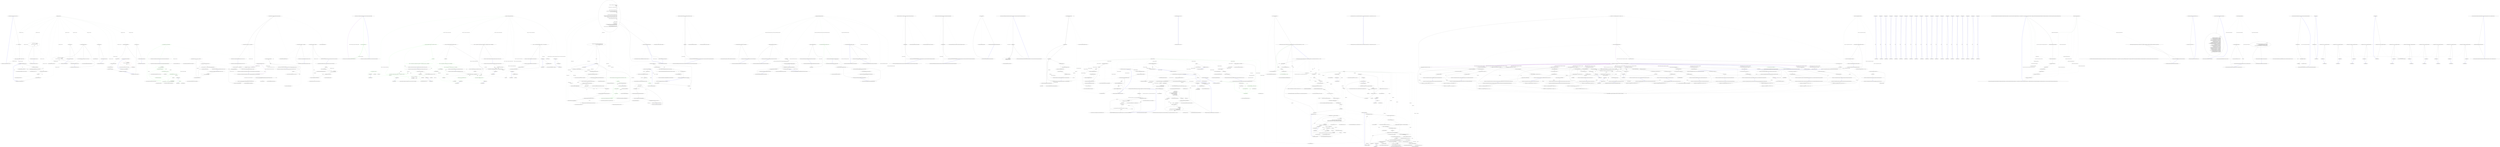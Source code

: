 digraph  {
m0_11 [cluster="Nancy.Testing.BrowserContext.Body(System.IO.Stream, string)", file="BrowserContext.cs", label="Entry Nancy.Testing.BrowserContext.Body(System.IO.Stream, string)", span="70-70"];
m0_12 [cluster="Nancy.Testing.BrowserContext.Body(System.IO.Stream, string)", file="BrowserContext.cs", label="this.Values.Body = body", span="72-72"];
m0_13 [cluster="Nancy.Testing.BrowserContext.Body(System.IO.Stream, string)", file="BrowserContext.cs", label="this.Header(''Content-Type'', contentType ?? ''application/octet-stream'')", span="73-73"];
m0_14 [cluster="Nancy.Testing.BrowserContext.Body(System.IO.Stream, string)", file="BrowserContext.cs", label="Exit Nancy.Testing.BrowserContext.Body(System.IO.Stream, string)", span="70-70"];
m0_23 [cluster="string.Format(string, object, object, object)", file="BrowserContext.cs", label="Entry string.Format(string, object, object, object)", span="0-0"];
m0_7 [cluster="Nancy.Testing.BrowserContext.GetDefaultHeaders()", file="BrowserContext.cs", label="Entry Nancy.Testing.BrowserContext.GetDefaultHeaders()", span="141-141"];
m0_43 [cluster="Nancy.Testing.BrowserContext.GetDefaultHeaders()", color=red, community=0, file="BrowserContext.cs", label="0: var defaultHeaders = \r\n                new Dictionary<string, IEnumerable<string>>\r\n                {\r\n                    { ''accept'', new [] { ''*/*''} }\r\n                }", span="143-147"];
m0_44 [cluster="Nancy.Testing.BrowserContext.GetDefaultHeaders()", file="BrowserContext.cs", label="return defaultHeaders;", span="149-149"];
m0_45 [cluster="Nancy.Testing.BrowserContext.GetDefaultHeaders()", file="BrowserContext.cs", label="Exit Nancy.Testing.BrowserContext.GetDefaultHeaders()", span="141-141"];
m0_31 [cluster="System.Collections.Generic.List<T>.List()", file="BrowserContext.cs", label="Entry System.Collections.Generic.List<T>.List()", span="0-0"];
m0_46 [cluster="System.Collections.Generic.Dictionary<TKey, TValue>.Dictionary()", file="BrowserContext.cs", label="Entry System.Collections.Generic.Dictionary<TKey, TValue>.Dictionary()", span="0-0"];
m0_15 [cluster="Nancy.Testing.BrowserContext.Header(string, string)", file="BrowserContext.cs", label="Entry Nancy.Testing.BrowserContext.Header(string, string)", span="100-100"];
m0_24 [cluster="Nancy.Testing.BrowserContext.Header(string, string)", file="BrowserContext.cs", label="!this.Values.Headers.ContainsKey(name)", span="102-102"];
m0_25 [cluster="Nancy.Testing.BrowserContext.Header(string, string)", file="BrowserContext.cs", label="this.Values.Headers.Add(name, new List<string>())", span="104-104"];
m0_26 [cluster="Nancy.Testing.BrowserContext.Header(string, string)", file="BrowserContext.cs", label="var values = (List<string>)this.Values.Headers[name]", span="107-107"];
m0_27 [cluster="Nancy.Testing.BrowserContext.Header(string, string)", file="BrowserContext.cs", label="values.Add(value)", span="108-108"];
m0_28 [cluster="Nancy.Testing.BrowserContext.Header(string, string)", file="BrowserContext.cs", label="this.Values.Headers[name] = values", span="110-110"];
m0_29 [cluster="Nancy.Testing.BrowserContext.Header(string, string)", file="BrowserContext.cs", label="Exit Nancy.Testing.BrowserContext.Header(string, string)", span="100-100"];
m0_33 [cluster="System.Collections.Generic.List<T>.Add(T)", file="BrowserContext.cs", label="Entry System.Collections.Generic.List<T>.Add(T)", span="0-0"];
m0_21 [cluster="string.IsNullOrEmpty(string)", file="BrowserContext.cs", label="Entry string.IsNullOrEmpty(string)", span="0-0"];
m0_37 [cluster="Nancy.Testing.BrowserContext.HttpsRequest()", file="BrowserContext.cs", label="Entry Nancy.Testing.BrowserContext.HttpsRequest()", span="124-124"];
m0_38 [cluster="Nancy.Testing.BrowserContext.HttpsRequest()", file="BrowserContext.cs", label="this.Values.Protocol = ''https''", span="126-126"];
m0_39 [cluster="Nancy.Testing.BrowserContext.HttpsRequest()", file="BrowserContext.cs", label="Exit Nancy.Testing.BrowserContext.HttpsRequest()", span="124-124"];
m0_16 [cluster="Nancy.Testing.BrowserContext.FormValue(string, string)", file="BrowserContext.cs", label="Entry Nancy.Testing.BrowserContext.FormValue(string, string)", span="81-81"];
m0_17 [cluster="Nancy.Testing.BrowserContext.FormValue(string, string)", file="BrowserContext.cs", label="!String.IsNullOrEmpty(this.Values.BodyString)", span="83-83"];
m0_19 [cluster="Nancy.Testing.BrowserContext.FormValue(string, string)", file="BrowserContext.cs", label="this.Values.FormValues += String.Format(\r\n                ''{0}{1}={2}'',\r\n                this.Values.FormValues.Length == 0 ? String.Empty : ''&'',\r\n                key,\r\n                value)", span="88-92"];
m0_18 [cluster="Nancy.Testing.BrowserContext.FormValue(string, string)", file="BrowserContext.cs", label="throw new InvalidOperationException(''Form value cannot be set as well as body string'');", span="85-85"];
m0_20 [cluster="Nancy.Testing.BrowserContext.FormValue(string, string)", file="BrowserContext.cs", label="Exit Nancy.Testing.BrowserContext.FormValue(string, string)", span="81-81"];
m0_40 [cluster="Nancy.Testing.BrowserContext.Query(string, string)", file="BrowserContext.cs", label="Entry Nancy.Testing.BrowserContext.Query(string, string)", span="132-132"];
m0_41 [cluster="Nancy.Testing.BrowserContext.Query(string, string)", file="BrowserContext.cs", label="this.Values.QueryString += String.Format(\r\n                ''{0}{1}={2}'',\r\n                this.Values.QueryString.Length == 0 ? ''?'' : ''&'', \r\n                key,\r\n                value)", span="134-138"];
m0_42 [cluster="Nancy.Testing.BrowserContext.Query(string, string)", file="BrowserContext.cs", label="Exit Nancy.Testing.BrowserContext.Query(string, string)", span="132-132"];
m0_30 [cluster="System.Collections.Generic.IDictionary<TKey, TValue>.ContainsKey(TKey)", file="BrowserContext.cs", label="Entry System.Collections.Generic.IDictionary<TKey, TValue>.ContainsKey(TKey)", span="0-0"];
m0_32 [cluster="System.Collections.Generic.IDictionary<TKey, TValue>.Add(TKey, TValue)", file="BrowserContext.cs", label="Entry System.Collections.Generic.IDictionary<TKey, TValue>.Add(TKey, TValue)", span="0-0"];
m0_0 [cluster="Nancy.Testing.BrowserContext.BrowserContext()", file="BrowserContext.cs", label="Entry Nancy.Testing.BrowserContext.BrowserContext()", span="14-14"];
m0_1 [cluster="Nancy.Testing.BrowserContext.BrowserContext()", file="BrowserContext.cs", label="this.Values.Headers = GetDefaultHeaders()", span="16-16"];
m0_2 [cluster="Nancy.Testing.BrowserContext.BrowserContext()", file="BrowserContext.cs", label="this.Values.Protocol = ''http''", span="17-17"];
m0_3 [cluster="Nancy.Testing.BrowserContext.BrowserContext()", file="BrowserContext.cs", label="this.Values.QueryString = String.Empty", span="18-18"];
m0_4 [cluster="Nancy.Testing.BrowserContext.BrowserContext()", file="BrowserContext.cs", label="this.Values.BodyString = String.Empty", span="19-19"];
m0_5 [cluster="Nancy.Testing.BrowserContext.BrowserContext()", file="BrowserContext.cs", label="this.Values.FormValues = String.Empty", span="20-20"];
m0_6 [cluster="Nancy.Testing.BrowserContext.BrowserContext()", file="BrowserContext.cs", label="Exit Nancy.Testing.BrowserContext.BrowserContext()", span="14-14"];
m0_34 [cluster="Nancy.Testing.BrowserContext.HttpRequest()", file="BrowserContext.cs", label="Entry Nancy.Testing.BrowserContext.HttpRequest()", span="116-116"];
m0_35 [cluster="Nancy.Testing.BrowserContext.HttpRequest()", file="BrowserContext.cs", label="this.Values.Protocol = ''http''", span="118-118"];
m0_36 [cluster="Nancy.Testing.BrowserContext.HttpRequest()", file="BrowserContext.cs", label="Exit Nancy.Testing.BrowserContext.HttpRequest()", span="116-116"];
m0_8 [cluster="Nancy.Testing.BrowserContext.Body(string)", file="BrowserContext.cs", label="Entry Nancy.Testing.BrowserContext.Body(string)", span="60-60"];
m0_9 [cluster="Nancy.Testing.BrowserContext.Body(string)", file="BrowserContext.cs", label="this.Values.BodyString = body", span="62-62"];
m0_10 [cluster="Nancy.Testing.BrowserContext.Body(string)", file="BrowserContext.cs", label="Exit Nancy.Testing.BrowserContext.Body(string)", span="60-60"];
m0_22 [cluster="System.InvalidOperationException.InvalidOperationException(string)", file="BrowserContext.cs", label="Entry System.InvalidOperationException.InvalidOperationException(string)", span="0-0"];
m0_47 [file="BrowserContext.cs", label="Nancy.Testing.BrowserContext", span=""];
m1_44 [cluster="System.Collections.Generic.List<T>.List()", file="BrowserContextExtensions.cs", label="Entry System.Collections.Generic.List<T>.List()", span="0-0"];
m1_75 [cluster="Unk.Any", file="BrowserContextExtensions.cs", label="Entry Unk.Any", span=""];
m1_25 [cluster="string.Format(string, object, object)", file="BrowserContextExtensions.cs", label="Entry string.Format(string, object, object)", span="0-0"];
m1_60 [cluster="Nancy.Testing.BrowserContextExtensions.Accept(Nancy.Testing.BrowserContext, Nancy.Responses.Negotiation.MediaRange)", file="BrowserContextExtensions.cs", label="Entry Nancy.Testing.BrowserContextExtensions.Accept(Nancy.Testing.BrowserContext, Nancy.Responses.Negotiation.MediaRange)", span="150-150"];
m1_61 [cluster="Nancy.Testing.BrowserContextExtensions.Accept(Nancy.Testing.BrowserContext, Nancy.Responses.Negotiation.MediaRange)", color=green, community=0, file="BrowserContextExtensions.cs", label="0: browserContext.Accept(mediaRange, 1.0m)", span="152-152"];
m1_62 [cluster="Nancy.Testing.BrowserContextExtensions.Accept(Nancy.Testing.BrowserContext, Nancy.Responses.Negotiation.MediaRange)", file="BrowserContextExtensions.cs", label="Exit Nancy.Testing.BrowserContextExtensions.Accept(Nancy.Testing.BrowserContext, Nancy.Responses.Negotiation.MediaRange)", span="150-150"];
m1_82 [cluster="string.Equals(string)", file="BrowserContextExtensions.cs", label="Entry string.Equals(string)", span="0-0"];
m1_63 [cluster="Nancy.Testing.BrowserContext.Accept(Nancy.Responses.Negotiation.MediaRange, decimal)", file="BrowserContextExtensions.cs", label="Entry Nancy.Testing.BrowserContext.Accept(Nancy.Responses.Negotiation.MediaRange, decimal)", span="155-155"];
m1_76 [cluster="System.Collections.Generic.IDictionary<TKey, TValue>.Remove(TKey)", file="BrowserContextExtensions.cs", label="Entry System.Collections.Generic.IDictionary<TKey, TValue>.Remove(TKey)", span="0-0"];
m1_46 [cluster="Nancy.Helpers.HttpUtility.UrlEncode(string)", file="BrowserContextExtensions.cs", label="Entry Nancy.Helpers.HttpUtility.UrlEncode(string)", span="373-373"];
m1_34 [cluster="System.Collections.Generic.IEnumerable<TSource>.Any<TSource>()", file="BrowserContextExtensions.cs", label="Entry System.Collections.Generic.IEnumerable<TSource>.Any<TSource>()", span="0-0"];
m1_35 [cluster="Nancy.Testing.BrowserContext.Cookie(string, string)", file="BrowserContextExtensions.cs", label="Entry Nancy.Testing.BrowserContext.Cookie(string, string)", span="107-107"];
m1_27 [cluster="System.Convert.ToBase64String(byte[])", file="BrowserContextExtensions.cs", label="Entry System.Convert.ToBase64String(byte[])", span="0-0"];
m1_57 [cluster="System.Guid.ToString()", file="BrowserContextExtensions.cs", label="Entry System.Guid.ToString()", span="0-0"];
m1_16 [cluster="Nancy.Responses.DefaultJsonSerializer.DefaultJsonSerializer()", file="BrowserContextExtensions.cs", label="Entry Nancy.Responses.DefaultJsonSerializer.DefaultJsonSerializer()", span="9-9"];
m1_50 [cluster="Nancy.Testing.BrowserContextExtensions.FormsAuth(Nancy.Testing.BrowserContext, System.Guid, Nancy.Authentication.Forms.FormsAuthenticationConfiguration)", file="BrowserContextExtensions.cs", label="Entry Nancy.Testing.BrowserContextExtensions.FormsAuth(Nancy.Testing.BrowserContext, System.Guid, Nancy.Authentication.Forms.FormsAuthenticationConfiguration)", span="137-137"];
m1_53 [cluster="Nancy.Testing.BrowserContextExtensions.FormsAuth(Nancy.Testing.BrowserContext, System.Guid, Nancy.Authentication.Forms.FormsAuthenticationConfiguration)", file="BrowserContextExtensions.cs", label="var hmacString = Convert.ToBase64String(hmacBytes)", span="143-143"];
m1_55 [cluster="Nancy.Testing.BrowserContextExtensions.FormsAuth(Nancy.Testing.BrowserContext, System.Guid, Nancy.Authentication.Forms.FormsAuthenticationConfiguration)", file="BrowserContextExtensions.cs", label="Cookie(browserContext, FormsAuthentication.FormsAuthenticationCookieName, cookieContents)", span="147-147"];
m1_54 [cluster="Nancy.Testing.BrowserContextExtensions.FormsAuth(Nancy.Testing.BrowserContext, System.Guid, Nancy.Authentication.Forms.FormsAuthenticationConfiguration)", file="BrowserContextExtensions.cs", label="var cookieContents = String.Format(''{1}{0}'', encryptedId, hmacString)", span="145-145"];
m1_52 [cluster="Nancy.Testing.BrowserContextExtensions.FormsAuth(Nancy.Testing.BrowserContext, System.Guid, Nancy.Authentication.Forms.FormsAuthenticationConfiguration)", file="BrowserContextExtensions.cs", label="var hmacBytes = formsAuthenticationConfiguration.CryptographyConfiguration.HmacProvider.GenerateHmac(encryptedId)", span="141-141"];
m1_51 [cluster="Nancy.Testing.BrowserContextExtensions.FormsAuth(Nancy.Testing.BrowserContext, System.Guid, Nancy.Authentication.Forms.FormsAuthenticationConfiguration)", file="BrowserContextExtensions.cs", label="var encryptedId = formsAuthenticationConfiguration.CryptographyConfiguration.EncryptionProvider.Encrypt(userId.ToString())", span="139-139"];
m1_56 [cluster="Nancy.Testing.BrowserContextExtensions.FormsAuth(Nancy.Testing.BrowserContext, System.Guid, Nancy.Authentication.Forms.FormsAuthenticationConfiguration)", file="BrowserContextExtensions.cs", label="Exit Nancy.Testing.BrowserContextExtensions.FormsAuth(Nancy.Testing.BrowserContext, System.Guid, Nancy.Authentication.Forms.FormsAuthenticationConfiguration)", span="137-137"];
m1_58 [cluster="Nancy.Cryptography.IEncryptionProvider.Encrypt(string)", file="BrowserContextExtensions.cs", label="Entry Nancy.Cryptography.IEncryptionProvider.Encrypt(string)", span="12-12"];
m1_64 [cluster="Nancy.Testing.BrowserContextExtensions.Accept(Nancy.Testing.BrowserContext, Nancy.Responses.Negotiation.MediaRange, decimal)", file="BrowserContextExtensions.cs", label="Entry Nancy.Testing.BrowserContextExtensions.Accept(Nancy.Testing.BrowserContext, Nancy.Responses.Negotiation.MediaRange, decimal)", span="155-155"];
m1_65 [cluster="Nancy.Testing.BrowserContextExtensions.Accept(Nancy.Testing.BrowserContext, Nancy.Responses.Negotiation.MediaRange, decimal)", color=green, community=0, file="BrowserContextExtensions.cs", label="1: var contextValues =\r\n                (IBrowserContextValues)browserContext", span="157-158"];
m1_66 [cluster="Nancy.Testing.BrowserContextExtensions.Accept(Nancy.Testing.BrowserContext, Nancy.Responses.Negotiation.MediaRange, decimal)", color=green, community=0, file="BrowserContextExtensions.cs", label="0: contextValues.Headers.ContainsKey(''accept'')", span="160-160"];
m1_67 [cluster="Nancy.Testing.BrowserContextExtensions.Accept(Nancy.Testing.BrowserContext, Nancy.Responses.Negotiation.MediaRange, decimal)", color=green, community=0, file="BrowserContextExtensions.cs", label="0: contextValues.Headers[''accept''].Count().Equals(1)", span="162-162"];
m1_68 [cluster="Nancy.Testing.BrowserContextExtensions.Accept(Nancy.Testing.BrowserContext, Nancy.Responses.Negotiation.MediaRange, decimal)", color=green, community=0, file="BrowserContextExtensions.cs", label="0: contextValues.Headers[''accept''].Any(x => x.Equals(''*/*''))", span="164-164"];
m1_69 [cluster="Nancy.Testing.BrowserContextExtensions.Accept(Nancy.Testing.BrowserContext, Nancy.Responses.Negotiation.MediaRange, decimal)", color=green, community=0, file="BrowserContextExtensions.cs", label="0: contextValues.Headers.Remove(''accept'')", span="166-166"];
m1_70 [cluster="Nancy.Testing.BrowserContextExtensions.Accept(Nancy.Testing.BrowserContext, Nancy.Responses.Negotiation.MediaRange, decimal)", color=green, community=0, file="BrowserContextExtensions.cs", label="0: var mediaTypeWithQuality =\r\n                string.Concat(mediaRange, '';q='', Convert.ToString(quality, CultureInfo.InvariantCulture))", span="171-172"];
m1_71 [cluster="Nancy.Testing.BrowserContextExtensions.Accept(Nancy.Testing.BrowserContext, Nancy.Responses.Negotiation.MediaRange, decimal)", color=green, community=0, file="BrowserContextExtensions.cs", label="0: browserContext.Header(''accept'', mediaTypeWithQuality)", span="174-174"];
m1_72 [cluster="Nancy.Testing.BrowserContextExtensions.Accept(Nancy.Testing.BrowserContext, Nancy.Responses.Negotiation.MediaRange, decimal)", file="BrowserContextExtensions.cs", label="Exit Nancy.Testing.BrowserContextExtensions.Accept(Nancy.Testing.BrowserContext, Nancy.Responses.Negotiation.MediaRange, decimal)", span="155-155"];
m1_28 [cluster="Nancy.Testing.BrowserContextExtensions.Cookie(Nancy.Testing.BrowserContext, System.Collections.Generic.IDictionary<string, string>)", file="BrowserContextExtensions.cs", label="Entry Nancy.Testing.BrowserContextExtensions.Cookie(Nancy.Testing.BrowserContext, System.Collections.Generic.IDictionary<string, string>)", span="88-88"];
m1_32 [cluster="Nancy.Testing.BrowserContextExtensions.Cookie(Nancy.Testing.BrowserContext, System.Collections.Generic.IDictionary<string, string>)", file="BrowserContextExtensions.cs", label="browserContext.Cookie(cookie.Key, cookie.Value)", span="97-97"];
m1_31 [cluster="Nancy.Testing.BrowserContextExtensions.Cookie(Nancy.Testing.BrowserContext, System.Collections.Generic.IDictionary<string, string>)", file="BrowserContextExtensions.cs", label=cookies, span="95-95"];
m1_29 [cluster="Nancy.Testing.BrowserContextExtensions.Cookie(Nancy.Testing.BrowserContext, System.Collections.Generic.IDictionary<string, string>)", file="BrowserContextExtensions.cs", label="!cookies.Any()", span="90-90"];
m1_30 [cluster="Nancy.Testing.BrowserContextExtensions.Cookie(Nancy.Testing.BrowserContext, System.Collections.Generic.IDictionary<string, string>)", file="BrowserContextExtensions.cs", label="return;", span="92-92"];
m1_33 [cluster="Nancy.Testing.BrowserContextExtensions.Cookie(Nancy.Testing.BrowserContext, System.Collections.Generic.IDictionary<string, string>)", file="BrowserContextExtensions.cs", label="Exit Nancy.Testing.BrowserContextExtensions.Cookie(Nancy.Testing.BrowserContext, System.Collections.Generic.IDictionary<string, string>)", span="88-88"];
m1_18 [cluster="Nancy.ISerializer.Serialize<TModel>(string, TModel, System.IO.Stream)", file="BrowserContextExtensions.cs", label="Entry Nancy.ISerializer.Serialize<TModel>(string, TModel, System.IO.Stream)", span="27-27"];
m1_59 [cluster="Nancy.Cryptography.IHmacProvider.GenerateHmac(string)", file="BrowserContextExtensions.cs", label="Entry Nancy.Cryptography.IHmacProvider.GenerateHmac(string)", span="17-17"];
m1_20 [cluster="Nancy.Testing.BrowserContextExtensions.BasicAuth(Nancy.Testing.BrowserContext, string, string)", file="BrowserContextExtensions.cs", label="Entry Nancy.Testing.BrowserContextExtensions.BasicAuth(Nancy.Testing.BrowserContext, string, string)", span="74-74"];
m1_23 [cluster="Nancy.Testing.BrowserContextExtensions.BasicAuth(Nancy.Testing.BrowserContext, string, string)", file="BrowserContextExtensions.cs", label="browserContext.Header(''Authorization'', ''Basic '' + encodedCredentials)", span="80-80"];
m1_22 [cluster="Nancy.Testing.BrowserContextExtensions.BasicAuth(Nancy.Testing.BrowserContext, string, string)", file="BrowserContextExtensions.cs", label="var encodedCredentials = Convert.ToBase64String(Encoding.UTF8.GetBytes(credentials))", span="78-78"];
m1_21 [cluster="Nancy.Testing.BrowserContextExtensions.BasicAuth(Nancy.Testing.BrowserContext, string, string)", file="BrowserContextExtensions.cs", label="var credentials = string.Format(''{0}:{1}'', username, password)", span="76-76"];
m1_24 [cluster="Nancy.Testing.BrowserContextExtensions.BasicAuth(Nancy.Testing.BrowserContext, string, string)", file="BrowserContextExtensions.cs", label="Exit Nancy.Testing.BrowserContextExtensions.BasicAuth(Nancy.Testing.BrowserContext, string, string)", span="74-74"];
m1_43 [cluster="System.Collections.Generic.IDictionary<TKey, TValue>.ContainsKey(TKey)", file="BrowserContextExtensions.cs", label="Entry System.Collections.Generic.IDictionary<TKey, TValue>.ContainsKey(TKey)", span="0-0"];
m1_47 [cluster="Nancy.Testing.BrowserContextExtensions.AjaxRequest(Nancy.Testing.BrowserContext)", file="BrowserContextExtensions.cs", label="Entry Nancy.Testing.BrowserContextExtensions.AjaxRequest(Nancy.Testing.BrowserContext)", span="126-126"];
m1_48 [cluster="Nancy.Testing.BrowserContextExtensions.AjaxRequest(Nancy.Testing.BrowserContext)", file="BrowserContextExtensions.cs", label="browserContext.Header(''X-Requested-With'', ''XMLHttpRequest'')", span="128-128"];
m1_49 [cluster="Nancy.Testing.BrowserContextExtensions.AjaxRequest(Nancy.Testing.BrowserContext)", file="BrowserContextExtensions.cs", label="Exit Nancy.Testing.BrowserContextExtensions.AjaxRequest(Nancy.Testing.BrowserContext)", span="126-126"];
m1_79 [cluster="lambda expression", file="BrowserContextExtensions.cs", label="Entry lambda expression", span="164-164"];
m1_80 [cluster="lambda expression", color=green, community=0, file="BrowserContextExtensions.cs", label="0: x.Equals(''*/*'')", span="164-164"];
m1_81 [cluster="lambda expression", file="BrowserContextExtensions.cs", label="Exit lambda expression", span="164-164"];
m1_74 [cluster="int.Equals(int)", file="BrowserContextExtensions.cs", label="Entry int.Equals(int)", span="0-0"];
m1_73 [cluster="System.Collections.Generic.IEnumerable<TSource>.Count<TSource>()", file="BrowserContextExtensions.cs", label="Entry System.Collections.Generic.IEnumerable<TSource>.Count<TSource>()", span="0-0"];
m1_17 [cluster="System.IO.MemoryStream.MemoryStream()", file="BrowserContextExtensions.cs", label="Entry System.IO.MemoryStream.MemoryStream()", span="0-0"];
m1_8 [cluster="Nancy.Testing.BrowserContextExtensions.JsonBody<TModel>(Nancy.Testing.BrowserContext, TModel, Nancy.ISerializer)", file="BrowserContextExtensions.cs", label="Entry Nancy.Testing.BrowserContextExtensions.JsonBody<TModel>(Nancy.Testing.BrowserContext, TModel, Nancy.ISerializer)", span="52-52"];
m1_14 [cluster="Nancy.Testing.BrowserContextExtensions.JsonBody<TModel>(Nancy.Testing.BrowserContext, TModel, Nancy.ISerializer)", file="BrowserContextExtensions.cs", label="browserContext.Header(''Content-Type'', ''application/json'')", span="65-65"];
m1_13 [cluster="Nancy.Testing.BrowserContextExtensions.JsonBody<TModel>(Nancy.Testing.BrowserContext, TModel, Nancy.ISerializer)", file="BrowserContextExtensions.cs", label="serializer.Serialize(''application/json'', model, contextValues.Body)", span="64-64"];
m1_9 [cluster="Nancy.Testing.BrowserContextExtensions.JsonBody<TModel>(Nancy.Testing.BrowserContext, TModel, Nancy.ISerializer)", file="BrowserContextExtensions.cs", label="serializer == null", span="54-54"];
m1_11 [cluster="Nancy.Testing.BrowserContextExtensions.JsonBody<TModel>(Nancy.Testing.BrowserContext, TModel, Nancy.ISerializer)", file="BrowserContextExtensions.cs", label="var contextValues =\r\n                (IBrowserContextValues)browserContext", span="59-60"];
m1_10 [cluster="Nancy.Testing.BrowserContextExtensions.JsonBody<TModel>(Nancy.Testing.BrowserContext, TModel, Nancy.ISerializer)", file="BrowserContextExtensions.cs", label="serializer = new DefaultJsonSerializer()", span="56-56"];
m1_12 [cluster="Nancy.Testing.BrowserContextExtensions.JsonBody<TModel>(Nancy.Testing.BrowserContext, TModel, Nancy.ISerializer)", file="BrowserContextExtensions.cs", label="contextValues.Body = new MemoryStream()", span="62-62"];
m1_15 [cluster="Nancy.Testing.BrowserContextExtensions.JsonBody<TModel>(Nancy.Testing.BrowserContext, TModel, Nancy.ISerializer)", file="BrowserContextExtensions.cs", label="Exit Nancy.Testing.BrowserContextExtensions.JsonBody<TModel>(Nancy.Testing.BrowserContext, TModel, Nancy.ISerializer)", span="52-52"];
m1_36 [cluster="Nancy.Testing.BrowserContextExtensions.Cookie(Nancy.Testing.BrowserContext, string, string)", file="BrowserContextExtensions.cs", label="Entry Nancy.Testing.BrowserContextExtensions.Cookie(Nancy.Testing.BrowserContext, string, string)", span="107-107"];
m1_38 [cluster="Nancy.Testing.BrowserContextExtensions.Cookie(Nancy.Testing.BrowserContext, string, string)", file="BrowserContextExtensions.cs", label="!contextValues.Headers.ContainsKey(''Cookie'')", span="112-112"];
m1_37 [cluster="Nancy.Testing.BrowserContextExtensions.Cookie(Nancy.Testing.BrowserContext, string, string)", file="BrowserContextExtensions.cs", label="var contextValues =\r\n                (IBrowserContextValues)browserContext", span="109-110"];
m1_39 [cluster="Nancy.Testing.BrowserContextExtensions.Cookie(Nancy.Testing.BrowserContext, string, string)", file="BrowserContextExtensions.cs", label="contextValues.Headers.Add(''Cookie'', new List<string> { string.Empty })", span="114-114"];
m1_40 [cluster="Nancy.Testing.BrowserContextExtensions.Cookie(Nancy.Testing.BrowserContext, string, string)", file="BrowserContextExtensions.cs", label="var values = (List<string>)contextValues.Headers[''Cookie'']", span="117-117"];
m1_41 [cluster="Nancy.Testing.BrowserContextExtensions.Cookie(Nancy.Testing.BrowserContext, string, string)", file="BrowserContextExtensions.cs", label="values[0] += string.Format(''{0}={1};'', HttpUtility.UrlEncode(key), HttpUtility.UrlEncode(value))", span="118-118"];
m1_42 [cluster="Nancy.Testing.BrowserContextExtensions.Cookie(Nancy.Testing.BrowserContext, string, string)", file="BrowserContextExtensions.cs", label="Exit Nancy.Testing.BrowserContextExtensions.Cookie(Nancy.Testing.BrowserContext, string, string)", span="107-107"];
m1_19 [cluster="Nancy.Testing.BrowserContext.Header(string, string)", file="BrowserContextExtensions.cs", label="Entry Nancy.Testing.BrowserContext.Header(string, string)", span="100-100"];
m1_26 [cluster="System.Text.Encoding.GetBytes(string)", file="BrowserContextExtensions.cs", label="Entry System.Text.Encoding.GetBytes(string)", span="0-0"];
m1_78 [cluster="string.Concat(string, string, string)", file="BrowserContextExtensions.cs", label="Entry string.Concat(string, string, string)", span="0-0"];
m1_77 [cluster="System.Convert.ToString(decimal, System.IFormatProvider)", file="BrowserContextExtensions.cs", label="Entry System.Convert.ToString(decimal, System.IFormatProvider)", span="0-0"];
m1_45 [cluster="System.Collections.Generic.IDictionary<TKey, TValue>.Add(TKey, TValue)", file="BrowserContextExtensions.cs", label="Entry System.Collections.Generic.IDictionary<TKey, TValue>.Add(TKey, TValue)", span="0-0"];
m3_66 [cluster="int.Equals(int)", file="ConfigurableBootstrapper.cs", label="Entry int.Equals(int)", span="0-0"];
m3_40 [cluster="Unk.Matches", file="ConfigurableBootstrapper.cs", label="Entry Unk.Matches", span=""];
m3_45 [cluster="Nancy.Tests.Unit.ViewEngines.ViewEngineStartupFixture.Should_invoke_initialize_on_engine_with_matching_view_locations_set_on_context()", file="ConfigurableBootstrapper.cs", label="Entry Nancy.Tests.Unit.ViewEngines.ViewEngineStartupFixture.Should_invoke_initialize_on_engine_with_matching_view_locations_set_on_context()", span="52-52"];
m3_49 [cluster="Nancy.Tests.Unit.ViewEngines.ViewEngineStartupFixture.Should_invoke_initialize_on_engine_with_matching_view_locations_set_on_context()", color=green, community=0, file="ConfigurableBootstrapper.cs", label="0: var startup = new ViewEngineStartup(engines, this.viewLocationCache, this.viewCache)", span="64-64"];
m3_46 [cluster="Nancy.Tests.Unit.ViewEngines.ViewEngineStartupFixture.Should_invoke_initialize_on_engine_with_matching_view_locations_set_on_context()", file="ConfigurableBootstrapper.cs", label="var engines = new[] { A.Fake<IViewEngine>() }", span="55-55"];
m3_48 [cluster="Nancy.Tests.Unit.ViewEngines.ViewEngineStartupFixture.Should_invoke_initialize_on_engine_with_matching_view_locations_set_on_context()", color=green, community=0, file="ConfigurableBootstrapper.cs", label="0: this.views = new List<ViewLocationResult>\r\n            {\r\n                new ViewLocationResult('''', '''', ''html'', null),\r\n                new ViewLocationResult('''', '''', ''spark'', null),\r\n            }", span="58-62"];
m3_50 [cluster="Nancy.Tests.Unit.ViewEngines.ViewEngineStartupFixture.Should_invoke_initialize_on_engine_with_matching_view_locations_set_on_context()", color=green, community=0, file="ConfigurableBootstrapper.cs", label="0: startup.Initialize()", span="67-67"];
m3_51 [cluster="Nancy.Tests.Unit.ViewEngines.ViewEngineStartupFixture.Should_invoke_initialize_on_engine_with_matching_view_locations_set_on_context()", color=green, community=0, file="ConfigurableBootstrapper.cs", label="0: A.CallTo(() => engines[0].Initialize(A<ViewEngineStartupContext>.That.Matches(x => x.ViewLocationResults.Count().Equals(2)))).MustHaveHappened()", span="70-70"];
m3_47 [cluster="Nancy.Tests.Unit.ViewEngines.ViewEngineStartupFixture.Should_invoke_initialize_on_engine_with_matching_view_locations_set_on_context()", file="ConfigurableBootstrapper.cs", label="A.CallTo(() => engines[0].Extensions).Returns(new[] { ''html'', ''spark'' })", span="56-56"];
m3_52 [cluster="Nancy.Tests.Unit.ViewEngines.ViewEngineStartupFixture.Should_invoke_initialize_on_engine_with_matching_view_locations_set_on_context()", file="ConfigurableBootstrapper.cs", label="Exit Nancy.Tests.Unit.ViewEngines.ViewEngineStartupFixture.Should_invoke_initialize_on_engine_with_matching_view_locations_set_on_context()", span="52-52"];
m3_54 [cluster="System.Collections.Generic.List<T>.List()", file="ConfigurableBootstrapper.cs", label="Entry System.Collections.Generic.List<T>.List()", span="0-0"];
m3_5 [cluster="Unk.>", file="ConfigurableBootstrapper.cs", label="Entry Unk.>", span=""];
m3_24 [cluster="Unk.MustHaveHappened", file="ConfigurableBootstrapper.cs", label="Entry Unk.MustHaveHappened", span=""];
m3_55 [cluster="Nancy.ViewEngines.ViewLocationResult.ViewLocationResult(string, string, string, System.Func<System.IO.TextReader>)", file="ConfigurableBootstrapper.cs", label="Entry Nancy.ViewEngines.ViewLocationResult.ViewLocationResult(string, string, string, System.Func<System.IO.TextReader>)", span="17-17"];
m3_31 [cluster="Nancy.Tests.Unit.ViewEngines.ViewEngineStartupFixture.Should_invoke_intialize_on_engine_with_view_cache_set_on_context()", file="ConfigurableBootstrapper.cs", label="Entry Nancy.Tests.Unit.ViewEngines.ViewEngineStartupFixture.Should_invoke_intialize_on_engine_with_view_cache_set_on_context()", span="38-38"];
m3_35 [cluster="Nancy.Tests.Unit.ViewEngines.ViewEngineStartupFixture.Should_invoke_intialize_on_engine_with_view_cache_set_on_context()", file="ConfigurableBootstrapper.cs", label="A.CallTo(() => engines[0].Initialize(A<ViewEngineStartupContext>.That.Matches(x => x.ViewCache.Equals(this.viewCache)))).MustHaveHappened()", span="48-48"];
m3_34 [cluster="Nancy.Tests.Unit.ViewEngines.ViewEngineStartupFixture.Should_invoke_intialize_on_engine_with_view_cache_set_on_context()", file="ConfigurableBootstrapper.cs", label="startup.Initialize()", span="45-45"];
m3_33 [cluster="Nancy.Tests.Unit.ViewEngines.ViewEngineStartupFixture.Should_invoke_intialize_on_engine_with_view_cache_set_on_context()", file="ConfigurableBootstrapper.cs", label="var startup = new ViewEngineStartup(engines, this.viewLocationCache, this.viewCache)", span="42-42"];
m3_32 [cluster="Nancy.Tests.Unit.ViewEngines.ViewEngineStartupFixture.Should_invoke_intialize_on_engine_with_view_cache_set_on_context()", file="ConfigurableBootstrapper.cs", label="var engines = new[] { A.Fake<IViewEngine>() }", span="41-41"];
m3_36 [cluster="Nancy.Tests.Unit.ViewEngines.ViewEngineStartupFixture.Should_invoke_intialize_on_engine_with_view_cache_set_on_context()", file="ConfigurableBootstrapper.cs", label="Exit Nancy.Tests.Unit.ViewEngines.ViewEngineStartupFixture.Should_invoke_intialize_on_engine_with_view_cache_set_on_context()", span="38-38"];
m3_15 [cluster="Nancy.Tests.Unit.ViewEngines.ViewEngineStartupFixture.Should_invoke_initialize_on_each_view_engine()", file="ConfigurableBootstrapper.cs", label="Entry Nancy.Tests.Unit.ViewEngines.ViewEngineStartupFixture.Should_invoke_initialize_on_each_view_engine()", span="23-23"];
m3_19 [cluster="Nancy.Tests.Unit.ViewEngines.ViewEngineStartupFixture.Should_invoke_initialize_on_each_view_engine()", color=green, community=0, file="ConfigurableBootstrapper.cs", label="0: A.CallTo(() => engines[0].Initialize(A<ViewEngineStartupContext>.Ignored)).MustHaveHappened()", span="33-33"];
m3_16 [cluster="Nancy.Tests.Unit.ViewEngines.ViewEngineStartupFixture.Should_invoke_initialize_on_each_view_engine()", file="ConfigurableBootstrapper.cs", label="var engines = new[] { A.Fake<IViewEngine>(), A.Fake<IViewEngine>() }", span="26-26"];
m3_18 [cluster="Nancy.Tests.Unit.ViewEngines.ViewEngineStartupFixture.Should_invoke_initialize_on_each_view_engine()", file="ConfigurableBootstrapper.cs", label="startup.Initialize()", span="30-30"];
m3_20 [cluster="Nancy.Tests.Unit.ViewEngines.ViewEngineStartupFixture.Should_invoke_initialize_on_each_view_engine()", color=green, community=0, file="ConfigurableBootstrapper.cs", label="0: A.CallTo(() => engines[1].Initialize(A<ViewEngineStartupContext>.Ignored)).MustHaveHappened()", span="34-34"];
m3_17 [cluster="Nancy.Tests.Unit.ViewEngines.ViewEngineStartupFixture.Should_invoke_initialize_on_each_view_engine()", file="ConfigurableBootstrapper.cs", label="var startup = new ViewEngineStartup(engines, this.viewLocationCache, this.viewCache)", span="27-27"];
m3_21 [cluster="Nancy.Tests.Unit.ViewEngines.ViewEngineStartupFixture.Should_invoke_initialize_on_each_view_engine()", file="ConfigurableBootstrapper.cs", label="Exit Nancy.Tests.Unit.ViewEngines.ViewEngineStartupFixture.Should_invoke_initialize_on_each_view_engine()", span="23-23"];
m3_22 [cluster="ViewEngineStartup.cstr", file="ConfigurableBootstrapper.cs", label="Entry ViewEngineStartup.cstr", span=""];
m3_6 [cluster="Unk.CallTo", file="ConfigurableBootstrapper.cs", label="Entry Unk.CallTo", span=""];
m3_65 [cluster="Unk.Count", file="ConfigurableBootstrapper.cs", label="Entry Unk.Count", span=""];
m3_0 [cluster="Nancy.Tests.Unit.ViewEngines.ViewEngineStartupFixture.ViewEngineStartupFixture()", file="ConfigurableBootstrapper.cs", label="Entry Nancy.Tests.Unit.ViewEngines.ViewEngineStartupFixture.ViewEngineStartupFixture()", span="15-15"];
m3_3 [cluster="Nancy.Tests.Unit.ViewEngines.ViewEngineStartupFixture.ViewEngineStartupFixture()", file="ConfigurableBootstrapper.cs", label="A.CallTo(() => this.viewLocationCache.GetEnumerator()).ReturnsLazily(() => this.views.GetEnumerator())", span="19-19"];
m3_1 [cluster="Nancy.Tests.Unit.ViewEngines.ViewEngineStartupFixture.ViewEngineStartupFixture()", file="ConfigurableBootstrapper.cs", label="this.viewCache = A.Fake<IViewCache>()", span="17-17"];
m3_2 [cluster="Nancy.Tests.Unit.ViewEngines.ViewEngineStartupFixture.ViewEngineStartupFixture()", file="ConfigurableBootstrapper.cs", label="this.viewLocationCache = A.Fake<IViewLocationCache>()", span="18-18"];
m3_4 [cluster="Nancy.Tests.Unit.ViewEngines.ViewEngineStartupFixture.ViewEngineStartupFixture()", file="ConfigurableBootstrapper.cs", label="Exit Nancy.Tests.Unit.ViewEngines.ViewEngineStartupFixture.ViewEngineStartupFixture()", span="15-15"];
m3_53 [cluster="Unk.Returns", file="ConfigurableBootstrapper.cs", label="Entry Unk.Returns", span=""];
m3_11 [cluster="System.Collections.Generic.IEnumerable<T>.GetEnumerator()", file="ConfigurableBootstrapper.cs", label="Entry System.Collections.Generic.IEnumerable<T>.GetEnumerator()", span="0-0"];
m3_41 [cluster="lambda expression", file="ConfigurableBootstrapper.cs", label="Entry lambda expression", span="48-48"];
m3_25 [cluster="lambda expression", file="ConfigurableBootstrapper.cs", label="Entry lambda expression", span="33-33"];
m3_26 [cluster="lambda expression", color=green, community=0, file="ConfigurableBootstrapper.cs", label="0: engines[0].Initialize(A<ViewEngineStartupContext>.Ignored)", span="33-33"];
m3_27 [cluster="lambda expression", file="ConfigurableBootstrapper.cs", label="Exit lambda expression", span="33-33"];
m3_28 [cluster="lambda expression", file="ConfigurableBootstrapper.cs", label="Entry lambda expression", span="34-34"];
m3_29 [cluster="lambda expression", color=green, community=0, file="ConfigurableBootstrapper.cs", label="0: engines[1].Initialize(A<ViewEngineStartupContext>.Ignored)", span="34-34"];
m3_30 [cluster="lambda expression", file="ConfigurableBootstrapper.cs", label="Exit lambda expression", span="34-34"];
m3_59 [cluster="lambda expression", file="ConfigurableBootstrapper.cs", label="Entry lambda expression", span="70-70"];
m3_60 [cluster="lambda expression", color=green, community=0, file="ConfigurableBootstrapper.cs", label="0: engines[0].Initialize(A<ViewEngineStartupContext>.That.Matches(x => x.ViewLocationResults.Count().Equals(2)))", span="70-70"];
m3_61 [cluster="lambda expression", file="ConfigurableBootstrapper.cs", label="Exit lambda expression", span="70-70"];
m3_62 [cluster="lambda expression", file="ConfigurableBootstrapper.cs", label="Entry lambda expression", span="70-70"];
m3_63 [cluster="lambda expression", color=green, community=0, file="ConfigurableBootstrapper.cs", label="0: x.ViewLocationResults.Count().Equals(2)", span="70-70"];
m3_64 [cluster="lambda expression", file="ConfigurableBootstrapper.cs", label="Exit lambda expression", span="70-70"];
m3_38 [cluster="lambda expression", file="ConfigurableBootstrapper.cs", label="engines[0].Initialize(A<ViewEngineStartupContext>.That.Matches(x => x.ViewCache.Equals(this.viewCache)))", span="48-48"];
m3_9 [cluster="lambda expression", file="ConfigurableBootstrapper.cs", label="this.viewLocationCache.GetEnumerator()", span="19-19"];
m3_13 [cluster="lambda expression", file="ConfigurableBootstrapper.cs", label="this.views.GetEnumerator()", span="19-19"];
m3_42 [cluster="lambda expression", file="ConfigurableBootstrapper.cs", label="x.ViewCache.Equals(this.viewCache)", span="48-48"];
m3_57 [cluster="lambda expression", file="ConfigurableBootstrapper.cs", label="engines[0].Extensions", span="56-56"];
m3_56 [cluster="lambda expression", file="ConfigurableBootstrapper.cs", label="Entry lambda expression", span="56-56"];
m3_8 [cluster="lambda expression", file="ConfigurableBootstrapper.cs", label="Entry lambda expression", span="19-19"];
m3_12 [cluster="lambda expression", file="ConfigurableBootstrapper.cs", label="Entry lambda expression", span="19-19"];
m3_37 [cluster="lambda expression", file="ConfigurableBootstrapper.cs", label="Entry lambda expression", span="48-48"];
m3_39 [cluster="lambda expression", file="ConfigurableBootstrapper.cs", label="Exit lambda expression", span="48-48"];
m3_10 [cluster="lambda expression", file="ConfigurableBootstrapper.cs", label="Exit lambda expression", span="19-19"];
m3_14 [cluster="lambda expression", file="ConfigurableBootstrapper.cs", label="Exit lambda expression", span="19-19"];
m3_43 [cluster="lambda expression", file="ConfigurableBootstrapper.cs", label="Exit lambda expression", span="48-48"];
m3_58 [cluster="lambda expression", file="ConfigurableBootstrapper.cs", label="Exit lambda expression", span="56-56"];
m3_44 [cluster="Unk.Equals", file="ConfigurableBootstrapper.cs", label="Entry Unk.Equals", span=""];
m3_23 [cluster="Unk.Initialize", file="ConfigurableBootstrapper.cs", label="Entry Unk.Initialize", span=""];
m3_7 [cluster="Unk.ReturnsLazily", file="ConfigurableBootstrapper.cs", label="Entry Unk.ReturnsLazily", span=""];
m3_68 [file="ConfigurableBootstrapper.cs", label=engines, span=""];
m3_67 [file="ConfigurableBootstrapper.cs", label="Nancy.Tests.Unit.ViewEngines.ViewEngineStartupFixture", span=""];
m3_70 [file="ConfigurableBootstrapper.cs", label=engines, span=""];
m3_69 [file="ConfigurableBootstrapper.cs", label=engines, span=""];
m4_27 [cluster="System.Collections.Generic.ICollection<T>.Add(T)", file="ConfigurableBootstrapperFixture.cs", label="Entry System.Collections.Generic.ICollection<T>.Add(T)", span="0-0"];
m4_0 [cluster="Nancy.Security.Csrf.Enable(Nancy.Bootstrapper.IPipelines)", file="ConfigurableBootstrapperFixture.cs", label="Entry Nancy.Security.Csrf.Enable(Nancy.Bootstrapper.IPipelines)", span="19-19"];
m4_1 [cluster="Nancy.Security.Csrf.Enable(Nancy.Bootstrapper.IPipelines)", file="ConfigurableBootstrapperFixture.cs", label="var postHook = new PipelineItem<Action<NancyContext>>(\r\n                CsrfHookName,\r\n                context =>\r\n                {\r\n                    if (context.Response == null || context.Response.Cookies == null)\r\n                    {\r\n                        return;\r\n                    }\r\n\r\n                    if (context.Items.ContainsKey(CsrfToken.DEFAULT_CSRF_KEY))\r\n                    {\r\n                        context.Response.Cookies.Add(new NancyCookie(CsrfToken.DEFAULT_CSRF_KEY,\r\n                                                                     (string)context.Items[CsrfToken.DEFAULT_CSRF_KEY],\r\n                                                                     true));\r\n                        return;\r\n                    }\r\n\r\n                    if (context.Request.Cookies.ContainsKey(CsrfToken.DEFAULT_CSRF_KEY))\r\n                    {\r\n                        var decodedValue = HttpUtility.UrlDecode(context.Request.Cookies[CsrfToken.DEFAULT_CSRF_KEY]);\r\n                        var cookieToken = CsrfApplicationStartup.ObjectSerializer.Deserialize(decodedValue) as CsrfToken;\r\n\r\n                        if (CsrfApplicationStartup.TokenValidator.CookieTokenStillValid(cookieToken))\r\n                        {\r\n                            context.Items[CsrfToken.DEFAULT_CSRF_KEY] = decodedValue;\r\n                            return;\r\n                        }\r\n                    }\r\n\r\n                    var token = new CsrfToken\r\n                    {\r\n                        CreatedDate = DateTime.Now,\r\n                    };\r\n                    token.CreateRandomBytes();\r\n                    token.CreateHmac(CsrfApplicationStartup.CryptographyConfiguration.HmacProvider);\r\n                    var tokenString = CsrfApplicationStartup.ObjectSerializer.Serialize(token);\r\n\r\n                    context.Items[CsrfToken.DEFAULT_CSRF_KEY] = tokenString;\r\n                    context.Response.Cookies.Add(new NancyCookie(CsrfToken.DEFAULT_CSRF_KEY, tokenString, true));\r\n                })", span="21-60"];
m4_2 [cluster="Nancy.Security.Csrf.Enable(Nancy.Bootstrapper.IPipelines)", file="ConfigurableBootstrapperFixture.cs", label="pipelines.AfterRequest.AddItemToEndOfPipeline(postHook)", span="62-62"];
m4_58 [cluster="Nancy.Security.ICsrfTokenValidator.Validate(Nancy.Security.CsrfToken, Nancy.Security.CsrfToken, System.TimeSpan?)", file="ConfigurableBootstrapperFixture.cs", label="Entry Nancy.Security.ICsrfTokenValidator.Validate(Nancy.Security.CsrfToken, Nancy.Security.CsrfToken, System.TimeSpan?)", span="16-16"];
m4_39 [cluster="Nancy.Security.Csrf.CreateNewCsrfToken(Nancy.INancyModule)", file="ConfigurableBootstrapperFixture.cs", label="Entry Nancy.Security.Csrf.CreateNewCsrfToken(Nancy.INancyModule)", span="80-80"];
m4_40 [cluster="Nancy.Security.Csrf.CreateNewCsrfToken(Nancy.INancyModule)", file="ConfigurableBootstrapperFixture.cs", label="var token = new CsrfToken\r\n            {\r\n                CreatedDate = DateTime.Now,\r\n            }", span="82-85"];
m4_43 [cluster="Nancy.Security.Csrf.CreateNewCsrfToken(Nancy.INancyModule)", file="ConfigurableBootstrapperFixture.cs", label="var tokenString = CsrfApplicationStartup.ObjectSerializer.Serialize(token)", span="89-89"];
m4_41 [cluster="Nancy.Security.Csrf.CreateNewCsrfToken(Nancy.INancyModule)", file="ConfigurableBootstrapperFixture.cs", label="token.CreateRandomBytes()", span="86-86"];
m4_42 [cluster="Nancy.Security.Csrf.CreateNewCsrfToken(Nancy.INancyModule)", file="ConfigurableBootstrapperFixture.cs", label="token.CreateHmac(CsrfApplicationStartup.CryptographyConfiguration.HmacProvider)", span="87-87"];
m4_44 [cluster="Nancy.Security.Csrf.CreateNewCsrfToken(Nancy.INancyModule)", file="ConfigurableBootstrapperFixture.cs", label="module.Context.Items[CsrfToken.DEFAULT_CSRF_KEY] = tokenString", span="91-91"];
m4_45 [cluster="Nancy.Security.Csrf.CreateNewCsrfToken(Nancy.INancyModule)", file="ConfigurableBootstrapperFixture.cs", label="Exit Nancy.Security.Csrf.CreateNewCsrfToken(Nancy.INancyModule)", span="80-80"];
m4_3 [cluster="Nancy.Security.Csrf.Enable(Nancy.Bootstrapper.IPipelines)", file="ConfigurableBootstrapperFixture.cs", label="Exit Nancy.Security.Csrf.Enable(Nancy.Bootstrapper.IPipelines)", span="19-19"];
m4_26 [cluster="Nancy.Cookies.NancyCookie.NancyCookie(string, string, bool)", file="ConfigurableBootstrapperFixture.cs", label="Entry Nancy.Cookies.NancyCookie.NancyCookie(string, string, bool)", span="15-15"];
m4_34 [cluster="Nancy.IObjectSerializer.Serialize(object)", file="ConfigurableBootstrapperFixture.cs", label="Entry Nancy.IObjectSerializer.Serialize(object)", span="12-12"];
m4_57 [cluster="Nancy.Security.Csrf.GetFormToken(Nancy.Request)", file="ConfigurableBootstrapperFixture.cs", label="Entry Nancy.Security.Csrf.GetFormToken(Nancy.Request)", span="121-121"];
m4_64 [cluster="Nancy.Security.Csrf.GetFormToken(Nancy.Request)", color=green, community=0, file="ConfigurableBootstrapperFixture.cs", label="0: return formToken;", span="131-131"];
m4_60 [cluster="Nancy.Security.Csrf.GetFormToken(Nancy.Request)", file="ConfigurableBootstrapperFixture.cs", label="CsrfToken formToken = null", span="123-123"];
m4_62 [cluster="Nancy.Security.Csrf.GetFormToken(Nancy.Request)", file="ConfigurableBootstrapperFixture.cs", label="formTokenString != null", span="126-126"];
m4_63 [cluster="Nancy.Security.Csrf.GetFormToken(Nancy.Request)", file="ConfigurableBootstrapperFixture.cs", label="formToken = CsrfApplicationStartup.ObjectSerializer.Deserialize(formTokenString) as CsrfToken", span="128-128"];
m4_61 [cluster="Nancy.Security.Csrf.GetFormToken(Nancy.Request)", file="ConfigurableBootstrapperFixture.cs", label="var formTokenString = request.Form[CsrfToken.DEFAULT_CSRF_KEY].Value", span="125-125"];
m4_65 [cluster="Nancy.Security.Csrf.GetFormToken(Nancy.Request)", file="ConfigurableBootstrapperFixture.cs", label="Exit Nancy.Security.Csrf.GetFormToken(Nancy.Request)", span="121-121"];
m4_28 [cluster="Nancy.Helpers.HttpUtility.UrlDecode(string)", file="ConfigurableBootstrapperFixture.cs", label="Entry Nancy.Helpers.HttpUtility.UrlDecode(string)", span="103-103"];
m4_56 [cluster="Nancy.Security.Csrf.GetCookieToken(Nancy.Request)", file="ConfigurableBootstrapperFixture.cs", label="Entry Nancy.Security.Csrf.GetCookieToken(Nancy.Request)", span="134-134"];
m4_66 [cluster="Nancy.Security.Csrf.GetCookieToken(Nancy.Request)", color=green, community=0, file="ConfigurableBootstrapperFixture.cs", label="0: CsrfToken cookieToken = null", span="136-136"];
m4_67 [cluster="Nancy.Security.Csrf.GetCookieToken(Nancy.Request)", color=green, community=0, file="ConfigurableBootstrapperFixture.cs", label="0: string cookieTokenString", span="138-138"];
m4_70 [cluster="Nancy.Security.Csrf.GetCookieToken(Nancy.Request)", color=green, community=0, file="ConfigurableBootstrapperFixture.cs", label="0: return cookieToken;", span="144-144"];
m4_68 [cluster="Nancy.Security.Csrf.GetCookieToken(Nancy.Request)", color=green, community=0, file="ConfigurableBootstrapperFixture.cs", label="0: request.Cookies.TryGetValue(CsrfToken.DEFAULT_CSRF_KEY, out cookieTokenString)", span="139-139"];
m4_69 [cluster="Nancy.Security.Csrf.GetCookieToken(Nancy.Request)", color=green, community=0, file="ConfigurableBootstrapperFixture.cs", label="0: cookieToken = CsrfApplicationStartup.ObjectSerializer.Deserialize(HttpUtility.UrlDecode(cookieTokenString)) as CsrfToken", span="141-141"];
m4_71 [cluster="Nancy.Security.Csrf.GetCookieToken(Nancy.Request)", file="ConfigurableBootstrapperFixture.cs", label="Exit Nancy.Security.Csrf.GetCookieToken(Nancy.Request)", span="134-134"];
m4_46 [cluster="Nancy.Security.Csrf.ValidateCsrfToken(Nancy.INancyModule, System.TimeSpan?)", file="ConfigurableBootstrapperFixture.cs", label="Entry Nancy.Security.Csrf.ValidateCsrfToken(Nancy.INancyModule, System.TimeSpan?)", span="101-101"];
m4_50 [cluster="Nancy.Security.Csrf.ValidateCsrfToken(Nancy.INancyModule, System.TimeSpan?)", file="ConfigurableBootstrapperFixture.cs", label="var cookieToken = GetCookieToken(request)", span="110-110"];
m4_51 [cluster="Nancy.Security.Csrf.ValidateCsrfToken(Nancy.INancyModule, System.TimeSpan?)", file="ConfigurableBootstrapperFixture.cs", label="var formToken = GetFormToken(request)", span="111-111"];
m4_47 [cluster="Nancy.Security.Csrf.ValidateCsrfToken(Nancy.INancyModule, System.TimeSpan?)", file="ConfigurableBootstrapperFixture.cs", label="var request = module.Request", span="103-103"];
m4_48 [cluster="Nancy.Security.Csrf.ValidateCsrfToken(Nancy.INancyModule, System.TimeSpan?)", file="ConfigurableBootstrapperFixture.cs", label="request == null", span="105-105"];
m4_52 [cluster="Nancy.Security.Csrf.ValidateCsrfToken(Nancy.INancyModule, System.TimeSpan?)", file="ConfigurableBootstrapperFixture.cs", label="var result = CsrfApplicationStartup.TokenValidator.Validate(cookieToken, formToken, validityPeriod)", span="113-113"];
m4_49 [cluster="Nancy.Security.Csrf.ValidateCsrfToken(Nancy.INancyModule, System.TimeSpan?)", file="ConfigurableBootstrapperFixture.cs", label="return;", span="107-107"];
m4_53 [cluster="Nancy.Security.Csrf.ValidateCsrfToken(Nancy.INancyModule, System.TimeSpan?)", file="ConfigurableBootstrapperFixture.cs", label="result != CsrfTokenValidationResult.Ok", span="115-115"];
m4_54 [cluster="Nancy.Security.Csrf.ValidateCsrfToken(Nancy.INancyModule, System.TimeSpan?)", file="ConfigurableBootstrapperFixture.cs", label="throw new CsrfValidationException(result);", span="117-117"];
m4_55 [cluster="Nancy.Security.Csrf.ValidateCsrfToken(Nancy.INancyModule, System.TimeSpan?)", file="ConfigurableBootstrapperFixture.cs", label="Exit Nancy.Security.Csrf.ValidateCsrfToken(Nancy.INancyModule, System.TimeSpan?)", span="101-101"];
m4_30 [cluster="Nancy.Security.ICsrfTokenValidator.CookieTokenStillValid(Nancy.Security.CsrfToken)", file="ConfigurableBootstrapperFixture.cs", label="Entry Nancy.Security.ICsrfTokenValidator.CookieTokenStillValid(Nancy.Security.CsrfToken)", span="23-23"];
m4_31 [cluster="Nancy.Security.CsrfToken.CsrfToken()", file="ConfigurableBootstrapperFixture.cs", label="Entry Nancy.Security.CsrfToken.CsrfToken()", span="9-9"];
m4_4 [cluster="Nancy.PipelineItem<TDelegate>.PipelineItem(string, TDelegate)", file="ConfigurableBootstrapperFixture.cs", label="Entry Nancy.PipelineItem<TDelegate>.PipelineItem(string, TDelegate)", span="10-10"];
m4_32 [cluster="Nancy.Security.CsrfToken.CreateRandomBytes()", file="ConfigurableBootstrapperFixture.cs", label="Entry Nancy.Security.CsrfToken.CreateRandomBytes()", span="40-40"];
m4_5 [cluster="Nancy.NamedPipelineBase<TDelegate>.AddItemToEndOfPipeline(Nancy.PipelineItem<TDelegate>, bool)", file="ConfigurableBootstrapperFixture.cs", label="Entry Nancy.NamedPipelineBase<TDelegate>.AddItemToEndOfPipeline(Nancy.PipelineItem<TDelegate>, bool)", span="80-80"];
m4_59 [cluster="Nancy.Security.CsrfValidationException.CsrfValidationException(Nancy.Security.CsrfTokenValidationResult)", file="ConfigurableBootstrapperFixture.cs", label="Entry Nancy.Security.CsrfValidationException.CsrfValidationException(Nancy.Security.CsrfTokenValidationResult)", span="8-8"];
m4_33 [cluster="Nancy.Security.CsrfToken.CreateHmac(Nancy.Cryptography.IHmacProvider)", file="ConfigurableBootstrapperFixture.cs", label="Entry Nancy.Security.CsrfToken.CreateHmac(Nancy.Cryptography.IHmacProvider)", span="31-31"];
m4_25 [cluster="System.Collections.Generic.IDictionary<TKey, TValue>.ContainsKey(TKey)", file="ConfigurableBootstrapperFixture.cs", label="Entry System.Collections.Generic.IDictionary<TKey, TValue>.ContainsKey(TKey)", span="0-0"];
m4_6 [cluster="lambda expression", file="ConfigurableBootstrapperFixture.cs", label="Entry lambda expression", span="23-60"];
m4_13 [cluster="lambda expression", file="ConfigurableBootstrapperFixture.cs", label="var decodedValue = HttpUtility.UrlDecode(context.Request.Cookies[CsrfToken.DEFAULT_CSRF_KEY])", span="40-40"];
m4_14 [cluster="lambda expression", file="ConfigurableBootstrapperFixture.cs", label="var cookieToken = CsrfApplicationStartup.ObjectSerializer.Deserialize(decodedValue) as CsrfToken", span="41-41"];
m4_12 [cluster="lambda expression", file="ConfigurableBootstrapperFixture.cs", label="context.Request.Cookies.ContainsKey(CsrfToken.DEFAULT_CSRF_KEY)", span="38-38"];
m4_16 [cluster="lambda expression", file="ConfigurableBootstrapperFixture.cs", label="context.Items[CsrfToken.DEFAULT_CSRF_KEY] = decodedValue", span="45-45"];
m4_15 [cluster="lambda expression", file="ConfigurableBootstrapperFixture.cs", label="CsrfApplicationStartup.TokenValidator.CookieTokenStillValid(cookieToken)", span="43-43"];
m4_7 [cluster="lambda expression", file="ConfigurableBootstrapperFixture.cs", label="context.Response == null || context.Response.Cookies == null", span="25-25"];
m4_9 [cluster="lambda expression", file="ConfigurableBootstrapperFixture.cs", label="context.Items.ContainsKey(CsrfToken.DEFAULT_CSRF_KEY)", span="30-30"];
m4_10 [cluster="lambda expression", file="ConfigurableBootstrapperFixture.cs", label="context.Response.Cookies.Add(new NancyCookie(CsrfToken.DEFAULT_CSRF_KEY,\r\n                                                                     (string)context.Items[CsrfToken.DEFAULT_CSRF_KEY],\r\n                                                                     true))", span="32-34"];
m4_22 [cluster="lambda expression", file="ConfigurableBootstrapperFixture.cs", label="context.Items[CsrfToken.DEFAULT_CSRF_KEY] = tokenString", span="58-58"];
m4_23 [cluster="lambda expression", file="ConfigurableBootstrapperFixture.cs", label="context.Response.Cookies.Add(new NancyCookie(CsrfToken.DEFAULT_CSRF_KEY, tokenString, true))", span="59-59"];
m4_18 [cluster="lambda expression", file="ConfigurableBootstrapperFixture.cs", label="var token = new CsrfToken\r\n                    {\r\n                        CreatedDate = DateTime.Now,\r\n                    }", span="50-53"];
m4_17 [cluster="lambda expression", file="ConfigurableBootstrapperFixture.cs", label="return;", span="46-46"];
m4_8 [cluster="lambda expression", file="ConfigurableBootstrapperFixture.cs", label="return;", span="27-27"];
m4_11 [cluster="lambda expression", file="ConfigurableBootstrapperFixture.cs", label="return;", span="35-35"];
m4_21 [cluster="lambda expression", file="ConfigurableBootstrapperFixture.cs", label="var tokenString = CsrfApplicationStartup.ObjectSerializer.Serialize(token)", span="56-56"];
m4_19 [cluster="lambda expression", file="ConfigurableBootstrapperFixture.cs", label="token.CreateRandomBytes()", span="54-54"];
m4_20 [cluster="lambda expression", file="ConfigurableBootstrapperFixture.cs", label="token.CreateHmac(CsrfApplicationStartup.CryptographyConfiguration.HmacProvider)", span="55-55"];
m4_24 [cluster="lambda expression", file="ConfigurableBootstrapperFixture.cs", label="Exit lambda expression", span="23-60"];
m4_29 [cluster="Nancy.IObjectSerializer.Deserialize(string)", file="ConfigurableBootstrapperFixture.cs", label="Entry Nancy.IObjectSerializer.Deserialize(string)", span="19-19"];
m4_72 [cluster="System.Collections.Generic.IDictionary<TKey, TValue>.TryGetValue(TKey, out TValue)", file="ConfigurableBootstrapperFixture.cs", label="Entry System.Collections.Generic.IDictionary<TKey, TValue>.TryGetValue(TKey, out TValue)", span="0-0"];
m5_43 [cluster="TinyIoC.TinyIoCContainer.RegisterOptions.AsSingleton()", file="DefaultNancyAspNetBootstrapper.cs", label="Entry TinyIoC.TinyIoCContainer.RegisterOptions.AsSingleton()", span="592-592"];
m5_17 [cluster="Nancy.Bootstrapper.NancyBootstrapperBase<TContainer>.InitializeRequestPipelines(Nancy.NancyContext)", file="DefaultNancyAspNetBootstrapper.cs", label="Entry Nancy.Bootstrapper.NancyBootstrapperBase<TContainer>.InitializeRequestPipelines(Nancy.NancyContext)", span="371-371"];
m5_54 [cluster="TinyIoC.TinyIoCContainer.RegisterOptions.AsPerRequestSingleton()", file="DefaultNancyAspNetBootstrapper.cs", label="Entry TinyIoC.TinyIoCContainer.RegisterOptions.AsPerRequestSingleton()", span="34-34"];
m5_35 [cluster="Nancy.Hosting.Aspnet.DefaultNancyAspNetBootstrapper.RegisterBootstrapperTypes(TinyIoC.TinyIoCContainer)", file="DefaultNancyAspNetBootstrapper.cs", label="Entry Nancy.Hosting.Aspnet.DefaultNancyAspNetBootstrapper.RegisterBootstrapperTypes(TinyIoC.TinyIoCContainer)", span="107-107"];
m5_36 [cluster="Nancy.Hosting.Aspnet.DefaultNancyAspNetBootstrapper.RegisterBootstrapperTypes(TinyIoC.TinyIoCContainer)", file="DefaultNancyAspNetBootstrapper.cs", label="applicationContainer.Register<INancyModuleCatalog>(this)", span="109-109"];
m5_37 [cluster="Nancy.Hosting.Aspnet.DefaultNancyAspNetBootstrapper.RegisterBootstrapperTypes(TinyIoC.TinyIoCContainer)", file="DefaultNancyAspNetBootstrapper.cs", label="Exit Nancy.Hosting.Aspnet.DefaultNancyAspNetBootstrapper.RegisterBootstrapperTypes(TinyIoC.TinyIoCContainer)", span="107-107"];
m5_48 [cluster="TinyIoC.TinyIoCContainer.RegisterMultiple(System.Type, System.Collections.Generic.IEnumerable<System.Type>)", file="DefaultNancyAspNetBootstrapper.cs", label="Entry TinyIoC.TinyIoCContainer.RegisterMultiple(System.Type, System.Collections.Generic.IEnumerable<System.Type>)", span="1149-1149"];
m5_49 [cluster="Nancy.Hosting.Aspnet.DefaultNancyAspNetBootstrapper.RegisterModules(TinyIoC.TinyIoCContainer, System.Collections.Generic.IEnumerable<Nancy.Bootstrapper.ModuleRegistration>)", file="DefaultNancyAspNetBootstrapper.cs", label="Entry Nancy.Hosting.Aspnet.DefaultNancyAspNetBootstrapper.RegisterModules(TinyIoC.TinyIoCContainer, System.Collections.Generic.IEnumerable<Nancy.Bootstrapper.ModuleRegistration>)", span="144-144"];
m5_50 [cluster="Nancy.Hosting.Aspnet.DefaultNancyAspNetBootstrapper.RegisterModules(TinyIoC.TinyIoCContainer, System.Collections.Generic.IEnumerable<Nancy.Bootstrapper.ModuleRegistration>)", file="DefaultNancyAspNetBootstrapper.cs", label=moduleRegistrationTypes, span="146-146"];
m5_51 [cluster="Nancy.Hosting.Aspnet.DefaultNancyAspNetBootstrapper.RegisterModules(TinyIoC.TinyIoCContainer, System.Collections.Generic.IEnumerable<Nancy.Bootstrapper.ModuleRegistration>)", file="DefaultNancyAspNetBootstrapper.cs", label="container.Register(typeof(NancyModule), registrationType.ModuleType, registrationType.ModuleKey).AsPerRequestSingleton()", span="148-148"];
m5_52 [cluster="Nancy.Hosting.Aspnet.DefaultNancyAspNetBootstrapper.RegisterModules(TinyIoC.TinyIoCContainer, System.Collections.Generic.IEnumerable<Nancy.Bootstrapper.ModuleRegistration>)", file="DefaultNancyAspNetBootstrapper.cs", label="Exit Nancy.Hosting.Aspnet.DefaultNancyAspNetBootstrapper.RegisterModules(TinyIoC.TinyIoCContainer, System.Collections.Generic.IEnumerable<Nancy.Bootstrapper.ModuleRegistration>)", span="144-144"];
m5_26 [cluster="Nancy.Hosting.Aspnet.DefaultNancyAspNetBootstrapper.GetEngineInternal()", file="DefaultNancyAspNetBootstrapper.cs", label="Exit Nancy.Hosting.Aspnet.DefaultNancyAspNetBootstrapper.GetEngineInternal()", span="78-78"];
m5_0 [cluster="Nancy.Hosting.Aspnet.DefaultNancyAspNetBootstrapper.GetApplicationStartupTasks()", file="DefaultNancyAspNetBootstrapper.cs", label="Entry Nancy.Hosting.Aspnet.DefaultNancyAspNetBootstrapper.GetApplicationStartupTasks()", span="18-18"];
m5_1 [cluster="Nancy.Hosting.Aspnet.DefaultNancyAspNetBootstrapper.GetApplicationStartupTasks()", color=green, community=0, file="DefaultNancyAspNetBootstrapper.cs", label="0: return this.ApplicationContainer.ResolveAll<IApplicationStartup>(false);", span="20-20"];
m5_2 [cluster="Nancy.Hosting.Aspnet.DefaultNancyAspNetBootstrapper.GetApplicationStartupTasks()", file="DefaultNancyAspNetBootstrapper.cs", label="Exit Nancy.Hosting.Aspnet.DefaultNancyAspNetBootstrapper.GetApplicationStartupTasks()", span="18-18"];
m5_23 [cluster="Nancy.Hosting.Aspnet.DefaultNancyAspNetBootstrapper.ConfigureApplicationContainer(Nancy.TinyIoc.TinyIoCContainer)", file="DefaultNancyAspNetBootstrapper.cs", label="container.AutoRegister()", span="80-80"];
m5_34 [cluster="TinyIoC.TinyIoCContainer.TinyIoCContainer()", file="DefaultNancyAspNetBootstrapper.cs", label="Entry TinyIoC.TinyIoCContainer.TinyIoCContainer()", span="2748-2748"];
m5_38 [cluster="Nancy.Hosting.Aspnet.DefaultNancyAspNetBootstrapper.RegisterTypes(TinyIoC.TinyIoCContainer, System.Collections.Generic.IEnumerable<Nancy.Bootstrapper.TypeRegistration>)", file="DefaultNancyAspNetBootstrapper.cs", label="Entry Nancy.Hosting.Aspnet.DefaultNancyAspNetBootstrapper.RegisterTypes(TinyIoC.TinyIoCContainer, System.Collections.Generic.IEnumerable<Nancy.Bootstrapper.TypeRegistration>)", span="117-117"];
m5_39 [cluster="Nancy.Hosting.Aspnet.DefaultNancyAspNetBootstrapper.RegisterTypes(TinyIoC.TinyIoCContainer, System.Collections.Generic.IEnumerable<Nancy.Bootstrapper.TypeRegistration>)", file="DefaultNancyAspNetBootstrapper.cs", label=typeRegistrations, span="119-119"];
m5_40 [cluster="Nancy.Hosting.Aspnet.DefaultNancyAspNetBootstrapper.RegisterTypes(TinyIoC.TinyIoCContainer, System.Collections.Generic.IEnumerable<Nancy.Bootstrapper.TypeRegistration>)", file="DefaultNancyAspNetBootstrapper.cs", label="container.Register(typeRegistration.RegistrationType, typeRegistration.ImplementationType).AsSingleton()", span="121-121"];
m5_41 [cluster="Nancy.Hosting.Aspnet.DefaultNancyAspNetBootstrapper.RegisterTypes(TinyIoC.TinyIoCContainer, System.Collections.Generic.IEnumerable<Nancy.Bootstrapper.TypeRegistration>)", file="DefaultNancyAspNetBootstrapper.cs", label="Exit Nancy.Hosting.Aspnet.DefaultNancyAspNetBootstrapper.RegisterTypes(TinyIoC.TinyIoCContainer, System.Collections.Generic.IEnumerable<Nancy.Bootstrapper.TypeRegistration>)", span="117-117"];
m5_28 [cluster="Nancy.Hosting.Aspnet.DefaultNancyAspNetBootstrapper.GetModuleKeyGenerator()", file="DefaultNancyAspNetBootstrapper.cs", label="Entry Nancy.Hosting.Aspnet.DefaultNancyAspNetBootstrapper.GetModuleKeyGenerator()", span="87-87"];
m5_29 [cluster="Nancy.Hosting.Aspnet.DefaultNancyAspNetBootstrapper.GetEngineInternal()", file="DefaultNancyAspNetBootstrapper.cs", label="return this.ApplicationContainer.Resolve<INancyEngine>();", span="90-90"];
m5_30 [cluster="Nancy.Hosting.Aspnet.DefaultNancyAspNetBootstrapper.GetModuleKeyGenerator()", file="DefaultNancyAspNetBootstrapper.cs", label="Exit Nancy.Hosting.Aspnet.DefaultNancyAspNetBootstrapper.GetModuleKeyGenerator()", span="87-87"];
m5_13 [cluster="Nancy.Hosting.Aspnet.DefaultNancyAspNetBootstrapper.GetAllModules(Nancy.NancyContext)", file="DefaultNancyAspNetBootstrapper.cs", label="Exit Nancy.Hosting.Aspnet.DefaultNancyAspNetBootstrapper.GetAllModules(Nancy.NancyContext)", span="47-47"];
m5_27 [cluster="Nancy.TinyIoc.TinyIoCContainer.Register<RegisterType>(RegisterType)", file="DefaultNancyAspNetBootstrapper.cs", label="Entry Nancy.TinyIoc.TinyIoCContainer.Register<RegisterType>(RegisterType)", span="1300-1300"];
m5_22 [cluster="Nancy.Hosting.Aspnet.DefaultNancyAspNetBootstrapper.ConfigureApplicationContainer(Nancy.TinyIoc.TinyIoCContainer)", file="DefaultNancyAspNetBootstrapper.cs", label="Entry Nancy.Hosting.Aspnet.DefaultNancyAspNetBootstrapper.ConfigureApplicationContainer(Nancy.TinyIoc.TinyIoCContainer)", span="78-78"];
m5_53 [cluster="TinyIoC.TinyIoCContainer.Register(System.Type, System.Type, string)", file="DefaultNancyAspNetBootstrapper.cs", label="Entry TinyIoC.TinyIoCContainer.Register(System.Type, System.Type, string)", span="913-913"];
m5_24 [cluster="Nancy.Hosting.Aspnet.DefaultNancyAspNetBootstrapper.GetEngineInternal()", file="DefaultNancyAspNetBootstrapper.cs", label="Entry Nancy.Hosting.Aspnet.DefaultNancyAspNetBootstrapper.GetEngineInternal()", span="78-78"];
m5_25 [cluster="Nancy.Hosting.Aspnet.DefaultNancyAspNetBootstrapper.GetEngineInternal()", file="DefaultNancyAspNetBootstrapper.cs", label="return this.ApplicationContainer.Resolve<INancyEngine>();", span="80-80"];
m5_42 [cluster="TinyIoC.TinyIoCContainer.Register(System.Type, System.Type)", file="DefaultNancyAspNetBootstrapper.cs", label="Entry TinyIoC.TinyIoCContainer.Register(System.Type, System.Type)", span="901-901"];
m5_14 [cluster="Nancy.Hosting.Aspnet.DefaultNancyAspNetBootstrapper.GetModule(System.Type, Nancy.NancyContext)", file="DefaultNancyAspNetBootstrapper.cs", label="Entry Nancy.Hosting.Aspnet.DefaultNancyAspNetBootstrapper.GetModule(System.Type, Nancy.NancyContext)", span="58-58"];
m5_15 [cluster="Nancy.Hosting.Aspnet.DefaultNancyAspNetBootstrapper.GetModule(System.Type, Nancy.NancyContext)", file="DefaultNancyAspNetBootstrapper.cs", label="return this.ApplicationContainer.Resolve<INancyModule>(moduleType.FullName);", span="60-60"];
m5_16 [cluster="Nancy.Hosting.Aspnet.DefaultNancyAspNetBootstrapper.GetModule(System.Type, Nancy.NancyContext)", file="DefaultNancyAspNetBootstrapper.cs", label="Exit Nancy.Hosting.Aspnet.DefaultNancyAspNetBootstrapper.GetModule(System.Type, Nancy.NancyContext)", span="58-58"];
m5_55 [cluster="Nancy.Hosting.Aspnet.DefaultNancyAspNetBootstrapper.RegisterInstances(TinyIoC.TinyIoCContainer, System.Collections.Generic.IEnumerable<Nancy.Bootstrapper.InstanceRegistration>)", file="DefaultNancyAspNetBootstrapper.cs", label="Entry Nancy.Hosting.Aspnet.DefaultNancyAspNetBootstrapper.RegisterInstances(TinyIoC.TinyIoCContainer, System.Collections.Generic.IEnumerable<Nancy.Bootstrapper.InstanceRegistration>)", span="157-157"];
m5_56 [cluster="Nancy.Hosting.Aspnet.DefaultNancyAspNetBootstrapper.RegisterInstances(TinyIoC.TinyIoCContainer, System.Collections.Generic.IEnumerable<Nancy.Bootstrapper.InstanceRegistration>)", file="DefaultNancyAspNetBootstrapper.cs", label=instanceRegistrations, span="159-159"];
m5_57 [cluster="Nancy.Hosting.Aspnet.DefaultNancyAspNetBootstrapper.RegisterInstances(TinyIoC.TinyIoCContainer, System.Collections.Generic.IEnumerable<Nancy.Bootstrapper.InstanceRegistration>)", file="DefaultNancyAspNetBootstrapper.cs", label="container.Register(\r\n                    instanceRegistration.RegistrationType,\r\n                    instanceRegistration.Implementation)", span="161-163"];
m5_58 [cluster="Nancy.Hosting.Aspnet.DefaultNancyAspNetBootstrapper.RegisterInstances(TinyIoC.TinyIoCContainer, System.Collections.Generic.IEnumerable<Nancy.Bootstrapper.InstanceRegistration>)", file="DefaultNancyAspNetBootstrapper.cs", label="Exit Nancy.Hosting.Aspnet.DefaultNancyAspNetBootstrapper.RegisterInstances(TinyIoC.TinyIoCContainer, System.Collections.Generic.IEnumerable<Nancy.Bootstrapper.InstanceRegistration>)", span="157-157"];
m5_7 [cluster="Nancy.Hosting.Aspnet.DefaultNancyAspNetBootstrapper.GetAllModules(Nancy.NancyContext)", file="DefaultNancyAspNetBootstrapper.cs", label="Entry Nancy.Hosting.Aspnet.DefaultNancyAspNetBootstrapper.GetAllModules(Nancy.NancyContext)", span="37-37"];
m5_4 [cluster="Nancy.Hosting.Aspnet.DefaultNancyAspNetBootstrapper.GetApplicationRegistrationTasks()", file="DefaultNancyAspNetBootstrapper.cs", label="Entry Nancy.Hosting.Aspnet.DefaultNancyAspNetBootstrapper.GetApplicationRegistrationTasks()", span="27-27"];
m5_5 [cluster="Nancy.Hosting.Aspnet.DefaultNancyAspNetBootstrapper.GetApplicationStartupTasks()", file="DefaultNancyAspNetBootstrapper.cs", label="return this.ApplicationContainer.ResolveAll<IApplicationStartup>(false);", span="30-30"];
m5_9 [cluster="Nancy.Hosting.Aspnet.DefaultNancyAspNetBootstrapper.GetAllModules(Nancy.NancyContext)", file="DefaultNancyAspNetBootstrapper.cs", label="Exit Nancy.Hosting.Aspnet.DefaultNancyAspNetBootstrapper.GetAllModules(Nancy.NancyContext)", span="37-37"];
m5_6 [cluster="Nancy.Hosting.Aspnet.DefaultNancyAspNetBootstrapper.GetApplicationRegistrationTasks()", file="DefaultNancyAspNetBootstrapper.cs", label="Exit Nancy.Hosting.Aspnet.DefaultNancyAspNetBootstrapper.GetApplicationRegistrationTasks()", span="27-27"];
m5_44 [cluster="Nancy.Hosting.Aspnet.DefaultNancyAspNetBootstrapper.RegisterCollectionTypes(TinyIoC.TinyIoCContainer, System.Collections.Generic.IEnumerable<Nancy.Bootstrapper.CollectionTypeRegistration>)", file="DefaultNancyAspNetBootstrapper.cs", label="Entry Nancy.Hosting.Aspnet.DefaultNancyAspNetBootstrapper.RegisterCollectionTypes(TinyIoC.TinyIoCContainer, System.Collections.Generic.IEnumerable<Nancy.Bootstrapper.CollectionTypeRegistration>)", span="131-131"];
m5_45 [cluster="Nancy.Hosting.Aspnet.DefaultNancyAspNetBootstrapper.RegisterCollectionTypes(TinyIoC.TinyIoCContainer, System.Collections.Generic.IEnumerable<Nancy.Bootstrapper.CollectionTypeRegistration>)", file="DefaultNancyAspNetBootstrapper.cs", label=collectionTypeRegistrationsn, span="133-133"];
m5_46 [cluster="Nancy.Hosting.Aspnet.DefaultNancyAspNetBootstrapper.RegisterCollectionTypes(TinyIoC.TinyIoCContainer, System.Collections.Generic.IEnumerable<Nancy.Bootstrapper.CollectionTypeRegistration>)", file="DefaultNancyAspNetBootstrapper.cs", label="container.RegisterMultiple(collectionTypeRegistration.RegistrationType, collectionTypeRegistration.ImplementationTypes)", span="135-135"];
m5_47 [cluster="Nancy.Hosting.Aspnet.DefaultNancyAspNetBootstrapper.RegisterCollectionTypes(TinyIoC.TinyIoCContainer, System.Collections.Generic.IEnumerable<Nancy.Bootstrapper.CollectionTypeRegistration>)", file="DefaultNancyAspNetBootstrapper.cs", label="Exit Nancy.Hosting.Aspnet.DefaultNancyAspNetBootstrapper.RegisterCollectionTypes(TinyIoC.TinyIoCContainer, System.Collections.Generic.IEnumerable<Nancy.Bootstrapper.CollectionTypeRegistration>)", span="131-131"];
m5_11 [cluster="Nancy.Hosting.Aspnet.DefaultNancyAspNetBootstrapper.GetModuleByKey(string, Nancy.NancyContext)", file="DefaultNancyAspNetBootstrapper.cs", label="return this.ApplicationContainer.Resolve<NancyModule>(moduleKey);", span="50-50"];
m5_8 [cluster="Nancy.Hosting.Aspnet.DefaultNancyAspNetBootstrapper.GetAllModules(Nancy.NancyContext)", file="DefaultNancyAspNetBootstrapper.cs", label="return this.ApplicationContainer.ResolveAll<NancyModule>(false);", span="39-39"];
m5_12 [cluster="Nancy.Hosting.Aspnet.DefaultNancyAspNetBootstrapper.GetModuleByKey(string, Nancy.NancyContext)", file="DefaultNancyAspNetBootstrapper.cs", label="Exit Nancy.Hosting.Aspnet.DefaultNancyAspNetBootstrapper.GetModuleByKey(string, Nancy.NancyContext)", span="48-48"];
m5_3 [cluster="TinyIoC.TinyIoCContainer.ResolveAll<ResolveType>(bool)", file="DefaultNancyAspNetBootstrapper.cs", label="Entry TinyIoC.TinyIoCContainer.ResolveAll<ResolveType>(bool)", span="2048-2048"];
m5_10 [cluster="Nancy.Hosting.Aspnet.DefaultNancyAspNetBootstrapper.GetModuleByKey(string, Nancy.NancyContext)", file="DefaultNancyAspNetBootstrapper.cs", label="Entry Nancy.Hosting.Aspnet.DefaultNancyAspNetBootstrapper.GetModuleByKey(string, Nancy.NancyContext)", span="48-48"];
m5_31 [cluster="Nancy.Hosting.Aspnet.DefaultNancyAspNetBootstrapper.GetApplicationContainer()", file="DefaultNancyAspNetBootstrapper.cs", label="Entry Nancy.Hosting.Aspnet.DefaultNancyAspNetBootstrapper.GetApplicationContainer()", span="96-96"];
m5_32 [cluster="Nancy.Hosting.Aspnet.DefaultNancyAspNetBootstrapper.GetApplicationContainer()", file="DefaultNancyAspNetBootstrapper.cs", label="return new TinyIoCContainer();", span="98-98"];
m5_33 [cluster="Nancy.Hosting.Aspnet.DefaultNancyAspNetBootstrapper.GetApplicationContainer()", file="DefaultNancyAspNetBootstrapper.cs", label="Exit Nancy.Hosting.Aspnet.DefaultNancyAspNetBootstrapper.GetApplicationContainer()", span="96-96"];
m5_18 [cluster="Nancy.Hosting.Aspnet.DefaultNancyAspNetBootstrapper.ConfigureApplicationContainer(TinyIoC.TinyIoCContainer)", file="DefaultNancyAspNetBootstrapper.cs", label="Entry Nancy.Hosting.Aspnet.DefaultNancyAspNetBootstrapper.ConfigureApplicationContainer(TinyIoC.TinyIoCContainer)", span="68-68"];
m5_19 [cluster="Nancy.Hosting.Aspnet.DefaultNancyAspNetBootstrapper.ConfigureApplicationContainer(TinyIoC.TinyIoCContainer)", file="DefaultNancyAspNetBootstrapper.cs", label="container.AutoRegister()", span="70-70"];
m5_20 [cluster="Nancy.Hosting.Aspnet.DefaultNancyAspNetBootstrapper.ConfigureApplicationContainer(TinyIoC.TinyIoCContainer)", file="DefaultNancyAspNetBootstrapper.cs", label="container.Register<INancyModuleCatalog>(this)", span="71-71"];
m5_21 [cluster="Nancy.Hosting.Aspnet.DefaultNancyAspNetBootstrapper.ConfigureApplicationContainer(TinyIoC.TinyIoCContainer)", file="DefaultNancyAspNetBootstrapper.cs", label="Exit Nancy.Hosting.Aspnet.DefaultNancyAspNetBootstrapper.ConfigureApplicationContainer(TinyIoC.TinyIoCContainer)", span="68-68"];
m5_59 [cluster="TinyIoC.TinyIoCContainer.Register(System.Type, object)", file="DefaultNancyAspNetBootstrapper.cs", label="Entry TinyIoC.TinyIoCContainer.Register(System.Type, object)", span="924-924"];
m5_60 [file="DefaultNancyAspNetBootstrapper.cs", label="Nancy.Hosting.Aspnet.DefaultNancyAspNetBootstrapper", span=""];
m6_90 [cluster="System.Net.HttpListenerResponse.AddHeader(string, string)", file="DefaultNancyBootstrapper.cs", label="Entry System.Net.HttpListenerResponse.AddHeader(string, string)", span="0-0"];
m6_105 [cluster="long.TryParse(string, System.Globalization.NumberStyles, System.IFormatProvider, out long)", file="DefaultNancyBootstrapper.cs", label="Entry long.TryParse(string, System.Globalization.NumberStyles, System.IFormatProvider, out long)", span="0-0"];
m6_44 [cluster="string.Contains(string)", file="DefaultNancyBootstrapper.cs", label="Entry string.Contains(string)", span="0-0"];
m6_125 [cluster="Nancy.INancyEngine.HandleRequest(Nancy.Request)", file="DefaultNancyBootstrapper.cs", label="Entry Nancy.INancyEngine.HandleRequest(Nancy.Request)", span="21-21"];
m6_73 [cluster="Nancy.IO.RequestStream.FromStream(System.IO.Stream, long, bool)", file="DefaultNancyBootstrapper.cs", label="Entry Nancy.IO.RequestStream.FromStream(System.IO.Stream, long, bool)", span="273-273"];
m6_115 [cluster="System.Net.HttpListener.EndGetContext(System.IAsyncResult)", file="DefaultNancyBootstrapper.cs", label="Entry System.Net.HttpListener.EndGetContext(System.IAsyncResult)", span="0-0"];
m6_13 [cluster="Nancy.Hosting.Self.HostConfiguration.HostConfiguration()", file="DefaultNancyBootstrapper.cs", label="Entry Nancy.Hosting.Self.HostConfiguration.HostConfiguration()", span="27-27"];
m6_43 [cluster="System.Uri.ToString()", file="DefaultNancyBootstrapper.cs", label="Entry System.Uri.ToString()", span="0-0"];
m6_21 [cluster="Nancy.Hosting.Self.NancyHost.Start()", file="DefaultNancyBootstrapper.cs", label="Entry Nancy.Hosting.Self.NancyHost.Start()", span="105-105"];
m6_22 [cluster="Nancy.Hosting.Self.NancyHost.Start()", file="DefaultNancyBootstrapper.cs", label="this.AddPrefixes()", span="107-107"];
m6_23 [cluster="Nancy.Hosting.Self.NancyHost.Start()", file="DefaultNancyBootstrapper.cs", label="listener.Start()", span="109-109"];
m6_24 [cluster="Nancy.Hosting.Self.NancyHost.Start()", file="DefaultNancyBootstrapper.cs", label="listener.BeginGetContext(GotCallback, null)", span="112-112"];
m6_26 [cluster="Nancy.Hosting.Self.NancyHost.Start()", file="DefaultNancyBootstrapper.cs", label="this.configuration.UnhandledExceptionCallback.Invoke(e)", span="116-116"];
m6_25 [cluster="Nancy.Hosting.Self.NancyHost.Start()", file="DefaultNancyBootstrapper.cs", label=Exception, span="114-114"];
m6_27 [cluster="Nancy.Hosting.Self.NancyHost.Start()", file="DefaultNancyBootstrapper.cs", label="throw;", span="118-118"];
m6_28 [cluster="Nancy.Hosting.Self.NancyHost.Start()", file="DefaultNancyBootstrapper.cs", label="Exit Nancy.Hosting.Self.NancyHost.Start()", span="105-105"];
m6_64 [cluster="string.Format(string, object)", file="DefaultNancyBootstrapper.cs", label="Entry string.Format(string, object)", span="0-0"];
m6_47 [cluster="Nancy.Hosting.Self.NancyHost.ConvertRequestToNancyRequest(System.Net.HttpListenerRequest)", file="DefaultNancyBootstrapper.cs", label="Entry Nancy.Hosting.Self.NancyHost.ConvertRequestToNancyRequest(System.Net.HttpListenerRequest)", span="145-145"];
m6_49 [cluster="Nancy.Hosting.Self.NancyHost.ConvertRequestToNancyRequest(System.Net.HttpListenerRequest)", file="DefaultNancyBootstrapper.cs", label="var baseUri = baseUriList.FirstOrDefault(uri => uri.IsCaseInsensitiveBaseOf(request.Url))", span="149-149"];
m6_48 [cluster="Nancy.Hosting.Self.NancyHost.ConvertRequestToNancyRequest(System.Net.HttpListenerRequest)", file="DefaultNancyBootstrapper.cs", label="var asyncResult = request.BeginGetClientCertificate(null, null)", span="147-147"];
m6_50 [cluster="Nancy.Hosting.Self.NancyHost.ConvertRequestToNancyRequest(System.Net.HttpListenerRequest)", file="DefaultNancyBootstrapper.cs", label="baseUri == null", span="151-151"];
m6_53 [cluster="Nancy.Hosting.Self.NancyHost.ConvertRequestToNancyRequest(System.Net.HttpListenerRequest)", file="DefaultNancyBootstrapper.cs", label="var relativeUrl = baseUri.MakeAppLocalPath(request.Url)", span="159-159"];
m6_54 [cluster="Nancy.Hosting.Self.NancyHost.ConvertRequestToNancyRequest(System.Net.HttpListenerRequest)", file="DefaultNancyBootstrapper.cs", label="var nancyUrl = new Url {\r\n                Scheme = request.Url.Scheme,\r\n                HostName = request.Url.Host,\r\n                Port = request.Url.IsDefaultPort ? null : (int?)request.Url.Port,\r\n                BasePath = baseUri.AbsolutePath.TrimEnd('/'),\r\n                Path = HttpUtility.UrlDecode(relativeUrl),\r\n                Query = request.Url.Query,\r\n                Fragment = request.Url.Fragment,\r\n            }", span="161-169"];
m6_51 [cluster="Nancy.Hosting.Self.NancyHost.ConvertRequestToNancyRequest(System.Net.HttpListenerRequest)", file="DefaultNancyBootstrapper.cs", label="throw new InvalidOperationException(String.Format(''Unable to locate base URI for request: {0}'',request.Url));", span="153-153"];
m6_52 [cluster="Nancy.Hosting.Self.NancyHost.ConvertRequestToNancyRequest(System.Net.HttpListenerRequest)", file="DefaultNancyBootstrapper.cs", label="var expectedRequestLength =\r\n                GetExpectedRequestLength(request.Headers.ToDictionary())", span="156-157"];
m6_56 [cluster="Nancy.Hosting.Self.NancyHost.ConvertRequestToNancyRequest(System.Net.HttpListenerRequest)", file="DefaultNancyBootstrapper.cs", label="var x509Certificate = request.EndGetClientCertificate(asyncResult)", span="172-172"];
m6_59 [cluster="Nancy.Hosting.Self.NancyHost.ConvertRequestToNancyRequest(System.Net.HttpListenerRequest)", file="DefaultNancyBootstrapper.cs", label="return new Request(\r\n                request.HttpMethod,\r\n                nancyUrl,\r\n                RequestStream.FromStream(request.InputStream, expectedRequestLength, false),\r\n                request.Headers.ToDictionary(), \r\n                (request.RemoteEndPoint != null) ? request.RemoteEndPoint.Address.ToString() : null,\r\n                certificate);", span="179-185"];
m6_55 [cluster="Nancy.Hosting.Self.NancyHost.ConvertRequestToNancyRequest(System.Net.HttpListenerRequest)", file="DefaultNancyBootstrapper.cs", label="byte[] certificate = null", span="171-171"];
m6_57 [cluster="Nancy.Hosting.Self.NancyHost.ConvertRequestToNancyRequest(System.Net.HttpListenerRequest)", file="DefaultNancyBootstrapper.cs", label="x509Certificate != null", span="174-174"];
m6_58 [cluster="Nancy.Hosting.Self.NancyHost.ConvertRequestToNancyRequest(System.Net.HttpListenerRequest)", file="DefaultNancyBootstrapper.cs", label="certificate = x509Certificate.RawData", span="176-176"];
m6_60 [cluster="Nancy.Hosting.Self.NancyHost.ConvertRequestToNancyRequest(System.Net.HttpListenerRequest)", file="DefaultNancyBootstrapper.cs", label="Exit Nancy.Hosting.Self.NancyHost.ConvertRequestToNancyRequest(System.Net.HttpListenerRequest)", span="145-145"];
m6_45 [cluster="string.Replace(string, string)", file="DefaultNancyBootstrapper.cs", label="Entry string.Replace(string, string)", span="0-0"];
m6_70 [cluster="Nancy.Helpers.HttpUtility.UrlDecode(string)", file="DefaultNancyBootstrapper.cs", label="Entry Nancy.Helpers.HttpUtility.UrlDecode(string)", span="103-103"];
m6_66 [cluster="Nancy.Hosting.Self.NancyHost.GetExpectedRequestLength(System.Collections.Generic.IDictionary<string, System.Collections.Generic.IEnumerable<string>>)", file="DefaultNancyBootstrapper.cs", label="Entry Nancy.Hosting.Self.NancyHost.GetExpectedRequestLength(System.Collections.Generic.IDictionary<string, System.Collections.Generic.IEnumerable<string>>)", span="212-212"];
m6_93 [cluster="Nancy.Hosting.Self.NancyHost.GetExpectedRequestLength(System.Collections.Generic.IDictionary<string, System.Collections.Generic.IEnumerable<string>>)", file="DefaultNancyBootstrapper.cs", label="incomingHeaders == null", span="214-214"];
m6_95 [cluster="Nancy.Hosting.Self.NancyHost.GetExpectedRequestLength(System.Collections.Generic.IDictionary<string, System.Collections.Generic.IEnumerable<string>>)", file="DefaultNancyBootstrapper.cs", label="!incomingHeaders.ContainsKey(''Content-Length'')", span="219-219"];
m6_97 [cluster="Nancy.Hosting.Self.NancyHost.GetExpectedRequestLength(System.Collections.Generic.IDictionary<string, System.Collections.Generic.IEnumerable<string>>)", file="DefaultNancyBootstrapper.cs", label="var headerValue =\r\n                incomingHeaders[''Content-Length''].SingleOrDefault()", span="224-225"];
m6_94 [cluster="Nancy.Hosting.Self.NancyHost.GetExpectedRequestLength(System.Collections.Generic.IDictionary<string, System.Collections.Generic.IEnumerable<string>>)", file="DefaultNancyBootstrapper.cs", label="return 0;", span="216-216"];
m6_96 [cluster="Nancy.Hosting.Self.NancyHost.GetExpectedRequestLength(System.Collections.Generic.IDictionary<string, System.Collections.Generic.IEnumerable<string>>)", file="DefaultNancyBootstrapper.cs", label="return 0;", span="221-221"];
m6_101 [cluster="Nancy.Hosting.Self.NancyHost.GetExpectedRequestLength(System.Collections.Generic.IDictionary<string, System.Collections.Generic.IEnumerable<string>>)", file="DefaultNancyBootstrapper.cs", label="return !long.TryParse(headerValue, NumberStyles.Any, CultureInfo.InvariantCulture, out contentLength) ?\r\n                0 : \r\n                contentLength;", span="234-236"];
m6_99 [cluster="Nancy.Hosting.Self.NancyHost.GetExpectedRequestLength(System.Collections.Generic.IDictionary<string, System.Collections.Generic.IEnumerable<string>>)", file="DefaultNancyBootstrapper.cs", label="return 0;", span="229-229"];
m6_98 [cluster="Nancy.Hosting.Self.NancyHost.GetExpectedRequestLength(System.Collections.Generic.IDictionary<string, System.Collections.Generic.IEnumerable<string>>)", file="DefaultNancyBootstrapper.cs", label="headerValue == null", span="227-227"];
m6_100 [cluster="Nancy.Hosting.Self.NancyHost.GetExpectedRequestLength(System.Collections.Generic.IDictionary<string, System.Collections.Generic.IEnumerable<string>>)", file="DefaultNancyBootstrapper.cs", label="long contentLength", span="232-232"];
m6_102 [cluster="Nancy.Hosting.Self.NancyHost.GetExpectedRequestLength(System.Collections.Generic.IDictionary<string, System.Collections.Generic.IEnumerable<string>>)", file="DefaultNancyBootstrapper.cs", label="Exit Nancy.Hosting.Self.NancyHost.GetExpectedRequestLength(System.Collections.Generic.IDictionary<string, System.Collections.Generic.IEnumerable<string>>)", span="212-212"];
m6_68 [cluster="Nancy.Url.Url()", file="DefaultNancyBootstrapper.cs", label="Entry Nancy.Url.Url()", span="16-16"];
m6_72 [cluster="Nancy.Request.Request(string, Nancy.Url, Nancy.IO.RequestStream, System.Collections.Generic.IDictionary<string, System.Collections.Generic.IEnumerable<string>>, string, byte[])", file="DefaultNancyBootstrapper.cs", label="Entry Nancy.Request.Request(string, Nancy.Url, Nancy.IO.RequestStream, System.Collections.Generic.IDictionary<string, System.Collections.Generic.IEnumerable<string>>, string, byte[])", span="49-49"];
m6_32 [cluster="System.Action<T>.Invoke(T)", file="DefaultNancyBootstrapper.cs", label="Entry System.Action<T>.Invoke(T)", span="0-0"];
m6_16 [cluster="Nancy.Bootstrapper.INancyBootstrapper.GetEngine()", file="DefaultNancyBootstrapper.cs", label="Entry Nancy.Bootstrapper.INancyBootstrapper.GetEngine()", span="16-16"];
m6_79 [cluster="Nancy.Hosting.Self.NancyHost.ConvertNancyResponseToResponse(Nancy.Response, System.Net.HttpListenerResponse)", file="DefaultNancyBootstrapper.cs", label="Entry Nancy.Hosting.Self.NancyHost.ConvertNancyResponseToResponse(Nancy.Response, System.Net.HttpListenerResponse)", span="188-188"];
m6_88 [cluster="Nancy.Hosting.Self.NancyHost.ConvertNancyResponseToResponse(Nancy.Response, System.Net.HttpListenerResponse)", file="DefaultNancyBootstrapper.cs", label="nancyResponse.Contents.Invoke(output)", span="208-208"];
m6_87 [cluster="Nancy.Hosting.Self.NancyHost.ConvertNancyResponseToResponse(Nancy.Response, System.Net.HttpListenerResponse)", file="DefaultNancyBootstrapper.cs", label="var output = response.OutputStream", span="206-206"];
m6_80 [cluster="Nancy.Hosting.Self.NancyHost.ConvertNancyResponseToResponse(Nancy.Response, System.Net.HttpListenerResponse)", file="DefaultNancyBootstrapper.cs", label="nancyResponse.Headers", span="190-190"];
m6_81 [cluster="Nancy.Hosting.Self.NancyHost.ConvertNancyResponseToResponse(Nancy.Response, System.Net.HttpListenerResponse)", file="DefaultNancyBootstrapper.cs", label="response.AddHeader(header.Key, header.Value)", span="192-192"];
m6_82 [cluster="Nancy.Hosting.Self.NancyHost.ConvertNancyResponseToResponse(Nancy.Response, System.Net.HttpListenerResponse)", file="DefaultNancyBootstrapper.cs", label="nancyResponse.Cookies", span="195-195"];
m6_83 [cluster="Nancy.Hosting.Self.NancyHost.ConvertNancyResponseToResponse(Nancy.Response, System.Net.HttpListenerResponse)", file="DefaultNancyBootstrapper.cs", label="response.Headers.Add(HttpResponseHeader.SetCookie, nancyCookie.ToString())", span="197-197"];
m6_84 [cluster="Nancy.Hosting.Self.NancyHost.ConvertNancyResponseToResponse(Nancy.Response, System.Net.HttpListenerResponse)", file="DefaultNancyBootstrapper.cs", label="nancyResponse.ContentType != null", span="200-200"];
m6_85 [cluster="Nancy.Hosting.Self.NancyHost.ConvertNancyResponseToResponse(Nancy.Response, System.Net.HttpListenerResponse)", file="DefaultNancyBootstrapper.cs", label="response.ContentType = nancyResponse.ContentType", span="202-202"];
m6_86 [cluster="Nancy.Hosting.Self.NancyHost.ConvertNancyResponseToResponse(Nancy.Response, System.Net.HttpListenerResponse)", file="DefaultNancyBootstrapper.cs", label="response.StatusCode = (int)nancyResponse.StatusCode", span="204-204"];
m6_89 [cluster="Nancy.Hosting.Self.NancyHost.ConvertNancyResponseToResponse(Nancy.Response, System.Net.HttpListenerResponse)", file="DefaultNancyBootstrapper.cs", label="Exit Nancy.Hosting.Self.NancyHost.ConvertNancyResponseToResponse(Nancy.Response, System.Net.HttpListenerResponse)", span="188-188"];
m6_63 [cluster="System.InvalidOperationException.InvalidOperationException(string)", file="DefaultNancyBootstrapper.cs", label="Entry System.InvalidOperationException.InvalidOperationException(string)", span="0-0"];
m6_61 [cluster="System.Net.HttpListenerRequest.BeginGetClientCertificate(System.AsyncCallback, object)", file="DefaultNancyBootstrapper.cs", label="Entry System.Net.HttpListenerRequest.BeginGetClientCertificate(System.AsyncCallback, object)", span="0-0"];
m6_65 [cluster="System.Collections.Specialized.NameValueCollection.ToDictionary()", file="DefaultNancyBootstrapper.cs", label="Entry System.Collections.Specialized.NameValueCollection.ToDictionary()", span="9-9"];
m6_46 [cluster="System.Net.HttpListenerPrefixCollection.Add(string)", file="DefaultNancyBootstrapper.cs", label="Entry System.Net.HttpListenerPrefixCollection.Add(string)", span="0-0"];
m6_15 [cluster="Nancy.Bootstrapper.INancyBootstrapper.Initialise()", file="DefaultNancyBootstrapper.cs", label="Entry Nancy.Bootstrapper.INancyBootstrapper.Initialise()", span="10-10"];
m6_104 [cluster="System.Collections.Generic.IEnumerable<TSource>.SingleOrDefault<TSource>()", file="DefaultNancyBootstrapper.cs", label="Entry System.Collections.Generic.IEnumerable<TSource>.SingleOrDefault<TSource>()", span="0-0"];
m6_36 [cluster="System.Net.HttpListener.Stop()", file="DefaultNancyBootstrapper.cs", label="Entry System.Net.HttpListener.Stop()", span="0-0"];
m6_78 [cluster="System.Uri.IsCaseInsensitiveBaseOf(System.Uri)", file="DefaultNancyBootstrapper.cs", label="Entry System.Uri.IsCaseInsensitiveBaseOf(System.Uri)", span="11-11"];
m6_33 [cluster="Nancy.Hosting.Self.NancyHost.Stop()", file="DefaultNancyBootstrapper.cs", label="Entry Nancy.Hosting.Self.NancyHost.Stop()", span="125-125"];
m6_34 [cluster="Nancy.Hosting.Self.NancyHost.Stop()", file="DefaultNancyBootstrapper.cs", label="listener.Stop()", span="127-127"];
m6_35 [cluster="Nancy.Hosting.Self.NancyHost.Stop()", file="DefaultNancyBootstrapper.cs", label="Exit Nancy.Hosting.Self.NancyHost.Stop()", span="125-125"];
m6_103 [cluster="System.Collections.Generic.IDictionary<TKey, TValue>.ContainsKey(TKey)", file="DefaultNancyBootstrapper.cs", label="Entry System.Collections.Generic.IDictionary<TKey, TValue>.ContainsKey(TKey)", span="0-0"];
m6_71 [cluster="System.Net.HttpListenerRequest.EndGetClientCertificate(System.IAsyncResult)", file="DefaultNancyBootstrapper.cs", label="Entry System.Net.HttpListenerRequest.EndGetClientCertificate(System.IAsyncResult)", span="0-0"];
m6_75 [cluster="lambda expression", file="DefaultNancyBootstrapper.cs", label="Entry lambda expression", span="149-149"];
m6_76 [cluster="lambda expression", file="DefaultNancyBootstrapper.cs", label="uri.IsCaseInsensitiveBaseOf(request.Url)", span="149-149"];
m6_77 [cluster="lambda expression", file="DefaultNancyBootstrapper.cs", label="Exit lambda expression", span="149-149"];
m6_62 [cluster="Unk.FirstOrDefault", file="DefaultNancyBootstrapper.cs", label="Entry Unk.FirstOrDefault", span=""];
m6_6 [cluster="Nancy.Hosting.Self.NancyHost.NancyHost(Nancy.Bootstrapper.INancyBootstrapper, Nancy.Hosting.Self.HostConfiguration, params System.Uri[])", file="DefaultNancyBootstrapper.cs", label="Entry Nancy.Hosting.Self.NancyHost.NancyHost(Nancy.Bootstrapper.INancyBootstrapper, Nancy.Hosting.Self.HostConfiguration, params System.Uri[])", span="67-67"];
m6_7 [cluster="Nancy.Hosting.Self.NancyHost.NancyHost(Nancy.Bootstrapper.INancyBootstrapper, Nancy.Hosting.Self.HostConfiguration, params System.Uri[])", file="DefaultNancyBootstrapper.cs", label="this.configuration = configuration ?? new HostConfiguration()", span="69-69"];
m6_8 [cluster="Nancy.Hosting.Self.NancyHost.NancyHost(Nancy.Bootstrapper.INancyBootstrapper, Nancy.Hosting.Self.HostConfiguration, params System.Uri[])", file="DefaultNancyBootstrapper.cs", label="this.baseUriList = baseUris", span="70-70"];
m6_9 [cluster="Nancy.Hosting.Self.NancyHost.NancyHost(Nancy.Bootstrapper.INancyBootstrapper, Nancy.Hosting.Self.HostConfiguration, params System.Uri[])", file="DefaultNancyBootstrapper.cs", label="this.listener = new HttpListener()", span="71-71"];
m6_11 [cluster="Nancy.Hosting.Self.NancyHost.NancyHost(Nancy.Bootstrapper.INancyBootstrapper, Nancy.Hosting.Self.HostConfiguration, params System.Uri[])", file="DefaultNancyBootstrapper.cs", label="this.engine = bootstrapper.GetEngine()", span="74-74"];
m6_10 [cluster="Nancy.Hosting.Self.NancyHost.NancyHost(Nancy.Bootstrapper.INancyBootstrapper, Nancy.Hosting.Self.HostConfiguration, params System.Uri[])", file="DefaultNancyBootstrapper.cs", label="bootstrapper.Initialise()", span="73-73"];
m6_12 [cluster="Nancy.Hosting.Self.NancyHost.NancyHost(Nancy.Bootstrapper.INancyBootstrapper, Nancy.Hosting.Self.HostConfiguration, params System.Uri[])", file="DefaultNancyBootstrapper.cs", label="Exit Nancy.Hosting.Self.NancyHost.NancyHost(Nancy.Bootstrapper.INancyBootstrapper, Nancy.Hosting.Self.HostConfiguration, params System.Uri[])", span="67-67"];
m6_30 [cluster="System.Net.HttpListener.Start()", file="DefaultNancyBootstrapper.cs", label="Entry System.Net.HttpListener.Start()", span="0-0"];
m6_74 [cluster="System.Net.IPAddress.ToString()", file="DefaultNancyBootstrapper.cs", label="Entry System.Net.IPAddress.ToString()", span="0-0"];
m6_14 [cluster="System.Net.HttpListener.HttpListener()", file="DefaultNancyBootstrapper.cs", label="Entry System.Net.HttpListener.HttpListener()", span="0-0"];
m6_67 [cluster="Unk.MakeAppLocalPath", file="DefaultNancyBootstrapper.cs", label="Entry Unk.MakeAppLocalPath", span=""];
m6_29 [cluster="Nancy.Hosting.Self.NancyHost.AddPrefixes()", file="DefaultNancyBootstrapper.cs", label="Entry Nancy.Hosting.Self.NancyHost.AddPrefixes()", span="130-130"];
m6_39 [cluster="Nancy.Hosting.Self.NancyHost.AddPrefixes()", color=green, community=0, file="DefaultNancyBootstrapper.cs", label="0: this.configuration.RewriteLocalhost && !baseUri.Host.Contains(''.'')", span="136-136"];
m6_37 [cluster="Nancy.Hosting.Self.NancyHost.AddPrefixes()", file="DefaultNancyBootstrapper.cs", label=baseUriList, span="132-132"];
m6_38 [cluster="Nancy.Hosting.Self.NancyHost.AddPrefixes()", file="DefaultNancyBootstrapper.cs", label="var prefix = baseUri.ToString()", span="134-134"];
m6_40 [cluster="Nancy.Hosting.Self.NancyHost.AddPrefixes()", color=green, community=0, file="DefaultNancyBootstrapper.cs", label="0: prefix = prefix.Replace(''localhost'', ''+'')", span="138-138"];
m6_41 [cluster="Nancy.Hosting.Self.NancyHost.AddPrefixes()", color=green, community=0, file="DefaultNancyBootstrapper.cs", label="0: listener.Prefixes.Add(prefix)", span="141-141"];
m6_42 [cluster="Nancy.Hosting.Self.NancyHost.AddPrefixes()", file="DefaultNancyBootstrapper.cs", label="Exit Nancy.Hosting.Self.NancyHost.AddPrefixes()", span="130-130"];
m6_92 [cluster="System.Net.WebHeaderCollection.Add(System.Net.HttpResponseHeader, string)", file="DefaultNancyBootstrapper.cs", label="Entry System.Net.WebHeaderCollection.Add(System.Net.HttpResponseHeader, string)", span="0-0"];
m6_116 [cluster="Nancy.Hosting.Self.NancyHost.Process(System.Net.HttpListenerContext)", file="DefaultNancyBootstrapper.cs", label="Entry Nancy.Hosting.Self.NancyHost.Process(System.Net.HttpListenerContext)", span="262-262"];
m6_117 [cluster="Nancy.Hosting.Self.NancyHost.Process(System.Net.HttpListenerContext)", file="DefaultNancyBootstrapper.cs", label="var nancyRequest = ConvertRequestToNancyRequest(ctx.Request)", span="266-266"];
m6_118 [cluster="Nancy.Hosting.Self.NancyHost.Process(System.Net.HttpListenerContext)", file="DefaultNancyBootstrapper.cs", label="var nancyContext = engine.HandleRequest(nancyRequest)", span="267-267"];
m6_121 [cluster="Nancy.Hosting.Self.NancyHost.Process(System.Net.HttpListenerContext)", file="DefaultNancyBootstrapper.cs", label="this.configuration.UnhandledExceptionCallback.Invoke(e)", span="275-275"];
m6_123 [cluster="Nancy.Hosting.Self.NancyHost.Process(System.Net.HttpListenerContext)", file="DefaultNancyBootstrapper.cs", label="this.configuration.UnhandledExceptionCallback.Invoke(e)", span="281-281"];
m6_119 [cluster="Nancy.Hosting.Self.NancyHost.Process(System.Net.HttpListenerContext)", file="DefaultNancyBootstrapper.cs", label="ConvertNancyResponseToResponse(nancyContext.Response, ctx.Response)", span="271-271"];
m6_120 [cluster="Nancy.Hosting.Self.NancyHost.Process(System.Net.HttpListenerContext)", file="DefaultNancyBootstrapper.cs", label=Exception, span="273-273"];
m6_122 [cluster="Nancy.Hosting.Self.NancyHost.Process(System.Net.HttpListenerContext)", file="DefaultNancyBootstrapper.cs", label=Exception, span="279-279"];
m6_124 [cluster="Nancy.Hosting.Self.NancyHost.Process(System.Net.HttpListenerContext)", file="DefaultNancyBootstrapper.cs", label="Exit Nancy.Hosting.Self.NancyHost.Process(System.Net.HttpListenerContext)", span="262-262"];
m6_106 [cluster="Nancy.Hosting.Self.NancyHost.GotCallback(System.IAsyncResult)", file="DefaultNancyBootstrapper.cs", label="Entry Nancy.Hosting.Self.NancyHost.GotCallback(System.IAsyncResult)", span="239-239"];
m6_107 [cluster="Nancy.Hosting.Self.NancyHost.GotCallback(System.IAsyncResult)", file="DefaultNancyBootstrapper.cs", label="var ctx = listener.EndGetContext(ar)", span="243-243"];
m6_108 [cluster="Nancy.Hosting.Self.NancyHost.GotCallback(System.IAsyncResult)", file="DefaultNancyBootstrapper.cs", label="listener.BeginGetContext(GotCallback, null)", span="244-244"];
m6_109 [cluster="Nancy.Hosting.Self.NancyHost.GotCallback(System.IAsyncResult)", file="DefaultNancyBootstrapper.cs", label="Process(ctx)", span="245-245"];
m6_111 [cluster="Nancy.Hosting.Self.NancyHost.GotCallback(System.IAsyncResult)", file="DefaultNancyBootstrapper.cs", label="this.configuration.UnhandledExceptionCallback.Invoke(e)", span="249-249"];
m6_112 [cluster="Nancy.Hosting.Self.NancyHost.GotCallback(System.IAsyncResult)", file="DefaultNancyBootstrapper.cs", label="listener.BeginGetContext(GotCallback, null)", span="253-253"];
m6_113 [cluster="Nancy.Hosting.Self.NancyHost.GotCallback(System.IAsyncResult)", file="DefaultNancyBootstrapper.cs", label="this.configuration.UnhandledExceptionCallback.Invoke(e)", span="257-257"];
m6_110 [cluster="Nancy.Hosting.Self.NancyHost.GotCallback(System.IAsyncResult)", file="DefaultNancyBootstrapper.cs", label=Exception, span="247-247"];
m6_114 [cluster="Nancy.Hosting.Self.NancyHost.GotCallback(System.IAsyncResult)", file="DefaultNancyBootstrapper.cs", label="Exit Nancy.Hosting.Self.NancyHost.GotCallback(System.IAsyncResult)", span="239-239"];
m6_69 [cluster="Unk.TrimEnd", file="DefaultNancyBootstrapper.cs", label="Entry Unk.TrimEnd", span=""];
m6_91 [cluster="object.ToString()", file="DefaultNancyBootstrapper.cs", label="Entry object.ToString()", span="0-0"];
m6_31 [cluster="System.Net.HttpListener.BeginGetContext(System.AsyncCallback, object)", file="DefaultNancyBootstrapper.cs", label="Entry System.Net.HttpListener.BeginGetContext(System.AsyncCallback, object)", span="0-0"];
m6_126 [file="DefaultNancyBootstrapper.cs", label="Nancy.Hosting.Self.NancyHost", span=""];
m6_127 [file="DefaultNancyBootstrapper.cs", label="System.Net.HttpListenerRequest", span=""];
m7_0 [cluster="Nancy.Request.Request(string, string, string)", file="DefaultViewLocator.cs", label="Entry Nancy.Request.Request(string, string, string)", span="30-30"];
m7_1 [cluster="Nancy.Request.Request(string, string, string)", file="DefaultViewLocator.cs", label="Exit Nancy.Request.Request(string, string, string)", span="30-30"];
m7_29 [cluster="System.ArgumentNullException.ArgumentNullException(string)", file="DefaultViewLocator.cs", label="Entry System.ArgumentNullException.ArgumentNullException(string)", span="0-0"];
m7_111 [cluster="System.Collections.Generic.List<T>.List()", file="DefaultViewLocator.cs", label="Entry System.Collections.Generic.List<T>.List()", span="0-0"];
m7_90 [cluster="System.Collections.Specialized.NameValueCollection.NameValueCollection()", file="DefaultViewLocator.cs", label="Entry System.Collections.Specialized.NameValueCollection.NameValueCollection()", span="0-0"];
m7_114 [cluster="Unk.Any", file="DefaultViewLocator.cs", label="Entry Unk.Any", span=""];
m7_37 [cluster="Nancy.Request.ParseFormData()", file="DefaultViewLocator.cs", label="Entry Nancy.Request.ParseFormData()", span="210-210"];
m7_63 [cluster="Nancy.Request.ParseFormData()", file="DefaultViewLocator.cs", label="string.IsNullOrEmpty(this.Headers.ContentType)", span="212-212"];
m7_64 [cluster="Nancy.Request.ParseFormData()", file="DefaultViewLocator.cs", label="return;", span="214-214"];
m7_65 [cluster="Nancy.Request.ParseFormData()", file="DefaultViewLocator.cs", label="var contentType = this.Headers[''content-type''].First()", span="217-217"];
m7_66 [cluster="Nancy.Request.ParseFormData()", file="DefaultViewLocator.cs", label="var mimeType = contentType.Split(';').First()", span="218-218"];
m7_73 [cluster="Nancy.Request.ParseFormData()", file="DefaultViewLocator.cs", label="var boundary = Regex.Match(contentType, @''boundary=(?<token>[^\n\; ]*)'').Groups[''token''].Value", span="231-231"];
m7_67 [cluster="Nancy.Request.ParseFormData()", file="DefaultViewLocator.cs", label="mimeType.Equals(''application/x-www-form-urlencoded'', StringComparison.OrdinalIgnoreCase)", span="219-219"];
m7_71 [cluster="Nancy.Request.ParseFormData()", file="DefaultViewLocator.cs", label="!mimeType.Equals(''multipart/form-data'', StringComparison.OrdinalIgnoreCase)", span="226-226"];
m7_68 [cluster="Nancy.Request.ParseFormData()", file="DefaultViewLocator.cs", label="var reader = new StreamReader(this.Body)", span="221-221"];
m7_69 [cluster="Nancy.Request.ParseFormData()", file="DefaultViewLocator.cs", label="this.form = reader.ReadToEnd().AsQueryDictionary()", span="222-222"];
m7_70 [cluster="Nancy.Request.ParseFormData()", file="DefaultViewLocator.cs", label="this.Body.Position = 0", span="223-223"];
m7_72 [cluster="Nancy.Request.ParseFormData()", file="DefaultViewLocator.cs", label="return;", span="228-228"];
m7_74 [cluster="Nancy.Request.ParseFormData()", file="DefaultViewLocator.cs", label="var multipart = new HttpMultipart(this.Body, boundary)", span="232-232"];
m7_75 [cluster="Nancy.Request.ParseFormData()", file="DefaultViewLocator.cs", label="var formValues =\r\n                new NameValueCollection()", span="234-235"];
m7_76 [cluster="Nancy.Request.ParseFormData()", file="DefaultViewLocator.cs", label="multipart.GetBoundaries()", span="237-237"];
m7_79 [cluster="Nancy.Request.ParseFormData()", file="DefaultViewLocator.cs", label="formValues.Add(httpMultipartBoundary.Name, reader.ReadToEnd())", span="243-243"];
m7_81 [cluster="Nancy.Request.ParseFormData()", file="DefaultViewLocator.cs", label="formValues.AllKeys.Where(key => key != null)", span="252-252"];
m7_82 [cluster="Nancy.Request.ParseFormData()", file="DefaultViewLocator.cs", label="this.form[key] = formValues[key]", span="254-254"];
m7_77 [cluster="Nancy.Request.ParseFormData()", file="DefaultViewLocator.cs", label="string.IsNullOrEmpty(httpMultipartBoundary.Filename)", span="239-239"];
m7_78 [cluster="Nancy.Request.ParseFormData()", file="DefaultViewLocator.cs", label="var reader =\r\n                        new StreamReader(httpMultipartBoundary.Value)", span="241-242"];
m7_80 [cluster="Nancy.Request.ParseFormData()", file="DefaultViewLocator.cs", label="this.files.Add(new HttpFile(httpMultipartBoundary))", span="248-248"];
m7_83 [cluster="Nancy.Request.ParseFormData()", file="DefaultViewLocator.cs", label="this.Body.Position = 0", span="257-257"];
m7_84 [cluster="Nancy.Request.ParseFormData()", file="DefaultViewLocator.cs", label="Exit Nancy.Request.ParseFormData()", span="210-210"];
m7_116 [cluster="Unk.Join", file="DefaultViewLocator.cs", label="Entry Unk.Join", span=""];
m7_117 [cluster="string.Format(string, object)", file="DefaultViewLocator.cs", label="Entry string.Format(string, object)", span="0-0"];
m7_36 [cluster="System.Security.Cryptography.X509Certificates.X509Certificate2.X509Certificate2(byte[])", file="DefaultViewLocator.cs", label="Entry System.Security.Cryptography.X509Certificates.X509Certificate2.X509Certificate2(byte[])", span="0-0"];
m7_48 [cluster="System.Collections.Generic.Dictionary<TKey, TValue>.Dictionary(System.Collections.Generic.IEqualityComparer<TKey>)", file="DefaultViewLocator.cs", label="Entry System.Collections.Generic.Dictionary<TKey, TValue>.Dictionary(System.Collections.Generic.IEqualityComparer<TKey>)", span="0-0"];
m7_2 [cluster="Nancy.Request.Request(string, string, System.Collections.Generic.IDictionary<string, System.Collections.Generic.IEnumerable<string>>, Nancy.IO.RequestStream, string, string, string)", file="DefaultViewLocator.cs", label="Entry Nancy.Request.Request(string, string, System.Collections.Generic.IDictionary<string, System.Collections.Generic.IEnumerable<string>>, Nancy.IO.RequestStream, string, string, string)", span="44-44"];
m7_3 [cluster="Nancy.Request.Request(string, string, System.Collections.Generic.IDictionary<string, System.Collections.Generic.IEnumerable<string>>, Nancy.IO.RequestStream, string, string, string)", file="DefaultViewLocator.cs", label="Exit Nancy.Request.Request(string, string, System.Collections.Generic.IDictionary<string, System.Collections.Generic.IEnumerable<string>>, Nancy.IO.RequestStream, string, string, string)", span="44-44"];
m7_113 [cluster="System.Collections.Generic.IEnumerable<TSource>.FirstOrDefault<TSource>()", file="DefaultViewLocator.cs", label="Entry System.Collections.Generic.IEnumerable<TSource>.FirstOrDefault<TSource>()", span="0-0"];
m7_91 [cluster="Nancy.HttpMultipart.GetBoundaries()", file="DefaultViewLocator.cs", label="Entry Nancy.HttpMultipart.GetBoundaries()", span="37-37"];
m7_49 [cluster="System.Collections.Generic.IEnumerable<TSource>.Any<TSource>()", file="DefaultViewLocator.cs", label="Entry System.Collections.Generic.IEnumerable<TSource>.Any<TSource>()", span="0-0"];
m7_54 [cluster="Unk.Trim", file="DefaultViewLocator.cs", label="Entry Unk.Trim", span=""];
m7_58 [cluster="string.Split(char[], int)", file="DefaultViewLocator.cs", label="Entry string.Split(char[], int)", span="0-0"];
m7_35 [cluster="Nancy.Session.NullSessionProvider.NullSessionProvider()", file="DefaultViewLocator.cs", label="Entry Nancy.Session.NullSessionProvider.NullSessionProvider()", span="6-6"];
m7_4 [cluster="Nancy.Request.Request(string, Nancy.Url, Nancy.IO.RequestStream, System.Collections.Generic.IDictionary<string, System.Collections.Generic.IEnumerable<string>>, string, byte[])", file="DefaultViewLocator.cs", label="Entry Nancy.Request.Request(string, Nancy.Url, Nancy.IO.RequestStream, System.Collections.Generic.IDictionary<string, System.Collections.Generic.IEnumerable<string>>, string, byte[])", span="49-49"];
m7_5 [cluster="Nancy.Request.Request(string, Nancy.Url, Nancy.IO.RequestStream, System.Collections.Generic.IDictionary<string, System.Collections.Generic.IEnumerable<string>>, string, byte[])", file="DefaultViewLocator.cs", label="String.IsNullOrEmpty(method)", span="51-51"];
m7_7 [cluster="Nancy.Request.Request(string, Nancy.Url, Nancy.IO.RequestStream, System.Collections.Generic.IDictionary<string, System.Collections.Generic.IEnumerable<string>>, string, byte[])", file="DefaultViewLocator.cs", label="url == null", span="56-56"];
m7_9 [cluster="Nancy.Request.Request(string, Nancy.Url, Nancy.IO.RequestStream, System.Collections.Generic.IDictionary<string, System.Collections.Generic.IEnumerable<string>>, string, byte[])", file="DefaultViewLocator.cs", label="url.Path == null", span="61-61"];
m7_11 [cluster="Nancy.Request.Request(string, Nancy.Url, Nancy.IO.RequestStream, System.Collections.Generic.IDictionary<string, System.Collections.Generic.IEnumerable<string>>, string, byte[])", file="DefaultViewLocator.cs", label="String.IsNullOrEmpty(url.Scheme)", span="66-66"];
m7_13 [cluster="Nancy.Request.Request(string, Nancy.Url, Nancy.IO.RequestStream, System.Collections.Generic.IDictionary<string, System.Collections.Generic.IEnumerable<string>>, string, byte[])", file="DefaultViewLocator.cs", label="this.UserHostAddress = ip", span="71-71"];
m7_14 [cluster="Nancy.Request.Request(string, Nancy.Url, Nancy.IO.RequestStream, System.Collections.Generic.IDictionary<string, System.Collections.Generic.IEnumerable<string>>, string, byte[])", file="DefaultViewLocator.cs", label="this.Url = url", span="73-73"];
m7_15 [cluster="Nancy.Request.Request(string, Nancy.Url, Nancy.IO.RequestStream, System.Collections.Generic.IDictionary<string, System.Collections.Generic.IEnumerable<string>>, string, byte[])", file="DefaultViewLocator.cs", label="this.Method = method", span="75-75"];
m7_16 [cluster="Nancy.Request.Request(string, Nancy.Url, Nancy.IO.RequestStream, System.Collections.Generic.IDictionary<string, System.Collections.Generic.IEnumerable<string>>, string, byte[])", file="DefaultViewLocator.cs", label="this.Query = url.Query.AsQueryDictionary()", span="77-77"];
m7_17 [cluster="Nancy.Request.Request(string, Nancy.Url, Nancy.IO.RequestStream, System.Collections.Generic.IDictionary<string, System.Collections.Generic.IEnumerable<string>>, string, byte[])", file="DefaultViewLocator.cs", label="this.Body = body ?? RequestStream.FromStream(new MemoryStream())", span="79-79"];
m7_18 [cluster="Nancy.Request.Request(string, Nancy.Url, Nancy.IO.RequestStream, System.Collections.Generic.IDictionary<string, System.Collections.Generic.IEnumerable<string>>, string, byte[])", file="DefaultViewLocator.cs", label="this.Headers = new RequestHeaders(headers ?? new Dictionary<string, IEnumerable<string>>())", span="81-81"];
m7_20 [cluster="Nancy.Request.Request(string, Nancy.Url, Nancy.IO.RequestStream, System.Collections.Generic.IDictionary<string, System.Collections.Generic.IEnumerable<string>>, string, byte[])", file="DefaultViewLocator.cs", label="certificate != null && certificate.Length != 0", span="85-85"];
m7_21 [cluster="Nancy.Request.Request(string, Nancy.Url, Nancy.IO.RequestStream, System.Collections.Generic.IDictionary<string, System.Collections.Generic.IEnumerable<string>>, string, byte[])", file="DefaultViewLocator.cs", label="this.ClientCertificate = new X509Certificate2(certificate)", span="87-87"];
m7_6 [cluster="Nancy.Request.Request(string, Nancy.Url, Nancy.IO.RequestStream, System.Collections.Generic.IDictionary<string, System.Collections.Generic.IEnumerable<string>>, string, byte[])", file="DefaultViewLocator.cs", label="throw new ArgumentOutOfRangeException(''method'');", span="53-53"];
m7_8 [cluster="Nancy.Request.Request(string, Nancy.Url, Nancy.IO.RequestStream, System.Collections.Generic.IDictionary<string, System.Collections.Generic.IEnumerable<string>>, string, byte[])", file="DefaultViewLocator.cs", label="throw new ArgumentNullException(''url'');", span="58-58"];
m7_10 [cluster="Nancy.Request.Request(string, Nancy.Url, Nancy.IO.RequestStream, System.Collections.Generic.IDictionary<string, System.Collections.Generic.IEnumerable<string>>, string, byte[])", file="DefaultViewLocator.cs", label="throw new ArgumentNullException(''url.Path'');", span="63-63"];
m7_12 [cluster="Nancy.Request.Request(string, Nancy.Url, Nancy.IO.RequestStream, System.Collections.Generic.IDictionary<string, System.Collections.Generic.IEnumerable<string>>, string, byte[])", color=green, community=0, file="DefaultViewLocator.cs", label="0: throw new ArgumentOutOfRangeException(''url.Scheme'');", span="68-68"];
m7_19 [cluster="Nancy.Request.Request(string, Nancy.Url, Nancy.IO.RequestStream, System.Collections.Generic.IDictionary<string, System.Collections.Generic.IEnumerable<string>>, string, byte[])", file="DefaultViewLocator.cs", label="this.Session = new NullSessionProvider()", span="83-83"];
m7_22 [cluster="Nancy.Request.Request(string, Nancy.Url, Nancy.IO.RequestStream, System.Collections.Generic.IDictionary<string, System.Collections.Generic.IEnumerable<string>>, string, byte[])", file="DefaultViewLocator.cs", label="String.IsNullOrEmpty(this.Url.Path)", span="90-90"];
m7_23 [cluster="Nancy.Request.Request(string, Nancy.Url, Nancy.IO.RequestStream, System.Collections.Generic.IDictionary<string, System.Collections.Generic.IEnumerable<string>>, string, byte[])", file="DefaultViewLocator.cs", label="this.Url.Path = ''/''", span="92-92"];
m7_24 [cluster="Nancy.Request.Request(string, Nancy.Url, Nancy.IO.RequestStream, System.Collections.Generic.IDictionary<string, System.Collections.Generic.IEnumerable<string>>, string, byte[])", file="DefaultViewLocator.cs", label="this.ParseFormData()", span="95-95"];
m7_25 [cluster="Nancy.Request.Request(string, Nancy.Url, Nancy.IO.RequestStream, System.Collections.Generic.IDictionary<string, System.Collections.Generic.IEnumerable<string>>, string, byte[])", file="DefaultViewLocator.cs", label="this.RewriteMethod()", span="96-96"];
m7_26 [cluster="Nancy.Request.Request(string, Nancy.Url, Nancy.IO.RequestStream, System.Collections.Generic.IDictionary<string, System.Collections.Generic.IEnumerable<string>>, string, byte[])", file="DefaultViewLocator.cs", label="Exit Nancy.Request.Request(string, Nancy.Url, Nancy.IO.RequestStream, System.Collections.Generic.IDictionary<string, System.Collections.Generic.IEnumerable<string>>, string, byte[])", span="49-49"];
m7_51 [cluster="string.TrimEnd(params char[])", file="DefaultViewLocator.cs", label="Entry string.TrimEnd(params char[])", span="0-0"];
m7_95 [cluster="Unk.Where", file="DefaultViewLocator.cs", label="Entry Unk.Where", span=""];
m7_38 [cluster="Nancy.Request.RewriteMethod()", file="DefaultViewLocator.cs", label="Entry Nancy.Request.RewriteMethod()", span="260-260"];
m7_99 [cluster="Nancy.Request.RewriteMethod()", file="DefaultViewLocator.cs", label="!this.Method.Equals(''POST'', StringComparison.OrdinalIgnoreCase)", span="262-262"];
m7_100 [cluster="Nancy.Request.RewriteMethod()", file="DefaultViewLocator.cs", label="return;", span="264-264"];
m7_101 [cluster="Nancy.Request.RewriteMethod()", file="DefaultViewLocator.cs", label="var overrides = \r\n                new List<Tuple<string, string>>\r\n                {\r\n                    Tuple.Create(''_method form input element'', (string)this.Form[''_method'']),\r\n                    Tuple.Create(''X-HTTP-Method-Override form input element'', (string)this.Form[''X-HTTP-Method-Override'']),\r\n                    Tuple.Create(''X-HTTP-Method-Override header'', this.Headers[''X-HTTP-Method-Override''].FirstOrDefault())\r\n                }", span="267-273"];
m7_102 [cluster="Nancy.Request.RewriteMethod()", file="DefaultViewLocator.cs", label="var providedOverride =\r\n                overrides.Where(x => !string.IsNullOrEmpty(x.Item2))", span="275-276"];
m7_103 [cluster="Nancy.Request.RewriteMethod()", file="DefaultViewLocator.cs", label="!providedOverride.Any()", span="278-278"];
m7_105 [cluster="Nancy.Request.RewriteMethod()", file="DefaultViewLocator.cs", label="providedOverride.Count() > 1", span="283-283"];
m7_106 [cluster="Nancy.Request.RewriteMethod()", file="DefaultViewLocator.cs", label="var overrideSources =\r\n                    string.Join('', '', providedOverride)", span="285-286"];
m7_109 [cluster="Nancy.Request.RewriteMethod()", file="DefaultViewLocator.cs", label="this.Method = providedOverride.Single().Item2", span="294-294"];
m7_104 [cluster="Nancy.Request.RewriteMethod()", file="DefaultViewLocator.cs", label="return;", span="280-280"];
m7_107 [cluster="Nancy.Request.RewriteMethod()", file="DefaultViewLocator.cs", label="var errorMessage =\r\n                    string.Format(''More than one HTTP method override was provided. The provided values where: {0}'', overrideSources)", span="288-289"];
m7_108 [cluster="Nancy.Request.RewriteMethod()", file="DefaultViewLocator.cs", label="throw new InvalidOperationException(errorMessage);", span="291-291"];
m7_110 [cluster="Nancy.Request.RewriteMethod()", file="DefaultViewLocator.cs", label="Exit Nancy.Request.RewriteMethod()", span="260-260"];
m7_118 [cluster="System.InvalidOperationException.InvalidOperationException(string)", file="DefaultViewLocator.cs", label="Entry System.InvalidOperationException.InvalidOperationException(string)", span="0-0"];
m7_89 [cluster="Nancy.HttpMultipart.HttpMultipart(System.IO.Stream, string)", file="DefaultViewLocator.cs", label="Entry Nancy.HttpMultipart.HttpMultipart(System.IO.Stream, string)", span="25-25"];
m7_30 [cluster="string.AsQueryDictionary()", file="DefaultViewLocator.cs", label="Entry string.AsQueryDictionary()", span="63-63"];
m7_112 [cluster="System.Tuple.Create<T1, T2>(T1, T2)", file="DefaultViewLocator.cs", label="Entry System.Tuple.Create<T1, T2>(T1, T2)", span="0-0"];
m7_34 [cluster="System.Collections.Generic.Dictionary<TKey, TValue>.Dictionary()", file="DefaultViewLocator.cs", label="Entry System.Collections.Generic.Dictionary<TKey, TValue>.Dictionary()", span="0-0"];
m7_27 [cluster="string.IsNullOrEmpty(string)", file="DefaultViewLocator.cs", label="Entry string.IsNullOrEmpty(string)", span="0-0"];
m7_88 [cluster="System.Text.RegularExpressions.Regex.Match(string, string)", file="DefaultViewLocator.cs", label="Entry System.Text.RegularExpressions.Regex.Match(string, string)", span="0-0"];
m7_33 [cluster="Nancy.RequestHeaders.RequestHeaders(System.Collections.Generic.IDictionary<string, System.Collections.Generic.IEnumerable<string>>)", file="DefaultViewLocator.cs", label="Entry Nancy.RequestHeaders.RequestHeaders(System.Collections.Generic.IDictionary<string, System.Collections.Generic.IEnumerable<string>>)", span="21-21"];
m7_115 [cluster="Unk.Count", file="DefaultViewLocator.cs", label="Entry Unk.Count", span=""];
m7_50 [cluster="System.Collections.Generic.IEnumerable<TSource>.First<TSource>()", file="DefaultViewLocator.cs", label="Entry System.Collections.Generic.IEnumerable<TSource>.First<TSource>()", span="0-0"];
m7_120 [cluster="lambda expression", file="DefaultViewLocator.cs", label="Entry lambda expression", span="276-276"];
m7_55 [cluster="lambda expression", file="DefaultViewLocator.cs", label="Entry lambda expression", span="171-171"];
m7_56 [cluster="lambda expression", file="DefaultViewLocator.cs", label="c.Split(new[] { '=' }, 2)", span="171-171"];
m7_57 [cluster="lambda expression", file="DefaultViewLocator.cs", label="Exit lambda expression", span="171-171"];
m7_96 [cluster="lambda expression", file="DefaultViewLocator.cs", label="Entry lambda expression", span="252-252"];
m7_97 [cluster="lambda expression", file="DefaultViewLocator.cs", label="key != null", span="252-252"];
m7_98 [cluster="lambda expression", file="DefaultViewLocator.cs", label="Exit lambda expression", span="252-252"];
m7_121 [cluster="lambda expression", file="DefaultViewLocator.cs", label="!string.IsNullOrEmpty(x.Item2)", span="276-276"];
m7_122 [cluster="lambda expression", file="DefaultViewLocator.cs", label="Exit lambda expression", span="276-276"];
m7_85 [cluster="string.Equals(string, System.StringComparison)", file="DefaultViewLocator.cs", label="Entry string.Equals(string, System.StringComparison)", span="0-0"];
m7_28 [cluster="System.ArgumentOutOfRangeException.ArgumentOutOfRangeException(string)", file="DefaultViewLocator.cs", label="Entry System.ArgumentOutOfRangeException.ArgumentOutOfRangeException(string)", span="0-0"];
m7_31 [cluster="System.IO.MemoryStream.MemoryStream()", file="DefaultViewLocator.cs", label="Entry System.IO.MemoryStream.MemoryStream()", span="0-0"];
m7_52 [cluster="string.Split(params char[])", file="DefaultViewLocator.cs", label="Entry string.Split(params char[])", span="0-0"];
m7_53 [cluster="Unk.Select", file="DefaultViewLocator.cs", label="Entry Unk.Select", span=""];
m7_86 [cluster="System.IO.StreamReader.StreamReader(System.IO.Stream)", file="DefaultViewLocator.cs", label="Entry System.IO.StreamReader.StreamReader(System.IO.Stream)", span="0-0"];
m7_119 [cluster="Unk.Single", file="DefaultViewLocator.cs", label="Entry Unk.Single", span=""];
m7_94 [cluster="System.Collections.Generic.List<T>.Add(T)", file="DefaultViewLocator.cs", label="Entry System.Collections.Generic.List<T>.Add(T)", span="0-0"];
m7_59 [cluster="Nancy.Request.Dispose()", file="DefaultViewLocator.cs", label="Entry Nancy.Request.Dispose()", span="205-205"];
m7_60 [cluster="Nancy.Request.Dispose()", file="DefaultViewLocator.cs", label="((IDisposable)this.Body).Dispose()", span="207-207"];
m7_61 [cluster="Nancy.Request.Dispose()", file="DefaultViewLocator.cs", label="Exit Nancy.Request.Dispose()", span="205-205"];
m7_87 [cluster="System.IO.StreamReader.ReadToEnd()", file="DefaultViewLocator.cs", label="Entry System.IO.StreamReader.ReadToEnd()", span="0-0"];
m7_62 [cluster="System.IDisposable.Dispose()", file="DefaultViewLocator.cs", label="Entry System.IDisposable.Dispose()", span="0-0"];
m7_32 [cluster="Nancy.IO.RequestStream.FromStream(System.IO.Stream)", file="DefaultViewLocator.cs", label="Entry Nancy.IO.RequestStream.FromStream(System.IO.Stream)", span="258-258"];
m7_39 [cluster="Nancy.Request.GetCookieData()", file="DefaultViewLocator.cs", label="Entry Nancy.Request.GetCookieData()", span="161-161"];
m7_40 [cluster="Nancy.Request.GetCookieData()", file="DefaultViewLocator.cs", label="var cookieDictionary = new Dictionary<string, string>(StringComparer.OrdinalIgnoreCase)", span="163-163"];
m7_41 [cluster="Nancy.Request.GetCookieData()", file="DefaultViewLocator.cs", label="!this.Headers.Cookie.Any()", span="165-165"];
m7_42 [cluster="Nancy.Request.GetCookieData()", file="DefaultViewLocator.cs", label="return cookieDictionary;", span="167-167"];
m7_45 [cluster="Nancy.Request.GetCookieData()", file="DefaultViewLocator.cs", label="cookieDictionary[parts[0].Trim()] = parts[1]", span="173-173"];
m7_46 [cluster="Nancy.Request.GetCookieData()", file="DefaultViewLocator.cs", label="return cookieDictionary;", span="176-176"];
m7_43 [cluster="Nancy.Request.GetCookieData()", file="DefaultViewLocator.cs", label="var values = this.Headers[''cookie''].First().TrimEnd(';').Split(';')", span="170-170"];
m7_44 [cluster="Nancy.Request.GetCookieData()", file="DefaultViewLocator.cs", label="values.Select(c => c.Split(new[] { '=' }, 2))", span="171-171"];
m7_47 [cluster="Nancy.Request.GetCookieData()", file="DefaultViewLocator.cs", label="Exit Nancy.Request.GetCookieData()", span="161-161"];
m7_93 [cluster="Nancy.HttpFile.HttpFile(Nancy.HttpMultipartBoundary)", file="DefaultViewLocator.cs", label="Entry Nancy.HttpFile.HttpFile(Nancy.HttpMultipartBoundary)", span="14-14"];
m7_92 [cluster="System.Collections.Specialized.NameValueCollection.Add(string, string)", file="DefaultViewLocator.cs", label="Entry System.Collections.Specialized.NameValueCollection.Add(string, string)", span="0-0"];
m7_123 [file="DefaultViewLocator.cs", label="Nancy.Request", span=""];
m8_5 [cluster="Nancy.ViewEngines.ViewLocationResult.ViewLocationResult(string, string, string, System.Func<System.IO.TextReader>)", file="DefaultViewLocatorFixture.cs", label="Entry Nancy.ViewEngines.ViewLocationResult.ViewLocationResult(string, string, string, System.Func<System.IO.TextReader>)", span="17-17"];
m8_96 [cluster="Nancy.Tests.Unit.ViewEngines.DefaultViewLocatorFixture.Should_return_null_when_view_cannot_be_located_using_name()", file="DefaultViewLocatorFixture.cs", label="Entry Nancy.Tests.Unit.ViewEngines.DefaultViewLocatorFixture.Should_return_null_when_view_cannot_be_located_using_name()", span="130-130"];
m8_97 [cluster="Nancy.Tests.Unit.ViewEngines.DefaultViewLocatorFixture.Should_return_null_when_view_cannot_be_located_using_name()", file="DefaultViewLocatorFixture.cs", label="var expectedView = new ViewLocationResult(string.Empty, ''index'', string.Empty, () => null)", span="133-133"];
m8_98 [cluster="Nancy.Tests.Unit.ViewEngines.DefaultViewLocatorFixture.Should_return_null_when_view_cannot_be_located_using_name()", file="DefaultViewLocatorFixture.cs", label="var cache = new FakeViewLocationCache(expectedView)", span="134-134"];
m8_99 [cluster="Nancy.Tests.Unit.ViewEngines.DefaultViewLocatorFixture.Should_return_null_when_view_cannot_be_located_using_name()", file="DefaultViewLocatorFixture.cs", label="var locator = CreateViewLocator(cache)", span="136-136"];
m8_100 [cluster="Nancy.Tests.Unit.ViewEngines.DefaultViewLocatorFixture.Should_return_null_when_view_cannot_be_located_using_name()", file="DefaultViewLocatorFixture.cs", label="var result = locator.LocateView(''main'', null)", span="139-139"];
m8_101 [cluster="Nancy.Tests.Unit.ViewEngines.DefaultViewLocatorFixture.Should_return_null_when_view_cannot_be_located_using_name()", file="DefaultViewLocatorFixture.cs", label="result.ShouldBeNull()", span="142-142"];
m8_102 [cluster="Nancy.Tests.Unit.ViewEngines.DefaultViewLocatorFixture.Should_return_null_when_view_cannot_be_located_using_name()", file="DefaultViewLocatorFixture.cs", label="Exit Nancy.Tests.Unit.ViewEngines.DefaultViewLocatorFixture.Should_return_null_when_view_cannot_be_located_using_name()", span="130-130"];
m8_180 [cluster="Nancy.Tests.Unit.ViewEngines.DefaultViewLocatorFixture.Should_be_able_to_locate_view_by_name_and_extension_when_two_view_with_same_name_but_different_extensions_exists_in_the_same_location()", file="DefaultViewLocatorFixture.cs", label="Entry Nancy.Tests.Unit.ViewEngines.DefaultViewLocatorFixture.Should_be_able_to_locate_view_by_name_and_extension_when_two_view_with_same_name_but_different_extensions_exists_in_the_same_location()", span="260-260"];
m8_181 [cluster="Nancy.Tests.Unit.ViewEngines.DefaultViewLocatorFixture.Should_be_able_to_locate_view_by_name_and_extension_when_two_view_with_same_name_but_different_extensions_exists_in_the_same_location()", file="DefaultViewLocatorFixture.cs", label="var expectedView = new ViewLocationResult(''views'', ''index'', ''cshtml'', () => null)", span="263-263"];
m8_182 [cluster="Nancy.Tests.Unit.ViewEngines.DefaultViewLocatorFixture.Should_be_able_to_locate_view_by_name_and_extension_when_two_view_with_same_name_but_different_extensions_exists_in_the_same_location()", file="DefaultViewLocatorFixture.cs", label="var additionalView = new ViewLocationResult(''views'', ''index'', ''spark'', () => null)", span="264-264"];
m8_183 [cluster="Nancy.Tests.Unit.ViewEngines.DefaultViewLocatorFixture.Should_be_able_to_locate_view_by_name_and_extension_when_two_view_with_same_name_but_different_extensions_exists_in_the_same_location()", file="DefaultViewLocatorFixture.cs", label="var cache = new FakeViewLocationCache(expectedView, additionalView)", span="265-265"];
m8_186 [cluster="Nancy.Tests.Unit.ViewEngines.DefaultViewLocatorFixture.Should_be_able_to_locate_view_by_name_and_extension_when_two_view_with_same_name_but_different_extensions_exists_in_the_same_location()", file="DefaultViewLocatorFixture.cs", label="result.ShouldBeSameAs(expectedView)", span="272-272"];
m8_184 [cluster="Nancy.Tests.Unit.ViewEngines.DefaultViewLocatorFixture.Should_be_able_to_locate_view_by_name_and_extension_when_two_view_with_same_name_but_different_extensions_exists_in_the_same_location()", file="DefaultViewLocatorFixture.cs", label="var locator = CreateViewLocator(cache)", span="266-266"];
m8_185 [cluster="Nancy.Tests.Unit.ViewEngines.DefaultViewLocatorFixture.Should_be_able_to_locate_view_by_name_and_extension_when_two_view_with_same_name_but_different_extensions_exists_in_the_same_location()", file="DefaultViewLocatorFixture.cs", label="var result = locator.LocateView(''views/index.cshtml'', null)", span="269-269"];
m8_187 [cluster="Nancy.Tests.Unit.ViewEngines.DefaultViewLocatorFixture.Should_be_able_to_locate_view_by_name_and_extension_when_two_view_with_same_name_but_different_extensions_exists_in_the_same_location()", file="DefaultViewLocatorFixture.cs", label="Exit Nancy.Tests.Unit.ViewEngines.DefaultViewLocatorFixture.Should_be_able_to_locate_view_by_name_and_extension_when_two_view_with_same_name_but_different_extensions_exists_in_the_same_location()", span="260-260"];
m8_8 [cluster="Nancy.Tests.Unit.ViewEngines.DefaultViewLocatorFixture.Should_return_null_if_locate_view_is_invoked_with_null_view_name()", file="DefaultViewLocatorFixture.cs", label="Entry Nancy.Tests.Unit.ViewEngines.DefaultViewLocatorFixture.Should_return_null_if_locate_view_is_invoked_with_null_view_name()", span="21-21"];
m8_9 [cluster="Nancy.Tests.Unit.ViewEngines.DefaultViewLocatorFixture.Should_return_null_if_locate_view_is_invoked_with_null_view_name()", file="DefaultViewLocatorFixture.cs", label="string viewName = null", span="24-24"];
m8_10 [cluster="Nancy.Tests.Unit.ViewEngines.DefaultViewLocatorFixture.Should_return_null_if_locate_view_is_invoked_with_null_view_name()", file="DefaultViewLocatorFixture.cs", label="var result = this.viewLocator.LocateView(viewName, null)", span="27-27"];
m8_11 [cluster="Nancy.Tests.Unit.ViewEngines.DefaultViewLocatorFixture.Should_return_null_if_locate_view_is_invoked_with_null_view_name()", file="DefaultViewLocatorFixture.cs", label="result.ShouldBeNull()", span="30-30"];
m8_12 [cluster="Nancy.Tests.Unit.ViewEngines.DefaultViewLocatorFixture.Should_return_null_if_locate_view_is_invoked_with_null_view_name()", file="DefaultViewLocatorFixture.cs", label="Exit Nancy.Tests.Unit.ViewEngines.DefaultViewLocatorFixture.Should_return_null_if_locate_view_is_invoked_with_null_view_name()", span="21-21"];
m8_6 [cluster="Nancy.Tests.Fakes.FakeViewLocationCache.FakeViewLocationCache(params Nancy.ViewEngines.ViewLocationResult[])", file="DefaultViewLocatorFixture.cs", label="Entry Nancy.Tests.Fakes.FakeViewLocationCache.FakeViewLocationCache(params Nancy.ViewEngines.ViewLocationResult[])", span="11-11"];
m8_27 [cluster="object.ShouldBeSameAs(object)", file="DefaultViewLocatorFixture.cs", label="Entry object.ShouldBeSameAs(object)", span="130-130"];
m8_106 [cluster="Nancy.Tests.Unit.ViewEngines.DefaultViewLocatorFixture.Should_locate_view_when_name_and_extension_are_provided()", file="DefaultViewLocatorFixture.cs", label="Entry Nancy.Tests.Unit.ViewEngines.DefaultViewLocatorFixture.Should_locate_view_when_name_and_extension_are_provided()", span="146-146"];
m8_107 [cluster="Nancy.Tests.Unit.ViewEngines.DefaultViewLocatorFixture.Should_locate_view_when_name_and_extension_are_provided()", file="DefaultViewLocatorFixture.cs", label="var expectedView = new ViewLocationResult(string.Empty, ''index'', ''cshtml'', () => null)", span="149-149"];
m8_108 [cluster="Nancy.Tests.Unit.ViewEngines.DefaultViewLocatorFixture.Should_locate_view_when_name_and_extension_are_provided()", file="DefaultViewLocatorFixture.cs", label="var cache = new FakeViewLocationCache(expectedView)", span="150-150"];
m8_111 [cluster="Nancy.Tests.Unit.ViewEngines.DefaultViewLocatorFixture.Should_locate_view_when_name_and_extension_are_provided()", file="DefaultViewLocatorFixture.cs", label="result.ShouldBeSameAs(expectedView)", span="158-158"];
m8_109 [cluster="Nancy.Tests.Unit.ViewEngines.DefaultViewLocatorFixture.Should_locate_view_when_name_and_extension_are_provided()", file="DefaultViewLocatorFixture.cs", label="var locator = CreateViewLocator(cache)", span="152-152"];
m8_110 [cluster="Nancy.Tests.Unit.ViewEngines.DefaultViewLocatorFixture.Should_locate_view_when_name_and_extension_are_provided()", file="DefaultViewLocatorFixture.cs", label="var result = locator.LocateView(''index.cshtml'', null)", span="155-155"];
m8_112 [cluster="Nancy.Tests.Unit.ViewEngines.DefaultViewLocatorFixture.Should_locate_view_when_name_and_extension_are_provided()", file="DefaultViewLocatorFixture.cs", label="Exit Nancy.Tests.Unit.ViewEngines.DefaultViewLocatorFixture.Should_locate_view_when_name_and_extension_are_provided()", span="146-146"];
m8_126 [cluster="Nancy.Tests.Unit.ViewEngines.DefaultViewLocatorFixture.Should_return_null_when_view_cannot_be_located_using_name_and_extension()", file="DefaultViewLocatorFixture.cs", label="Entry Nancy.Tests.Unit.ViewEngines.DefaultViewLocatorFixture.Should_return_null_when_view_cannot_be_located_using_name_and_extension()", span="179-179"];
m8_127 [cluster="Nancy.Tests.Unit.ViewEngines.DefaultViewLocatorFixture.Should_return_null_when_view_cannot_be_located_using_name_and_extension()", file="DefaultViewLocatorFixture.cs", label="var expectedView = new ViewLocationResult(string.Empty, ''index'', ''spark'', () => null)", span="182-182"];
m8_128 [cluster="Nancy.Tests.Unit.ViewEngines.DefaultViewLocatorFixture.Should_return_null_when_view_cannot_be_located_using_name_and_extension()", file="DefaultViewLocatorFixture.cs", label="var cache = new FakeViewLocationCache(expectedView)", span="183-183"];
m8_129 [cluster="Nancy.Tests.Unit.ViewEngines.DefaultViewLocatorFixture.Should_return_null_when_view_cannot_be_located_using_name_and_extension()", file="DefaultViewLocatorFixture.cs", label="var locator = CreateViewLocator(cache)", span="185-185"];
m8_130 [cluster="Nancy.Tests.Unit.ViewEngines.DefaultViewLocatorFixture.Should_return_null_when_view_cannot_be_located_using_name_and_extension()", file="DefaultViewLocatorFixture.cs", label="var result = locator.LocateView(''index.cshtml'', null)", span="188-188"];
m8_131 [cluster="Nancy.Tests.Unit.ViewEngines.DefaultViewLocatorFixture.Should_return_null_when_view_cannot_be_located_using_name_and_extension()", file="DefaultViewLocatorFixture.cs", label="result.ShouldBeNull()", span="191-191"];
m8_132 [cluster="Nancy.Tests.Unit.ViewEngines.DefaultViewLocatorFixture.Should_return_null_when_view_cannot_be_located_using_name_and_extension()", file="DefaultViewLocatorFixture.cs", label="Exit Nancy.Tests.Unit.ViewEngines.DefaultViewLocatorFixture.Should_return_null_when_view_cannot_be_located_using_name_and_extension()", span="179-179"];
m8_15 [cluster="Nancy.Tests.Unit.ViewEngines.DefaultViewLocatorFixture.Should_return_null_if_locate_view_is_invoked_with_empty_view_name()", file="DefaultViewLocatorFixture.cs", label="Entry Nancy.Tests.Unit.ViewEngines.DefaultViewLocatorFixture.Should_return_null_if_locate_view_is_invoked_with_empty_view_name()", span="34-34"];
m8_16 [cluster="Nancy.Tests.Unit.ViewEngines.DefaultViewLocatorFixture.Should_return_null_if_locate_view_is_invoked_with_empty_view_name()", file="DefaultViewLocatorFixture.cs", label="var viewName = string.Empty", span="37-37"];
m8_17 [cluster="Nancy.Tests.Unit.ViewEngines.DefaultViewLocatorFixture.Should_return_null_if_locate_view_is_invoked_with_empty_view_name()", file="DefaultViewLocatorFixture.cs", label="var result = this.viewLocator.LocateView(viewName, null)", span="40-40"];
m8_18 [cluster="Nancy.Tests.Unit.ViewEngines.DefaultViewLocatorFixture.Should_return_null_if_locate_view_is_invoked_with_empty_view_name()", file="DefaultViewLocatorFixture.cs", label="result.ShouldBeNull()", span="43-43"];
m8_19 [cluster="Nancy.Tests.Unit.ViewEngines.DefaultViewLocatorFixture.Should_return_null_if_locate_view_is_invoked_with_empty_view_name()", file="DefaultViewLocatorFixture.cs", label="Exit Nancy.Tests.Unit.ViewEngines.DefaultViewLocatorFixture.Should_return_null_if_locate_view_is_invoked_with_empty_view_name()", span="34-34"];
m8_50 [cluster="Unk.>", file="DefaultViewLocatorFixture.cs", label="Entry Unk.>", span=""];
m8_146 [cluster="Nancy.Tests.Unit.ViewEngines.DefaultViewLocatorFixture.Should_ignore_case_when_locating_view_based_on_name_extension_and_location(string)", file="DefaultViewLocatorFixture.cs", label="Entry Nancy.Tests.Unit.ViewEngines.DefaultViewLocatorFixture.Should_ignore_case_when_locating_view_based_on_name_extension_and_location(string)", span="213-213"];
m8_147 [cluster="Nancy.Tests.Unit.ViewEngines.DefaultViewLocatorFixture.Should_ignore_case_when_locating_view_based_on_name_extension_and_location(string)", file="DefaultViewLocatorFixture.cs", label="var expectedView = new ViewLocationResult(''views/sub'', ''index'', ''cshtml'', () => null)", span="216-216"];
m8_150 [cluster="Nancy.Tests.Unit.ViewEngines.DefaultViewLocatorFixture.Should_ignore_case_when_locating_view_based_on_name_extension_and_location(string)", file="DefaultViewLocatorFixture.cs", label="var result = locator.LocateView(viewName, null)", span="221-221"];
m8_148 [cluster="Nancy.Tests.Unit.ViewEngines.DefaultViewLocatorFixture.Should_ignore_case_when_locating_view_based_on_name_extension_and_location(string)", file="DefaultViewLocatorFixture.cs", label="var cache = new FakeViewLocationCache(expectedView)", span="217-217"];
m8_151 [cluster="Nancy.Tests.Unit.ViewEngines.DefaultViewLocatorFixture.Should_ignore_case_when_locating_view_based_on_name_extension_and_location(string)", file="DefaultViewLocatorFixture.cs", label="result.ShouldBeSameAs(expectedView)", span="224-224"];
m8_149 [cluster="Nancy.Tests.Unit.ViewEngines.DefaultViewLocatorFixture.Should_ignore_case_when_locating_view_based_on_name_extension_and_location(string)", file="DefaultViewLocatorFixture.cs", label="var locator = CreateViewLocator(cache)", span="218-218"];
m8_152 [cluster="Nancy.Tests.Unit.ViewEngines.DefaultViewLocatorFixture.Should_ignore_case_when_locating_view_based_on_name_extension_and_location(string)", file="DefaultViewLocatorFixture.cs", label="Exit Nancy.Tests.Unit.ViewEngines.DefaultViewLocatorFixture.Should_ignore_case_when_locating_view_based_on_name_extension_and_location(string)", span="213-213"];
m8_7 [cluster="Nancy.Tests.Unit.ViewEngines.DefaultViewLocatorFixture.CreateViewLocator(Nancy.ViewEngines.IViewLocationCache)", file="DefaultViewLocatorFixture.cs", label="Entry Nancy.Tests.Unit.ViewEngines.DefaultViewLocatorFixture.CreateViewLocator(Nancy.ViewEngines.IViewLocationCache)", span="291-291"];
m8_208 [cluster="Nancy.Tests.Unit.ViewEngines.DefaultViewLocatorFixture.CreateViewLocator(Nancy.ViewEngines.IViewLocationCache)", color=green, community=0, file="DefaultViewLocatorFixture.cs", label="0: return new DefaultViewLocator(viewLocationCache);", span="293-293"];
m8_209 [cluster="Nancy.Tests.Unit.ViewEngines.DefaultViewLocatorFixture.CreateViewLocator(Nancy.ViewEngines.IViewLocationCache)", file="DefaultViewLocatorFixture.cs", label="Exit Nancy.Tests.Unit.ViewEngines.DefaultViewLocatorFixture.CreateViewLocator(Nancy.ViewEngines.IViewLocationCache)", span="291-291"];
m8_0 [cluster="Nancy.Tests.Unit.ViewEngines.DefaultViewLocatorFixture.DefaultViewLocatorFixture()", file="DefaultViewLocatorFixture.cs", label="Entry Nancy.Tests.Unit.ViewEngines.DefaultViewLocatorFixture.DefaultViewLocatorFixture()", span="13-13"];
m8_1 [cluster="Nancy.Tests.Unit.ViewEngines.DefaultViewLocatorFixture.DefaultViewLocatorFixture()", file="DefaultViewLocatorFixture.cs", label="this.viewLocation = new ViewLocationResult(''location'', ''view'', ''html'', null)", span="15-15"];
m8_2 [cluster="Nancy.Tests.Unit.ViewEngines.DefaultViewLocatorFixture.DefaultViewLocatorFixture()", file="DefaultViewLocatorFixture.cs", label="this.viewLocationCache = new FakeViewLocationCache(this.viewLocation)", span="16-16"];
m8_3 [cluster="Nancy.Tests.Unit.ViewEngines.DefaultViewLocatorFixture.DefaultViewLocatorFixture()", file="DefaultViewLocatorFixture.cs", label="this.viewLocator = CreateViewLocator(this.viewLocationCache)", span="17-17"];
m8_4 [cluster="Nancy.Tests.Unit.ViewEngines.DefaultViewLocatorFixture.DefaultViewLocatorFixture()", file="DefaultViewLocatorFixture.cs", label="Exit Nancy.Tests.Unit.ViewEngines.DefaultViewLocatorFixture.DefaultViewLocatorFixture()", span="13-13"];
m8_156 [cluster="Nancy.Tests.Unit.ViewEngines.DefaultViewLocatorFixture.Should_return_null_when_view_cannot_be_located_using_name_extension_and_location()", file="DefaultViewLocatorFixture.cs", label="Entry Nancy.Tests.Unit.ViewEngines.DefaultViewLocatorFixture.Should_return_null_when_view_cannot_be_located_using_name_extension_and_location()", span="228-228"];
m8_157 [cluster="Nancy.Tests.Unit.ViewEngines.DefaultViewLocatorFixture.Should_return_null_when_view_cannot_be_located_using_name_extension_and_location()", file="DefaultViewLocatorFixture.cs", label="var expectedView = new ViewLocationResult(''views/sub'', ''index'', ''spark'', () => null)", span="231-231"];
m8_158 [cluster="Nancy.Tests.Unit.ViewEngines.DefaultViewLocatorFixture.Should_return_null_when_view_cannot_be_located_using_name_extension_and_location()", file="DefaultViewLocatorFixture.cs", label="var cache = new FakeViewLocationCache(expectedView)", span="232-232"];
m8_159 [cluster="Nancy.Tests.Unit.ViewEngines.DefaultViewLocatorFixture.Should_return_null_when_view_cannot_be_located_using_name_extension_and_location()", file="DefaultViewLocatorFixture.cs", label="var locator = CreateViewLocator(cache)", span="234-234"];
m8_160 [cluster="Nancy.Tests.Unit.ViewEngines.DefaultViewLocatorFixture.Should_return_null_when_view_cannot_be_located_using_name_extension_and_location()", file="DefaultViewLocatorFixture.cs", label="var result = locator.LocateView(''views/feature/index.cshtml'', null)", span="237-237"];
m8_161 [cluster="Nancy.Tests.Unit.ViewEngines.DefaultViewLocatorFixture.Should_return_null_when_view_cannot_be_located_using_name_extension_and_location()", file="DefaultViewLocatorFixture.cs", label="result.ShouldBeNull()", span="240-240"];
m8_162 [cluster="Nancy.Tests.Unit.ViewEngines.DefaultViewLocatorFixture.Should_return_null_when_view_cannot_be_located_using_name_extension_and_location()", file="DefaultViewLocatorFixture.cs", label="Exit Nancy.Tests.Unit.ViewEngines.DefaultViewLocatorFixture.Should_return_null_when_view_cannot_be_located_using_name_extension_and_location()", span="228-228"];
m8_166 [cluster="Nancy.Tests.Unit.ViewEngines.DefaultViewLocatorFixture.Should_be_able_to_locate_view_by_name_when_two_views_with_same_name_exists_at_different_locations()", file="DefaultViewLocatorFixture.cs", label="Entry Nancy.Tests.Unit.ViewEngines.DefaultViewLocatorFixture.Should_be_able_to_locate_view_by_name_when_two_views_with_same_name_exists_at_different_locations()", span="244-244"];
m8_167 [cluster="Nancy.Tests.Unit.ViewEngines.DefaultViewLocatorFixture.Should_be_able_to_locate_view_by_name_when_two_views_with_same_name_exists_at_different_locations()", file="DefaultViewLocatorFixture.cs", label="var expectedView = new ViewLocationResult(''views/sub'', ''index'', string.Empty, () => null)", span="247-247"];
m8_168 [cluster="Nancy.Tests.Unit.ViewEngines.DefaultViewLocatorFixture.Should_be_able_to_locate_view_by_name_when_two_views_with_same_name_exists_at_different_locations()", file="DefaultViewLocatorFixture.cs", label="var additionalView = new ViewLocationResult(''views'', ''index'', string.Empty, () => null)", span="248-248"];
m8_169 [cluster="Nancy.Tests.Unit.ViewEngines.DefaultViewLocatorFixture.Should_be_able_to_locate_view_by_name_when_two_views_with_same_name_exists_at_different_locations()", file="DefaultViewLocatorFixture.cs", label="var cache = new FakeViewLocationCache(expectedView, additionalView)", span="249-249"];
m8_172 [cluster="Nancy.Tests.Unit.ViewEngines.DefaultViewLocatorFixture.Should_be_able_to_locate_view_by_name_when_two_views_with_same_name_exists_at_different_locations()", file="DefaultViewLocatorFixture.cs", label="result.ShouldBeSameAs(expectedView)", span="256-256"];
m8_170 [cluster="Nancy.Tests.Unit.ViewEngines.DefaultViewLocatorFixture.Should_be_able_to_locate_view_by_name_when_two_views_with_same_name_exists_at_different_locations()", file="DefaultViewLocatorFixture.cs", label="var locator = CreateViewLocator(cache)", span="250-250"];
m8_171 [cluster="Nancy.Tests.Unit.ViewEngines.DefaultViewLocatorFixture.Should_be_able_to_locate_view_by_name_when_two_views_with_same_name_exists_at_different_locations()", file="DefaultViewLocatorFixture.cs", label="var result = locator.LocateView(''views/sub/index'', null)", span="253-253"];
m8_173 [cluster="Nancy.Tests.Unit.ViewEngines.DefaultViewLocatorFixture.Should_be_able_to_locate_view_by_name_when_two_views_with_same_name_exists_at_different_locations()", file="DefaultViewLocatorFixture.cs", label="Exit Nancy.Tests.Unit.ViewEngines.DefaultViewLocatorFixture.Should_be_able_to_locate_view_by_name_when_two_views_with_same_name_exists_at_different_locations()", span="244-244"];
m8_116 [cluster="Nancy.Tests.Unit.ViewEngines.DefaultViewLocatorFixture.Should_ignore_case_when_locating_view_based_on_name_and_extension(string)", file="DefaultViewLocatorFixture.cs", label="Entry Nancy.Tests.Unit.ViewEngines.DefaultViewLocatorFixture.Should_ignore_case_when_locating_view_based_on_name_and_extension(string)", span="164-164"];
m8_117 [cluster="Nancy.Tests.Unit.ViewEngines.DefaultViewLocatorFixture.Should_ignore_case_when_locating_view_based_on_name_and_extension(string)", file="DefaultViewLocatorFixture.cs", label="var expectedView = new ViewLocationResult(string.Empty, ''index'', ''cshtml'', () => null)", span="167-167"];
m8_120 [cluster="Nancy.Tests.Unit.ViewEngines.DefaultViewLocatorFixture.Should_ignore_case_when_locating_view_based_on_name_and_extension(string)", file="DefaultViewLocatorFixture.cs", label="var result = locator.LocateView(viewName, null)", span="172-172"];
m8_118 [cluster="Nancy.Tests.Unit.ViewEngines.DefaultViewLocatorFixture.Should_ignore_case_when_locating_view_based_on_name_and_extension(string)", file="DefaultViewLocatorFixture.cs", label="var cache = new FakeViewLocationCache(expectedView)", span="168-168"];
m8_121 [cluster="Nancy.Tests.Unit.ViewEngines.DefaultViewLocatorFixture.Should_ignore_case_when_locating_view_based_on_name_and_extension(string)", file="DefaultViewLocatorFixture.cs", label="result.ShouldBeSameAs(expectedView)", span="175-175"];
m8_119 [cluster="Nancy.Tests.Unit.ViewEngines.DefaultViewLocatorFixture.Should_ignore_case_when_locating_view_based_on_name_and_extension(string)", file="DefaultViewLocatorFixture.cs", label="var locator = CreateViewLocator(cache)", span="169-169"];
m8_122 [cluster="Nancy.Tests.Unit.ViewEngines.DefaultViewLocatorFixture.Should_ignore_case_when_locating_view_based_on_name_and_extension(string)", file="DefaultViewLocatorFixture.cs", label="Exit Nancy.Tests.Unit.ViewEngines.DefaultViewLocatorFixture.Should_ignore_case_when_locating_view_based_on_name_and_extension(string)", span="164-164"];
m8_60 [cluster="Nancy.Tests.Unit.ViewEngines.DefaultViewLocatorFixture.Should_throw_ambiguousviewsexception_when_locating_view_by_name_and_multiple_views_share_the_same_name_and_location_but_different_extensions()", file="DefaultViewLocatorFixture.cs", label="Entry Nancy.Tests.Unit.ViewEngines.DefaultViewLocatorFixture.Should_throw_ambiguousviewsexception_when_locating_view_by_name_and_multiple_views_share_the_same_name_and_location_but_different_extensions()", span="96-96"];
m8_61 [cluster="Nancy.Tests.Unit.ViewEngines.DefaultViewLocatorFixture.Should_throw_ambiguousviewsexception_when_locating_view_by_name_and_multiple_views_share_the_same_name_and_location_but_different_extensions()", file="DefaultViewLocatorFixture.cs", label="var expectedView1 = new ViewLocationResult(string.Empty, ''index'', ''spark'', () => null)", span="99-99"];
m8_62 [cluster="Nancy.Tests.Unit.ViewEngines.DefaultViewLocatorFixture.Should_throw_ambiguousviewsexception_when_locating_view_by_name_and_multiple_views_share_the_same_name_and_location_but_different_extensions()", file="DefaultViewLocatorFixture.cs", label="var expectedView2 = new ViewLocationResult(string.Empty, ''index'', ''html'', () => null)", span="100-100"];
m8_63 [cluster="Nancy.Tests.Unit.ViewEngines.DefaultViewLocatorFixture.Should_throw_ambiguousviewsexception_when_locating_view_by_name_and_multiple_views_share_the_same_name_and_location_but_different_extensions()", file="DefaultViewLocatorFixture.cs", label="var cache = new FakeViewLocationCache(expectedView1, expectedView2)", span="101-101"];
m8_64 [cluster="Nancy.Tests.Unit.ViewEngines.DefaultViewLocatorFixture.Should_throw_ambiguousviewsexception_when_locating_view_by_name_and_multiple_views_share_the_same_name_and_location_but_different_extensions()", file="DefaultViewLocatorFixture.cs", label="var locator = CreateViewLocator(cache)", span="102-102"];
m8_65 [cluster="Nancy.Tests.Unit.ViewEngines.DefaultViewLocatorFixture.Should_throw_ambiguousviewsexception_when_locating_view_by_name_and_multiple_views_share_the_same_name_and_location_but_different_extensions()", file="DefaultViewLocatorFixture.cs", label="var exception = Record.Exception(() => locator.LocateView(''index'', null))", span="105-105"];
m8_66 [cluster="Nancy.Tests.Unit.ViewEngines.DefaultViewLocatorFixture.Should_throw_ambiguousviewsexception_when_locating_view_by_name_and_multiple_views_share_the_same_name_and_location_but_different_extensions()", file="DefaultViewLocatorFixture.cs", label="exception.ShouldBeOfType<AmbiguousViewsException>()", span="108-108"];
m8_67 [cluster="Nancy.Tests.Unit.ViewEngines.DefaultViewLocatorFixture.Should_throw_ambiguousviewsexception_when_locating_view_by_name_and_multiple_views_share_the_same_name_and_location_but_different_extensions()", file="DefaultViewLocatorFixture.cs", label="Exit Nancy.Tests.Unit.ViewEngines.DefaultViewLocatorFixture.Should_throw_ambiguousviewsexception_when_locating_view_by_name_and_multiple_views_share_the_same_name_and_location_but_different_extensions()", span="96-96"];
m8_14 [cluster="object.ShouldBeNull()", file="DefaultViewLocatorFixture.cs", label="Entry object.ShouldBeNull()", span="135-135"];
m8_41 [cluster="Nancy.Tests.Unit.ViewEngines.DefaultViewLocatorFixture.Should_throw_ambiguousviewsexception_when_locating_view_by_name_returns_multiple_results()", file="DefaultViewLocatorFixture.cs", label="Entry Nancy.Tests.Unit.ViewEngines.DefaultViewLocatorFixture.Should_throw_ambiguousviewsexception_when_locating_view_by_name_returns_multiple_results()", span="80-80"];
m8_42 [cluster="Nancy.Tests.Unit.ViewEngines.DefaultViewLocatorFixture.Should_throw_ambiguousviewsexception_when_locating_view_by_name_returns_multiple_results()", file="DefaultViewLocatorFixture.cs", label="var expectedView1 = new ViewLocationResult(string.Empty, ''index'', string.Empty, () => null)", span="83-83"];
m8_43 [cluster="Nancy.Tests.Unit.ViewEngines.DefaultViewLocatorFixture.Should_throw_ambiguousviewsexception_when_locating_view_by_name_returns_multiple_results()", file="DefaultViewLocatorFixture.cs", label="var expectedView2 = new ViewLocationResult(string.Empty, ''index'', string.Empty, () => null)", span="84-84"];
m8_44 [cluster="Nancy.Tests.Unit.ViewEngines.DefaultViewLocatorFixture.Should_throw_ambiguousviewsexception_when_locating_view_by_name_returns_multiple_results()", file="DefaultViewLocatorFixture.cs", label="var cache = new FakeViewLocationCache(expectedView1, expectedView2)", span="85-85"];
m8_45 [cluster="Nancy.Tests.Unit.ViewEngines.DefaultViewLocatorFixture.Should_throw_ambiguousviewsexception_when_locating_view_by_name_returns_multiple_results()", file="DefaultViewLocatorFixture.cs", label="var locator = CreateViewLocator(cache)", span="86-86"];
m8_46 [cluster="Nancy.Tests.Unit.ViewEngines.DefaultViewLocatorFixture.Should_throw_ambiguousviewsexception_when_locating_view_by_name_returns_multiple_results()", file="DefaultViewLocatorFixture.cs", label="var exception = Record.Exception(() => locator.LocateView(''index'', null))", span="89-89"];
m8_47 [cluster="Nancy.Tests.Unit.ViewEngines.DefaultViewLocatorFixture.Should_throw_ambiguousviewsexception_when_locating_view_by_name_returns_multiple_results()", file="DefaultViewLocatorFixture.cs", label="exception.ShouldBeOfType<AmbiguousViewsException>()", span="92-92"];
m8_48 [cluster="Nancy.Tests.Unit.ViewEngines.DefaultViewLocatorFixture.Should_throw_ambiguousviewsexception_when_locating_view_by_name_returns_multiple_results()", file="DefaultViewLocatorFixture.cs", label="Exit Nancy.Tests.Unit.ViewEngines.DefaultViewLocatorFixture.Should_throw_ambiguousviewsexception_when_locating_view_by_name_returns_multiple_results()", span="80-80"];
m8_20 [cluster="Nancy.Tests.Unit.ViewEngines.DefaultViewLocatorFixture.Should_locate_view_when_only_name_is_provided()", file="DefaultViewLocatorFixture.cs", label="Entry Nancy.Tests.Unit.ViewEngines.DefaultViewLocatorFixture.Should_locate_view_when_only_name_is_provided()", span="47-47"];
m8_21 [cluster="Nancy.Tests.Unit.ViewEngines.DefaultViewLocatorFixture.Should_locate_view_when_only_name_is_provided()", file="DefaultViewLocatorFixture.cs", label="var expectedView = new ViewLocationResult(string.Empty, ''index'', string.Empty, () => null)", span="50-50"];
m8_22 [cluster="Nancy.Tests.Unit.ViewEngines.DefaultViewLocatorFixture.Should_locate_view_when_only_name_is_provided()", file="DefaultViewLocatorFixture.cs", label="var cache = new FakeViewLocationCache(expectedView)", span="51-51"];
m8_25 [cluster="Nancy.Tests.Unit.ViewEngines.DefaultViewLocatorFixture.Should_locate_view_when_only_name_is_provided()", file="DefaultViewLocatorFixture.cs", label="result.ShouldBeSameAs(expectedView)", span="59-59"];
m8_23 [cluster="Nancy.Tests.Unit.ViewEngines.DefaultViewLocatorFixture.Should_locate_view_when_only_name_is_provided()", file="DefaultViewLocatorFixture.cs", label="var locator = CreateViewLocator(cache)", span="53-53"];
m8_24 [cluster="Nancy.Tests.Unit.ViewEngines.DefaultViewLocatorFixture.Should_locate_view_when_only_name_is_provided()", file="DefaultViewLocatorFixture.cs", label="var result = locator.LocateView(''index'', null)", span="56-56"];
m8_26 [cluster="Nancy.Tests.Unit.ViewEngines.DefaultViewLocatorFixture.Should_locate_view_when_only_name_is_provided()", file="DefaultViewLocatorFixture.cs", label="Exit Nancy.Tests.Unit.ViewEngines.DefaultViewLocatorFixture.Should_locate_view_when_only_name_is_provided()", span="47-47"];
m8_205 [cluster="lambda expression", file="DefaultViewLocatorFixture.cs", label="Entry lambda expression", span="280-280"];
m8_28 [cluster="lambda expression", file="DefaultViewLocatorFixture.cs", label="Entry lambda expression", span="50-50"];
m8_29 [cluster="lambda expression", file="DefaultViewLocatorFixture.cs", label=null, span="50-50"];
m8_30 [cluster="lambda expression", file="DefaultViewLocatorFixture.cs", label="Exit lambda expression", span="50-50"];
m8_38 [cluster="lambda expression", file="DefaultViewLocatorFixture.cs", label="Entry lambda expression", span="68-68"];
m8_39 [cluster="lambda expression", file="DefaultViewLocatorFixture.cs", label=null, span="68-68"];
m8_40 [cluster="lambda expression", file="DefaultViewLocatorFixture.cs", label="Exit lambda expression", span="68-68"];
m8_58 [cluster="lambda expression", file="DefaultViewLocatorFixture.cs", label="locator.LocateView(''index'', null)", span="89-89"];
m8_57 [cluster="lambda expression", file="DefaultViewLocatorFixture.cs", label="Entry lambda expression", span="89-89"];
m8_51 [cluster="lambda expression", file="DefaultViewLocatorFixture.cs", label="Entry lambda expression", span="83-83"];
m8_52 [cluster="lambda expression", file="DefaultViewLocatorFixture.cs", label=null, span="83-83"];
m8_53 [cluster="lambda expression", file="DefaultViewLocatorFixture.cs", label="Exit lambda expression", span="83-83"];
m8_54 [cluster="lambda expression", file="DefaultViewLocatorFixture.cs", label="Entry lambda expression", span="84-84"];
m8_55 [cluster="lambda expression", file="DefaultViewLocatorFixture.cs", label=null, span="84-84"];
m8_56 [cluster="lambda expression", file="DefaultViewLocatorFixture.cs", label="Exit lambda expression", span="84-84"];
m8_59 [cluster="lambda expression", file="DefaultViewLocatorFixture.cs", label="Exit lambda expression", span="89-89"];
m8_75 [cluster="lambda expression", file="DefaultViewLocatorFixture.cs", label="locator.LocateView(''index'', null)", span="105-105"];
m8_74 [cluster="lambda expression", file="DefaultViewLocatorFixture.cs", label="Entry lambda expression", span="105-105"];
m8_68 [cluster="lambda expression", file="DefaultViewLocatorFixture.cs", label="Entry lambda expression", span="99-99"];
m8_69 [cluster="lambda expression", file="DefaultViewLocatorFixture.cs", label=null, span="99-99"];
m8_70 [cluster="lambda expression", file="DefaultViewLocatorFixture.cs", label="Exit lambda expression", span="99-99"];
m8_71 [cluster="lambda expression", file="DefaultViewLocatorFixture.cs", label="Entry lambda expression", span="100-100"];
m8_72 [cluster="lambda expression", file="DefaultViewLocatorFixture.cs", label=null, span="100-100"];
m8_73 [cluster="lambda expression", file="DefaultViewLocatorFixture.cs", label="Exit lambda expression", span="100-100"];
m8_76 [cluster="lambda expression", file="DefaultViewLocatorFixture.cs", label="Exit lambda expression", span="105-105"];
m8_94 [cluster="lambda expression", file="DefaultViewLocatorFixture.cs", label="locator.LocateView(''index'', null)", span="123-123"];
m8_93 [cluster="lambda expression", file="DefaultViewLocatorFixture.cs", label="Entry lambda expression", span="123-123"];
m8_87 [cluster="lambda expression", file="DefaultViewLocatorFixture.cs", label="Entry lambda expression", span="115-115"];
m8_88 [cluster="lambda expression", file="DefaultViewLocatorFixture.cs", label=null, span="115-115"];
m8_89 [cluster="lambda expression", file="DefaultViewLocatorFixture.cs", label="Exit lambda expression", span="115-115"];
m8_90 [cluster="lambda expression", file="DefaultViewLocatorFixture.cs", label="Entry lambda expression", span="116-116"];
m8_91 [cluster="lambda expression", file="DefaultViewLocatorFixture.cs", label=null, span="116-116"];
m8_92 [cluster="lambda expression", file="DefaultViewLocatorFixture.cs", label="Exit lambda expression", span="116-116"];
m8_95 [cluster="lambda expression", file="DefaultViewLocatorFixture.cs", label="Exit lambda expression", span="123-123"];
m8_103 [cluster="lambda expression", file="DefaultViewLocatorFixture.cs", label="Entry lambda expression", span="133-133"];
m8_104 [cluster="lambda expression", file="DefaultViewLocatorFixture.cs", label=null, span="133-133"];
m8_105 [cluster="lambda expression", file="DefaultViewLocatorFixture.cs", label="Exit lambda expression", span="133-133"];
m8_113 [cluster="lambda expression", file="DefaultViewLocatorFixture.cs", label="Entry lambda expression", span="149-149"];
m8_114 [cluster="lambda expression", file="DefaultViewLocatorFixture.cs", label=null, span="149-149"];
m8_115 [cluster="lambda expression", file="DefaultViewLocatorFixture.cs", label="Exit lambda expression", span="149-149"];
m8_123 [cluster="lambda expression", file="DefaultViewLocatorFixture.cs", label="Entry lambda expression", span="167-167"];
m8_124 [cluster="lambda expression", file="DefaultViewLocatorFixture.cs", label=null, span="167-167"];
m8_125 [cluster="lambda expression", file="DefaultViewLocatorFixture.cs", label="Exit lambda expression", span="167-167"];
m8_133 [cluster="lambda expression", file="DefaultViewLocatorFixture.cs", label="Entry lambda expression", span="182-182"];
m8_134 [cluster="lambda expression", file="DefaultViewLocatorFixture.cs", label=null, span="182-182"];
m8_135 [cluster="lambda expression", file="DefaultViewLocatorFixture.cs", label="Exit lambda expression", span="182-182"];
m8_143 [cluster="lambda expression", file="DefaultViewLocatorFixture.cs", label="Entry lambda expression", span="198-198"];
m8_144 [cluster="lambda expression", file="DefaultViewLocatorFixture.cs", label=null, span="198-198"];
m8_145 [cluster="lambda expression", file="DefaultViewLocatorFixture.cs", label="Exit lambda expression", span="198-198"];
m8_153 [cluster="lambda expression", file="DefaultViewLocatorFixture.cs", label="Entry lambda expression", span="216-216"];
m8_154 [cluster="lambda expression", file="DefaultViewLocatorFixture.cs", label=null, span="216-216"];
m8_155 [cluster="lambda expression", file="DefaultViewLocatorFixture.cs", label="Exit lambda expression", span="216-216"];
m8_163 [cluster="lambda expression", file="DefaultViewLocatorFixture.cs", label="Entry lambda expression", span="231-231"];
m8_164 [cluster="lambda expression", file="DefaultViewLocatorFixture.cs", label=null, span="231-231"];
m8_165 [cluster="lambda expression", file="DefaultViewLocatorFixture.cs", label="Exit lambda expression", span="231-231"];
m8_174 [cluster="lambda expression", file="DefaultViewLocatorFixture.cs", label="Entry lambda expression", span="247-247"];
m8_175 [cluster="lambda expression", file="DefaultViewLocatorFixture.cs", label=null, span="247-247"];
m8_176 [cluster="lambda expression", file="DefaultViewLocatorFixture.cs", label="Exit lambda expression", span="247-247"];
m8_177 [cluster="lambda expression", file="DefaultViewLocatorFixture.cs", label="Entry lambda expression", span="248-248"];
m8_178 [cluster="lambda expression", file="DefaultViewLocatorFixture.cs", label=null, span="248-248"];
m8_179 [cluster="lambda expression", file="DefaultViewLocatorFixture.cs", label="Exit lambda expression", span="248-248"];
m8_188 [cluster="lambda expression", file="DefaultViewLocatorFixture.cs", label="Entry lambda expression", span="263-263"];
m8_189 [cluster="lambda expression", file="DefaultViewLocatorFixture.cs", label=null, span="263-263"];
m8_190 [cluster="lambda expression", file="DefaultViewLocatorFixture.cs", label="Exit lambda expression", span="263-263"];
m8_191 [cluster="lambda expression", file="DefaultViewLocatorFixture.cs", label="Entry lambda expression", span="264-264"];
m8_192 [cluster="lambda expression", file="DefaultViewLocatorFixture.cs", label=null, span="264-264"];
m8_193 [cluster="lambda expression", file="DefaultViewLocatorFixture.cs", label="Exit lambda expression", span="264-264"];
m8_202 [cluster="lambda expression", file="DefaultViewLocatorFixture.cs", label="Entry lambda expression", span="279-279"];
m8_203 [cluster="lambda expression", file="DefaultViewLocatorFixture.cs", label=null, span="279-279"];
m8_204 [cluster="lambda expression", file="DefaultViewLocatorFixture.cs", label="Exit lambda expression", span="279-279"];
m8_206 [cluster="lambda expression", file="DefaultViewLocatorFixture.cs", label=null, span="280-280"];
m8_207 [cluster="lambda expression", file="DefaultViewLocatorFixture.cs", label="Exit lambda expression", span="280-280"];
m8_210 [cluster="Nancy.ViewEngines.DefaultViewLocator.DefaultViewLocator(Nancy.ViewEngines.IViewLocationCache)", file="DefaultViewLocatorFixture.cs", label="Entry Nancy.ViewEngines.DefaultViewLocator.DefaultViewLocator(Nancy.ViewEngines.IViewLocationCache)", span="14-14"];
m8_49 [cluster="Unk.Exception", file="DefaultViewLocatorFixture.cs", label="Entry Unk.Exception", span=""];
m8_31 [cluster="Nancy.Tests.Unit.ViewEngines.DefaultViewLocatorFixture.Should_ignore_case_when_locating_view_based_on_name(string)", file="DefaultViewLocatorFixture.cs", label="Entry Nancy.Tests.Unit.ViewEngines.DefaultViewLocatorFixture.Should_ignore_case_when_locating_view_based_on_name(string)", span="65-65"];
m8_32 [cluster="Nancy.Tests.Unit.ViewEngines.DefaultViewLocatorFixture.Should_ignore_case_when_locating_view_based_on_name(string)", file="DefaultViewLocatorFixture.cs", label="var expectedView = new ViewLocationResult(string.Empty, ''index'', string.Empty, () => null)", span="68-68"];
m8_35 [cluster="Nancy.Tests.Unit.ViewEngines.DefaultViewLocatorFixture.Should_ignore_case_when_locating_view_based_on_name(string)", file="DefaultViewLocatorFixture.cs", label="var result = locator.LocateView(viewName, null)", span="73-73"];
m8_33 [cluster="Nancy.Tests.Unit.ViewEngines.DefaultViewLocatorFixture.Should_ignore_case_when_locating_view_based_on_name(string)", file="DefaultViewLocatorFixture.cs", label="var cache = new FakeViewLocationCache(expectedView)", span="69-69"];
m8_36 [cluster="Nancy.Tests.Unit.ViewEngines.DefaultViewLocatorFixture.Should_ignore_case_when_locating_view_based_on_name(string)", file="DefaultViewLocatorFixture.cs", label="result.ShouldBeSameAs(expectedView)", span="76-76"];
m8_34 [cluster="Nancy.Tests.Unit.ViewEngines.DefaultViewLocatorFixture.Should_ignore_case_when_locating_view_based_on_name(string)", file="DefaultViewLocatorFixture.cs", label="var locator = CreateViewLocator(cache)", span="70-70"];
m8_37 [cluster="Nancy.Tests.Unit.ViewEngines.DefaultViewLocatorFixture.Should_ignore_case_when_locating_view_based_on_name(string)", file="DefaultViewLocatorFixture.cs", label="Exit Nancy.Tests.Unit.ViewEngines.DefaultViewLocatorFixture.Should_ignore_case_when_locating_view_based_on_name(string)", span="65-65"];
m8_86 [cluster="Unk.ShouldEqual", file="DefaultViewLocatorFixture.cs", label="Entry Unk.ShouldEqual", span=""];
m8_77 [cluster="Nancy.Tests.Unit.ViewEngines.DefaultViewLocatorFixture.Should_set_message_on_ambiguousviewexception()", file="DefaultViewLocatorFixture.cs", label="Entry Nancy.Tests.Unit.ViewEngines.DefaultViewLocatorFixture.Should_set_message_on_ambiguousviewexception()", span="112-112"];
m8_78 [cluster="Nancy.Tests.Unit.ViewEngines.DefaultViewLocatorFixture.Should_set_message_on_ambiguousviewexception()", file="DefaultViewLocatorFixture.cs", label="var expectedView1 = new ViewLocationResult(string.Empty, ''index'', ''spark'', () => null)", span="115-115"];
m8_79 [cluster="Nancy.Tests.Unit.ViewEngines.DefaultViewLocatorFixture.Should_set_message_on_ambiguousviewexception()", file="DefaultViewLocatorFixture.cs", label="var expectedView2 = new ViewLocationResult(string.Empty, ''index'', ''html'', () => null)", span="116-116"];
m8_80 [cluster="Nancy.Tests.Unit.ViewEngines.DefaultViewLocatorFixture.Should_set_message_on_ambiguousviewexception()", file="DefaultViewLocatorFixture.cs", label="var cache = new FakeViewLocationCache(expectedView1, expectedView2)", span="117-117"];
m8_81 [cluster="Nancy.Tests.Unit.ViewEngines.DefaultViewLocatorFixture.Should_set_message_on_ambiguousviewexception()", file="DefaultViewLocatorFixture.cs", label="var locator = CreateViewLocator(cache)", span="118-118"];
m8_82 [cluster="Nancy.Tests.Unit.ViewEngines.DefaultViewLocatorFixture.Should_set_message_on_ambiguousviewexception()", file="DefaultViewLocatorFixture.cs", label="string expectedMessage = ''This exception was thrown because multiple views were found. 2 view(s):\r\n\t/index.spark\r\n\t/index.html''", span="120-120"];
m8_83 [cluster="Nancy.Tests.Unit.ViewEngines.DefaultViewLocatorFixture.Should_set_message_on_ambiguousviewexception()", file="DefaultViewLocatorFixture.cs", label="var exception = Record.Exception(() => locator.LocateView(''index'', null))", span="123-123"];
m8_84 [cluster="Nancy.Tests.Unit.ViewEngines.DefaultViewLocatorFixture.Should_set_message_on_ambiguousviewexception()", file="DefaultViewLocatorFixture.cs", label="exception.Message.ShouldEqual(expectedMessage)", span="126-126"];
m8_85 [cluster="Nancy.Tests.Unit.ViewEngines.DefaultViewLocatorFixture.Should_set_message_on_ambiguousviewexception()", file="DefaultViewLocatorFixture.cs", label="Exit Nancy.Tests.Unit.ViewEngines.DefaultViewLocatorFixture.Should_set_message_on_ambiguousviewexception()", span="112-112"];
m8_13 [cluster="Nancy.ViewEngines.DefaultViewLocator.LocateView(string, Nancy.NancyContext)", file="DefaultViewLocatorFixture.cs", label="Entry Nancy.ViewEngines.DefaultViewLocator.LocateView(string, Nancy.NancyContext)", span="25-25"];
m8_194 [cluster="Nancy.Tests.Unit.ViewEngines.DefaultViewLocatorFixture.Should_be_able_to_locate_view_by_name_when_two_views_with_same_name_and_extension_exists_at_different_locations()", file="DefaultViewLocatorFixture.cs", label="Entry Nancy.Tests.Unit.ViewEngines.DefaultViewLocatorFixture.Should_be_able_to_locate_view_by_name_when_two_views_with_same_name_and_extension_exists_at_different_locations()", span="276-276"];
m8_195 [cluster="Nancy.Tests.Unit.ViewEngines.DefaultViewLocatorFixture.Should_be_able_to_locate_view_by_name_when_two_views_with_same_name_and_extension_exists_at_different_locations()", file="DefaultViewLocatorFixture.cs", label="var expectedView = new ViewLocationResult(''views/sub'', ''index'', ''cshtml'', () => null)", span="279-279"];
m8_196 [cluster="Nancy.Tests.Unit.ViewEngines.DefaultViewLocatorFixture.Should_be_able_to_locate_view_by_name_when_two_views_with_same_name_and_extension_exists_at_different_locations()", file="DefaultViewLocatorFixture.cs", label="var additionalView = new ViewLocationResult(''views'', ''index'', ''spark'', () => null)", span="280-280"];
m8_197 [cluster="Nancy.Tests.Unit.ViewEngines.DefaultViewLocatorFixture.Should_be_able_to_locate_view_by_name_when_two_views_with_same_name_and_extension_exists_at_different_locations()", file="DefaultViewLocatorFixture.cs", label="var cache = new FakeViewLocationCache(expectedView, additionalView)", span="281-281"];
m8_200 [cluster="Nancy.Tests.Unit.ViewEngines.DefaultViewLocatorFixture.Should_be_able_to_locate_view_by_name_when_two_views_with_same_name_and_extension_exists_at_different_locations()", file="DefaultViewLocatorFixture.cs", label="result.ShouldBeSameAs(expectedView)", span="288-288"];
m8_198 [cluster="Nancy.Tests.Unit.ViewEngines.DefaultViewLocatorFixture.Should_be_able_to_locate_view_by_name_when_two_views_with_same_name_and_extension_exists_at_different_locations()", file="DefaultViewLocatorFixture.cs", label="var locator = CreateViewLocator(cache)", span="282-282"];
m8_199 [cluster="Nancy.Tests.Unit.ViewEngines.DefaultViewLocatorFixture.Should_be_able_to_locate_view_by_name_when_two_views_with_same_name_and_extension_exists_at_different_locations()", file="DefaultViewLocatorFixture.cs", label="var result = locator.LocateView(''views/sub/index.cshtml'', null)", span="285-285"];
m8_201 [cluster="Nancy.Tests.Unit.ViewEngines.DefaultViewLocatorFixture.Should_be_able_to_locate_view_by_name_when_two_views_with_same_name_and_extension_exists_at_different_locations()", file="DefaultViewLocatorFixture.cs", label="Exit Nancy.Tests.Unit.ViewEngines.DefaultViewLocatorFixture.Should_be_able_to_locate_view_by_name_when_two_views_with_same_name_and_extension_exists_at_different_locations()", span="276-276"];
m8_136 [cluster="Nancy.Tests.Unit.ViewEngines.DefaultViewLocatorFixture.Should_locate_view_when_name_extension_and_location_are_provided()", file="DefaultViewLocatorFixture.cs", label="Entry Nancy.Tests.Unit.ViewEngines.DefaultViewLocatorFixture.Should_locate_view_when_name_extension_and_location_are_provided()", span="195-195"];
m8_137 [cluster="Nancy.Tests.Unit.ViewEngines.DefaultViewLocatorFixture.Should_locate_view_when_name_extension_and_location_are_provided()", file="DefaultViewLocatorFixture.cs", label="var expectedView = new ViewLocationResult(''views/sub'', ''index'', ''cshtml'', () => null)", span="198-198"];
m8_138 [cluster="Nancy.Tests.Unit.ViewEngines.DefaultViewLocatorFixture.Should_locate_view_when_name_extension_and_location_are_provided()", file="DefaultViewLocatorFixture.cs", label="var cache = new FakeViewLocationCache(expectedView)", span="199-199"];
m8_141 [cluster="Nancy.Tests.Unit.ViewEngines.DefaultViewLocatorFixture.Should_locate_view_when_name_extension_and_location_are_provided()", file="DefaultViewLocatorFixture.cs", label="result.ShouldBeSameAs(expectedView)", span="207-207"];
m8_139 [cluster="Nancy.Tests.Unit.ViewEngines.DefaultViewLocatorFixture.Should_locate_view_when_name_extension_and_location_are_provided()", file="DefaultViewLocatorFixture.cs", label="var locator = CreateViewLocator(cache)", span="201-201"];
m8_140 [cluster="Nancy.Tests.Unit.ViewEngines.DefaultViewLocatorFixture.Should_locate_view_when_name_extension_and_location_are_provided()", file="DefaultViewLocatorFixture.cs", label="var result = locator.LocateView(''views/sub/index.cshtml'', null)", span="204-204"];
m8_142 [cluster="Nancy.Tests.Unit.ViewEngines.DefaultViewLocatorFixture.Should_locate_view_when_name_extension_and_location_are_provided()", file="DefaultViewLocatorFixture.cs", label="Exit Nancy.Tests.Unit.ViewEngines.DefaultViewLocatorFixture.Should_locate_view_when_name_extension_and_location_are_provided()", span="195-195"];
m8_211 [file="DefaultViewLocatorFixture.cs", label="Nancy.Tests.Unit.ViewEngines.DefaultViewLocatorFixture", span=""];
m8_212 [file="DefaultViewLocatorFixture.cs", label=locator, span=""];
m8_213 [file="DefaultViewLocatorFixture.cs", label=locator, span=""];
m8_214 [file="DefaultViewLocatorFixture.cs", label=locator, span=""];
m9_0 [cluster="Nancy.Diagnostics.DiagnosticsApplicationStartup.DiagnosticsApplicationStartup(Nancy.Diagnostics.DiagnosticsConfiguration, System.Collections.Generic.IEnumerable<Nancy.Diagnostics.IDiagnosticsProvider>, Nancy.IRootPathProvider, System.Collections.Generic.IEnumerable<Nancy.ISerializer>, Nancy.Diagnostics.IRequestTracing, Nancy.Bootstrapper.NancyInternalConfiguration, Nancy.ModelBinding.IModelBinderLocator, System.Collections.Generic.IEnumerable<Nancy.Responses.Negotiation.IResponseProcessor>)", file="DiagnosticsApplicationStartup.cs", label="Entry Nancy.Diagnostics.DiagnosticsApplicationStartup.DiagnosticsApplicationStartup(Nancy.Diagnostics.DiagnosticsConfiguration, System.Collections.Generic.IEnumerable<Nancy.Diagnostics.IDiagnosticsProvider>, Nancy.IRootPathProvider, System.Collections.Generic.IEnumerable<Nancy.ISerializer>, Nancy.Diagnostics.IRequestTracing, Nancy.Bootstrapper.NancyInternalConfiguration, Nancy.ModelBinding.IModelBinderLocator, System.Collections.Generic.IEnumerable<Nancy.Responses.Negotiation.IResponseProcessor>)", span="21-21"];
m9_1 [cluster="Nancy.Diagnostics.DiagnosticsApplicationStartup.DiagnosticsApplicationStartup(Nancy.Diagnostics.DiagnosticsConfiguration, System.Collections.Generic.IEnumerable<Nancy.Diagnostics.IDiagnosticsProvider>, Nancy.IRootPathProvider, System.Collections.Generic.IEnumerable<Nancy.ISerializer>, Nancy.Diagnostics.IRequestTracing, Nancy.Bootstrapper.NancyInternalConfiguration, Nancy.ModelBinding.IModelBinderLocator, System.Collections.Generic.IEnumerable<Nancy.Responses.Negotiation.IResponseProcessor>)", file="DiagnosticsApplicationStartup.cs", label="this.diagnosticsConfiguration = diagnosticsConfiguration", span="23-23"];
m9_2 [cluster="Nancy.Diagnostics.DiagnosticsApplicationStartup.DiagnosticsApplicationStartup(Nancy.Diagnostics.DiagnosticsConfiguration, System.Collections.Generic.IEnumerable<Nancy.Diagnostics.IDiagnosticsProvider>, Nancy.IRootPathProvider, System.Collections.Generic.IEnumerable<Nancy.ISerializer>, Nancy.Diagnostics.IRequestTracing, Nancy.Bootstrapper.NancyInternalConfiguration, Nancy.ModelBinding.IModelBinderLocator, System.Collections.Generic.IEnumerable<Nancy.Responses.Negotiation.IResponseProcessor>)", file="DiagnosticsApplicationStartup.cs", label="this.diagnosticProviders = diagnosticProviders", span="24-24"];
m9_3 [cluster="Nancy.Diagnostics.DiagnosticsApplicationStartup.DiagnosticsApplicationStartup(Nancy.Diagnostics.DiagnosticsConfiguration, System.Collections.Generic.IEnumerable<Nancy.Diagnostics.IDiagnosticsProvider>, Nancy.IRootPathProvider, System.Collections.Generic.IEnumerable<Nancy.ISerializer>, Nancy.Diagnostics.IRequestTracing, Nancy.Bootstrapper.NancyInternalConfiguration, Nancy.ModelBinding.IModelBinderLocator, System.Collections.Generic.IEnumerable<Nancy.Responses.Negotiation.IResponseProcessor>)", file="DiagnosticsApplicationStartup.cs", label="this.rootPathProvider = rootPathProvider", span="25-25"];
m9_4 [cluster="Nancy.Diagnostics.DiagnosticsApplicationStartup.DiagnosticsApplicationStartup(Nancy.Diagnostics.DiagnosticsConfiguration, System.Collections.Generic.IEnumerable<Nancy.Diagnostics.IDiagnosticsProvider>, Nancy.IRootPathProvider, System.Collections.Generic.IEnumerable<Nancy.ISerializer>, Nancy.Diagnostics.IRequestTracing, Nancy.Bootstrapper.NancyInternalConfiguration, Nancy.ModelBinding.IModelBinderLocator, System.Collections.Generic.IEnumerable<Nancy.Responses.Negotiation.IResponseProcessor>)", file="DiagnosticsApplicationStartup.cs", label="this.serializers = serializers", span="26-26"];
m9_5 [cluster="Nancy.Diagnostics.DiagnosticsApplicationStartup.DiagnosticsApplicationStartup(Nancy.Diagnostics.DiagnosticsConfiguration, System.Collections.Generic.IEnumerable<Nancy.Diagnostics.IDiagnosticsProvider>, Nancy.IRootPathProvider, System.Collections.Generic.IEnumerable<Nancy.ISerializer>, Nancy.Diagnostics.IRequestTracing, Nancy.Bootstrapper.NancyInternalConfiguration, Nancy.ModelBinding.IModelBinderLocator, System.Collections.Generic.IEnumerable<Nancy.Responses.Negotiation.IResponseProcessor>)", file="DiagnosticsApplicationStartup.cs", label="this.requestTracing = requestTracing", span="27-27"];
m9_6 [cluster="Nancy.Diagnostics.DiagnosticsApplicationStartup.DiagnosticsApplicationStartup(Nancy.Diagnostics.DiagnosticsConfiguration, System.Collections.Generic.IEnumerable<Nancy.Diagnostics.IDiagnosticsProvider>, Nancy.IRootPathProvider, System.Collections.Generic.IEnumerable<Nancy.ISerializer>, Nancy.Diagnostics.IRequestTracing, Nancy.Bootstrapper.NancyInternalConfiguration, Nancy.ModelBinding.IModelBinderLocator, System.Collections.Generic.IEnumerable<Nancy.Responses.Negotiation.IResponseProcessor>)", file="DiagnosticsApplicationStartup.cs", label="this.configuration = configuration", span="28-28"];
m9_7 [cluster="Nancy.Diagnostics.DiagnosticsApplicationStartup.DiagnosticsApplicationStartup(Nancy.Diagnostics.DiagnosticsConfiguration, System.Collections.Generic.IEnumerable<Nancy.Diagnostics.IDiagnosticsProvider>, Nancy.IRootPathProvider, System.Collections.Generic.IEnumerable<Nancy.ISerializer>, Nancy.Diagnostics.IRequestTracing, Nancy.Bootstrapper.NancyInternalConfiguration, Nancy.ModelBinding.IModelBinderLocator, System.Collections.Generic.IEnumerable<Nancy.Responses.Negotiation.IResponseProcessor>)", file="DiagnosticsApplicationStartup.cs", label="this.modelBinderLocator = modelBinderLocator", span="29-29"];
m9_8 [cluster="Nancy.Diagnostics.DiagnosticsApplicationStartup.DiagnosticsApplicationStartup(Nancy.Diagnostics.DiagnosticsConfiguration, System.Collections.Generic.IEnumerable<Nancy.Diagnostics.IDiagnosticsProvider>, Nancy.IRootPathProvider, System.Collections.Generic.IEnumerable<Nancy.ISerializer>, Nancy.Diagnostics.IRequestTracing, Nancy.Bootstrapper.NancyInternalConfiguration, Nancy.ModelBinding.IModelBinderLocator, System.Collections.Generic.IEnumerable<Nancy.Responses.Negotiation.IResponseProcessor>)", file="DiagnosticsApplicationStartup.cs", label="this.responseProcessors = responseProcessors", span="30-30"];
m9_9 [cluster="Nancy.Diagnostics.DiagnosticsApplicationStartup.DiagnosticsApplicationStartup(Nancy.Diagnostics.DiagnosticsConfiguration, System.Collections.Generic.IEnumerable<Nancy.Diagnostics.IDiagnosticsProvider>, Nancy.IRootPathProvider, System.Collections.Generic.IEnumerable<Nancy.ISerializer>, Nancy.Diagnostics.IRequestTracing, Nancy.Bootstrapper.NancyInternalConfiguration, Nancy.ModelBinding.IModelBinderLocator, System.Collections.Generic.IEnumerable<Nancy.Responses.Negotiation.IResponseProcessor>)", file="DiagnosticsApplicationStartup.cs", label="Exit Nancy.Diagnostics.DiagnosticsApplicationStartup.DiagnosticsApplicationStartup(Nancy.Diagnostics.DiagnosticsConfiguration, System.Collections.Generic.IEnumerable<Nancy.Diagnostics.IDiagnosticsProvider>, Nancy.IRootPathProvider, System.Collections.Generic.IEnumerable<Nancy.ISerializer>, Nancy.Diagnostics.IRequestTracing, Nancy.Bootstrapper.NancyInternalConfiguration, Nancy.ModelBinding.IModelBinderLocator, System.Collections.Generic.IEnumerable<Nancy.Responses.Negotiation.IResponseProcessor>)", span="21-21"];
m9_10 [cluster="Nancy.Diagnostics.DiagnosticsApplicationStartup.Initialize(Nancy.Bootstrapper.IPipelines)", file="DiagnosticsApplicationStartup.cs", label="Entry Nancy.Diagnostics.DiagnosticsApplicationStartup.Initialize(Nancy.Bootstrapper.IPipelines)", span="37-37"];
m9_11 [cluster="Nancy.Diagnostics.DiagnosticsApplicationStartup.Initialize(Nancy.Bootstrapper.IPipelines)", file="DiagnosticsApplicationStartup.cs", label="DiagnosticsHook.Enable(this.diagnosticsConfiguration, pipelines, this.diagnosticProviders, this.rootPathProvider, this.serializers, this.requestTracing, this.configuration, this.modelBinderLocator, this.responseProcessors)", span="39-39"];
m9_12 [cluster="Nancy.Diagnostics.DiagnosticsApplicationStartup.Initialize(Nancy.Bootstrapper.IPipelines)", file="DiagnosticsApplicationStartup.cs", label="Exit Nancy.Diagnostics.DiagnosticsApplicationStartup.Initialize(Nancy.Bootstrapper.IPipelines)", span="37-37"];
m9_13 [cluster="Nancy.Diagnostics.DiagnosticsHook.Enable(Nancy.Diagnostics.DiagnosticsConfiguration, Nancy.Bootstrapper.IPipelines, System.Collections.Generic.IEnumerable<Nancy.Diagnostics.IDiagnosticsProvider>, Nancy.IRootPathProvider, System.Collections.Generic.IEnumerable<Nancy.ISerializer>, Nancy.Diagnostics.IRequestTracing, Nancy.Bootstrapper.NancyInternalConfiguration, Nancy.ModelBinding.IModelBinderLocator, System.Collections.Generic.IEnumerable<Nancy.Responses.Negotiation.IResponseProcessor>)", file="DiagnosticsApplicationStartup.cs", label="Entry Nancy.Diagnostics.DiagnosticsHook.Enable(Nancy.Diagnostics.DiagnosticsConfiguration, Nancy.Bootstrapper.IPipelines, System.Collections.Generic.IEnumerable<Nancy.Diagnostics.IDiagnosticsProvider>, Nancy.IRootPathProvider, System.Collections.Generic.IEnumerable<Nancy.ISerializer>, Nancy.Diagnostics.IRequestTracing, Nancy.Bootstrapper.NancyInternalConfiguration, Nancy.ModelBinding.IModelBinderLocator, System.Collections.Generic.IEnumerable<Nancy.Responses.Negotiation.IResponseProcessor>)", span="26-26"];
m9_14 [file="DiagnosticsApplicationStartup.cs", label="Nancy.Diagnostics.DiagnosticsApplicationStartup", span=""];
m13_0 [cluster="Nancy.Demo.Authentication.Basic.UserValidator.Validate(string, string)", file="NancyBootstrapperBase.cs", label="Entry Nancy.Demo.Authentication.Basic.UserValidator.Validate(string, string)", span="10-10"];
m13_1 [cluster="Nancy.Demo.Authentication.Basic.UserValidator.Validate(string, string)", file="NancyBootstrapperBase.cs", label="return username == ''foo'' && password == ''bar'';", span="12-12"];
m13_2 [cluster="Nancy.Demo.Authentication.Basic.UserValidator.Validate(string, string)", file="NancyBootstrapperBase.cs", label="Exit Nancy.Demo.Authentication.Basic.UserValidator.Validate(string, string)", span="10-10"];
m15_46 [cluster="Nancy.Bootstrapper.NancyInternalConfiguration.GetTypeRegistations()", file="NancyInternalConfiguration.cs", label="Entry Nancy.Bootstrapper.NancyInternalConfiguration.GetTypeRegistations()", span="211-211"];
m15_47 [cluster="Nancy.Bootstrapper.NancyInternalConfiguration.GetTypeRegistations()", file="NancyInternalConfiguration.cs", label="return new[]\r\n            {\r\n                new TypeRegistration(typeof(IRouteResolver), this.RouteResolver),\r\n                new TypeRegistration(typeof(INancyEngine), this.NancyEngine),\r\n                new TypeRegistration(typeof(IModuleKeyGenerator), this.ModuleKeyGenerator),\r\n                new TypeRegistration(typeof(IRouteCache), this.RouteCache),\r\n                new TypeRegistration(typeof(IRouteCacheProvider), this.RouteCacheProvider),\r\n                new TypeRegistration(typeof(IRoutePatternMatcher), this.RoutePatternMatcher),\r\n                new TypeRegistration(typeof(IViewLocator), this.ViewLocator),\r\n                new TypeRegistration(typeof(IViewFactory), this.ViewFactory),\r\n                new TypeRegistration(typeof(INancyContextFactory), this.ContextFactory),\r\n                new TypeRegistration(typeof(INancyModuleBuilder), this.NancyModuleBuilder),\r\n                new TypeRegistration(typeof(IResponseFormatterFactory), this.ResponseFormatterFactory),\r\n                new TypeRegistration(typeof(IModelBinderLocator), this.ModelBinderLocator), \r\n                new TypeRegistration(typeof(IBinder), this.Binder), \r\n                new TypeRegistration(typeof(BindingDefaults), this.BindingDefaults), \r\n                new TypeRegistration(typeof(IFieldNameConverter), this.FieldNameConverter), \r\n                new TypeRegistration(typeof(IViewResolver), this.ViewResolver),\r\n                new TypeRegistration(typeof(IViewCache), this.ViewCache),\r\n                new TypeRegistration(typeof(IRenderContextFactory), this.RenderContextFactory),\r\n                new TypeRegistration(typeof(IViewLocationCache), this.ViewLocationCache),\r\n                new TypeRegistration(typeof(IViewLocationProvider), this.ViewLocationProvider),\r\n                new TypeRegistration(typeof(ICsrfTokenValidator), this.CsrfTokenValidator), \r\n                new TypeRegistration(typeof(IObjectSerializer), this.ObjectSerializer), \r\n                new TypeRegistration(typeof(IModelValidatorLocator), this.ModelValidatorLocator),\r\n                new TypeRegistration(typeof(IRequestTracing), this.RequestTracing),\r\n                new TypeRegistration(typeof(IRouteInvoker), this.RouteInvoker),\r\n                new TypeRegistration(typeof(IRequestDispatcher), this.RequestDispatcher),\r\n            };", span="213-241"];
m15_48 [cluster="Nancy.Bootstrapper.NancyInternalConfiguration.GetTypeRegistations()", file="NancyInternalConfiguration.cs", label="Exit Nancy.Bootstrapper.NancyInternalConfiguration.GetTypeRegistations()", span="211-211"];
m15_58 [cluster="System.Collections.Generic.ICollection<T>.Add(T)", file="NancyInternalConfiguration.cs", label="Entry System.Collections.Generic.ICollection<T>.Add(T)", span="0-0"];
m15_54 [cluster="Nancy.Bootstrapper.NancyInternalConfiguration.WithIgnoredAssembly(System.Func<System.Reflection.Assembly, bool>)", file="NancyInternalConfiguration.cs", label="Entry Nancy.Bootstrapper.NancyInternalConfiguration.WithIgnoredAssembly(System.Func<System.Reflection.Assembly, bool>)", span="264-264"];
m15_55 [cluster="Nancy.Bootstrapper.NancyInternalConfiguration.WithIgnoredAssembly(System.Func<System.Reflection.Assembly, bool>)", file="NancyInternalConfiguration.cs", label="this.ignoredAssemblies.Add(ignorePredicate)", span="266-266"];
m15_56 [cluster="Nancy.Bootstrapper.NancyInternalConfiguration.WithIgnoredAssembly(System.Func<System.Reflection.Assembly, bool>)", file="NancyInternalConfiguration.cs", label="return this;", span="268-268"];
m15_57 [cluster="Nancy.Bootstrapper.NancyInternalConfiguration.WithIgnoredAssembly(System.Func<System.Reflection.Assembly, bool>)", file="NancyInternalConfiguration.cs", label="Exit Nancy.Bootstrapper.NancyInternalConfiguration.WithIgnoredAssembly(System.Func<System.Reflection.Assembly, bool>)", span="264-264"];
m15_49 [cluster="Nancy.Bootstrapper.TypeRegistration.TypeRegistration(System.Type, System.Type)", file="NancyInternalConfiguration.cs", label="Entry Nancy.Bootstrapper.TypeRegistration.TypeRegistration(System.Type, System.Type)", span="14-14"];
m15_50 [cluster="Nancy.Bootstrapper.NancyInternalConfiguration.GetCollectionTypeRegistrations()", file="NancyInternalConfiguration.cs", label="Entry Nancy.Bootstrapper.NancyInternalConfiguration.GetCollectionTypeRegistrations()", span="248-248"];
m15_51 [cluster="Nancy.Bootstrapper.NancyInternalConfiguration.GetCollectionTypeRegistrations()", file="NancyInternalConfiguration.cs", label="return new[]\r\n            {\r\n                new CollectionTypeRegistration(typeof(IResponseProcessor), this.ResponseProcessors), \r\n                new CollectionTypeRegistration(typeof(ISerializer), this.Serializers), \r\n                new CollectionTypeRegistration(typeof(IErrorHandler), this.ErrorHandlers), \r\n                new CollectionTypeRegistration(typeof(IDiagnosticsProvider), this.InteractiveDiagnosticProviders), \r\n            };", span="250-256"];
m15_52 [cluster="Nancy.Bootstrapper.NancyInternalConfiguration.GetCollectionTypeRegistrations()", file="NancyInternalConfiguration.cs", label="Exit Nancy.Bootstrapper.NancyInternalConfiguration.GetCollectionTypeRegistrations()", span="248-248"];
m15_40 [cluster="Nancy.Bootstrapper.NancyInternalConfiguration.WithOverrides(System.Action<Nancy.Bootstrapper.NancyInternalConfiguration>)", file="NancyInternalConfiguration.cs", label="Entry Nancy.Bootstrapper.NancyInternalConfiguration.WithOverrides(System.Action<Nancy.Bootstrapper.NancyInternalConfiguration>)", span="198-198"];
m15_41 [cluster="Nancy.Bootstrapper.NancyInternalConfiguration.WithOverrides(System.Action<Nancy.Bootstrapper.NancyInternalConfiguration>)", file="NancyInternalConfiguration.cs", label="var configuration = Default", span="200-200"];
m15_42 [cluster="Nancy.Bootstrapper.NancyInternalConfiguration.WithOverrides(System.Action<Nancy.Bootstrapper.NancyInternalConfiguration>)", file="NancyInternalConfiguration.cs", label="configurationBuilder.Invoke(configuration)", span="202-202"];
m15_43 [cluster="Nancy.Bootstrapper.NancyInternalConfiguration.WithOverrides(System.Action<Nancy.Bootstrapper.NancyInternalConfiguration>)", file="NancyInternalConfiguration.cs", label="return configuration;", span="204-204"];
m15_44 [cluster="Nancy.Bootstrapper.NancyInternalConfiguration.WithOverrides(System.Action<Nancy.Bootstrapper.NancyInternalConfiguration>)", file="NancyInternalConfiguration.cs", label="Exit Nancy.Bootstrapper.NancyInternalConfiguration.WithOverrides(System.Action<Nancy.Bootstrapper.NancyInternalConfiguration>)", span="198-198"];
m15_53 [cluster="Nancy.Bootstrapper.CollectionTypeRegistration.CollectionTypeRegistration(System.Type, System.Collections.Generic.IEnumerable<System.Type>)", file="NancyInternalConfiguration.cs", label="Entry Nancy.Bootstrapper.CollectionTypeRegistration.CollectionTypeRegistration(System.Type, System.Collections.Generic.IEnumerable<System.Type>)", span="19-19"];
m15_45 [cluster="System.Action<T>.Invoke(T)", file="NancyInternalConfiguration.cs", label="Entry System.Action<T>.Invoke(T)", span="0-0"];
m15_37 [cluster="lambda expression", file="NancyInternalConfiguration.cs", label="Entry lambda expression", span="184-184"];
m15_0 [cluster="lambda expression", file="NancyInternalConfiguration.cs", label="Entry lambda expression", span="35-35"];
m15_1 [cluster="lambda expression", file="NancyInternalConfiguration.cs", label="asm.FullName.StartsWith(''Microsoft.'', StringComparison.InvariantCulture)", span="35-35"];
m15_2 [cluster="lambda expression", file="NancyInternalConfiguration.cs", label="Exit lambda expression", span="35-35"];
m15_4 [cluster="lambda expression", file="NancyInternalConfiguration.cs", label="Entry lambda expression", span="36-36"];
m15_5 [cluster="lambda expression", file="NancyInternalConfiguration.cs", label="asm.FullName.StartsWith(''System.'', StringComparison.InvariantCulture)", span="36-36"];
m15_6 [cluster="lambda expression", file="NancyInternalConfiguration.cs", label="Exit lambda expression", span="36-36"];
m15_7 [cluster="lambda expression", file="NancyInternalConfiguration.cs", label="Entry lambda expression", span="37-37"];
m15_8 [cluster="lambda expression", file="NancyInternalConfiguration.cs", label="asm.FullName.StartsWith(''System,'', StringComparison.InvariantCulture)", span="37-37"];
m15_9 [cluster="lambda expression", file="NancyInternalConfiguration.cs", label="Exit lambda expression", span="37-37"];
m15_10 [cluster="lambda expression", file="NancyInternalConfiguration.cs", label="Entry lambda expression", span="38-38"];
m15_11 [cluster="lambda expression", file="NancyInternalConfiguration.cs", label="asm.FullName.StartsWith(''CR_ExtUnitTest'', StringComparison.InvariantCulture)", span="38-38"];
m15_12 [cluster="lambda expression", file="NancyInternalConfiguration.cs", label="Exit lambda expression", span="38-38"];
m15_13 [cluster="lambda expression", file="NancyInternalConfiguration.cs", label="Entry lambda expression", span="39-39"];
m15_14 [cluster="lambda expression", file="NancyInternalConfiguration.cs", label="asm.FullName.StartsWith(''mscorlib,'', StringComparison.InvariantCulture)", span="39-39"];
m15_15 [cluster="lambda expression", file="NancyInternalConfiguration.cs", label="Exit lambda expression", span="39-39"];
m15_16 [cluster="lambda expression", file="NancyInternalConfiguration.cs", label="Entry lambda expression", span="40-40"];
m15_17 [cluster="lambda expression", file="NancyInternalConfiguration.cs", label="asm.FullName.StartsWith(''CR_VSTest'', StringComparison.InvariantCulture)", span="40-40"];
m15_18 [cluster="lambda expression", file="NancyInternalConfiguration.cs", label="Exit lambda expression", span="40-40"];
m15_19 [cluster="lambda expression", file="NancyInternalConfiguration.cs", label="Entry lambda expression", span="41-41"];
m15_20 [cluster="lambda expression", file="NancyInternalConfiguration.cs", label="asm.FullName.StartsWith(''DevExpress.CodeRush'', StringComparison.InvariantCulture)", span="41-41"];
m15_21 [cluster="lambda expression", file="NancyInternalConfiguration.cs", label="Exit lambda expression", span="41-41"];
m15_22 [cluster="lambda expression", file="NancyInternalConfiguration.cs", label="Entry lambda expression", span="42-42"];
m15_23 [cluster="lambda expression", file="NancyInternalConfiguration.cs", label="asm.FullName.StartsWith(''IronPython'', StringComparison.InvariantCulture)", span="42-42"];
m15_24 [cluster="lambda expression", file="NancyInternalConfiguration.cs", label="Exit lambda expression", span="42-42"];
m15_25 [cluster="lambda expression", file="NancyInternalConfiguration.cs", label="Entry lambda expression", span="43-43"];
m15_26 [cluster="lambda expression", file="NancyInternalConfiguration.cs", label="asm.FullName.StartsWith(''IronRuby'', StringComparison.InvariantCulture)", span="43-43"];
m15_27 [cluster="lambda expression", file="NancyInternalConfiguration.cs", label="Exit lambda expression", span="43-43"];
m15_28 [cluster="lambda expression", file="NancyInternalConfiguration.cs", label="Entry lambda expression", span="44-44"];
m15_29 [cluster="lambda expression", file="NancyInternalConfiguration.cs", label="asm.FullName.StartsWith(''xunit'', StringComparison.InvariantCulture)", span="44-44"];
m15_30 [cluster="lambda expression", file="NancyInternalConfiguration.cs", label="Exit lambda expression", span="44-44"];
m15_31 [cluster="lambda expression", file="NancyInternalConfiguration.cs", label="Entry lambda expression", span="45-45"];
m15_32 [cluster="lambda expression", file="NancyInternalConfiguration.cs", label="asm.FullName.StartsWith(''Nancy.Testing'', StringComparison.InvariantCulture)", span="45-45"];
m15_33 [cluster="lambda expression", file="NancyInternalConfiguration.cs", label="Exit lambda expression", span="45-45"];
m15_38 [cluster="lambda expression", file="NancyInternalConfiguration.cs", label="tr.RegistrationType == null", span="184-184"];
m15_39 [cluster="lambda expression", file="NancyInternalConfiguration.cs", label="Exit lambda expression", span="184-184"];
m15_34 [cluster="Nancy.Bootstrapper.NancyInternalConfiguration.UpdateIgnoredAssemblies(System.Collections.Generic.IEnumerable<System.Func<System.Reflection.Assembly, bool>>)", file="NancyInternalConfiguration.cs", label="Entry Nancy.Bootstrapper.NancyInternalConfiguration.UpdateIgnoredAssemblies(System.Collections.Generic.IEnumerable<System.Func<System.Reflection.Assembly, bool>>)", span="170-170"];
m15_35 [cluster="Nancy.Bootstrapper.NancyInternalConfiguration.UpdateIgnoredAssemblies(System.Collections.Generic.IEnumerable<System.Func<System.Reflection.Assembly, bool>>)", file="NancyInternalConfiguration.cs", label="AppDomainAssemblyTypeScanner.IgnoredAssemblies = assemblies", span="172-172"];
m15_36 [cluster="Nancy.Bootstrapper.NancyInternalConfiguration.UpdateIgnoredAssemblies(System.Collections.Generic.IEnumerable<System.Func<System.Reflection.Assembly, bool>>)", file="NancyInternalConfiguration.cs", label="Exit Nancy.Bootstrapper.NancyInternalConfiguration.UpdateIgnoredAssemblies(System.Collections.Generic.IEnumerable<System.Func<System.Reflection.Assembly, bool>>)", span="170-170"];
m15_3 [cluster="string.StartsWith(string, System.StringComparison)", file="NancyInternalConfiguration.cs", label="Entry string.StartsWith(string, System.StringComparison)", span="0-0"];
m15_59 [file="NancyInternalConfiguration.cs", label="Nancy.Bootstrapper.NancyInternalConfiguration", span=""];
m0_11 -> m0_12  [key=0, style=solid];
m0_11 -> m0_13  [color=darkseagreen4, key=1, label=string, style=dashed];
m0_12 -> m0_13  [key=0, style=solid];
m0_13 -> m0_14  [key=0, style=solid];
m0_13 -> m0_15  [key=2, style=dotted];
m0_14 -> m0_11  [color=blue, key=0, style=bold];
m0_7 -> m0_43  [color=red, key=0, style=solid];
m0_43 -> m0_44  [color=red, key=0, style=solid];
m0_43 -> m0_46  [color=red, key=2, style=dotted];
m0_44 -> m0_45  [key=0, style=solid];
m0_45 -> m0_7  [color=blue, key=0, style=bold];
m0_15 -> m0_24  [key=0, style=solid];
m0_15 -> m0_25  [color=darkseagreen4, key=1, label=string, style=dashed];
m0_15 -> m0_26  [color=darkseagreen4, key=1, label=string, style=dashed];
m0_15 -> m0_27  [color=darkseagreen4, key=1, label=string, style=dashed];
m0_15 -> m0_28  [color=darkseagreen4, key=1, label=string, style=dashed];
m0_15 -> m0_13  [color=darkorchid, key=3, label="Parameter variable string name", style=bold];
m0_24 -> m0_25  [key=0, style=solid];
m0_24 -> m0_26  [key=0, style=solid];
m0_24 -> m0_30  [key=2, style=dotted];
m0_25 -> m0_26  [key=0, style=solid];
m0_25 -> m0_31  [key=2, style=dotted];
m0_25 -> m0_32  [key=2, style=dotted];
m0_26 -> m0_27  [key=0, style=solid];
m0_26 -> m0_28  [color=darkseagreen4, key=1, label=values, style=dashed];
m0_27 -> m0_28  [key=0, style=solid];
m0_27 -> m0_33  [key=2, style=dotted];
m0_28 -> m0_29  [key=0, style=solid];
m0_29 -> m0_15  [color=blue, key=0, style=bold];
m0_37 -> m0_38  [key=0, style=solid];
m0_38 -> m0_39  [key=0, style=solid];
m0_39 -> m0_37  [color=blue, key=0, style=bold];
m0_16 -> m0_17  [key=0, style=solid];
m0_16 -> m0_19  [color=darkseagreen4, key=1, label=string, style=dashed];
m0_17 -> m0_18  [key=0, style=solid];
m0_17 -> m0_19  [key=0, style=solid];
m0_17 -> m0_21  [key=2, style=dotted];
m0_19 -> m0_20  [key=0, style=solid];
m0_19 -> m0_23  [key=2, style=dotted];
m0_18 -> m0_20  [key=0, style=solid];
m0_18 -> m0_22  [key=2, style=dotted];
m0_20 -> m0_16  [color=blue, key=0, style=bold];
m0_40 -> m0_41  [key=0, style=solid];
m0_41 -> m0_42  [key=0, style=solid];
m0_41 -> m0_23  [key=2, style=dotted];
m0_42 -> m0_40  [color=blue, key=0, style=bold];
m0_0 -> m0_1  [key=0, style=solid];
m0_1 -> m0_2  [key=0, style=solid];
m0_1 -> m0_7  [key=2, style=dotted];
m0_2 -> m0_3  [key=0, style=solid];
m0_3 -> m0_4  [key=0, style=solid];
m0_4 -> m0_5  [key=0, style=solid];
m0_5 -> m0_6  [key=0, style=solid];
m0_6 -> m0_0  [color=blue, key=0, style=bold];
m0_34 -> m0_35  [key=0, style=solid];
m0_35 -> m0_36  [key=0, style=solid];
m0_36 -> m0_34  [color=blue, key=0, style=bold];
m0_8 -> m0_9  [key=0, style=solid];
m0_9 -> m0_10  [key=0, style=solid];
m0_10 -> m0_8  [color=blue, key=0, style=bold];
m0_47 -> m0_1  [color=darkseagreen4, key=1, label="Nancy.Testing.BrowserContext", style=dashed];
m0_47 -> m0_2  [color=darkseagreen4, key=1, label="Nancy.Testing.BrowserContext", style=dashed];
m0_47 -> m0_3  [color=darkseagreen4, key=1, label="Nancy.Testing.BrowserContext", style=dashed];
m0_47 -> m0_4  [color=darkseagreen4, key=1, label="Nancy.Testing.BrowserContext", style=dashed];
m0_47 -> m0_5  [color=darkseagreen4, key=1, label="Nancy.Testing.BrowserContext", style=dashed];
m0_47 -> m0_9  [color=darkseagreen4, key=1, label="Nancy.Testing.BrowserContext", style=dashed];
m0_47 -> m0_12  [color=darkseagreen4, key=1, label="Nancy.Testing.BrowserContext", style=dashed];
m0_47 -> m0_13  [color=darkseagreen4, key=1, label="Nancy.Testing.BrowserContext", style=dashed];
m0_47 -> m0_17  [color=darkseagreen4, key=1, label="Nancy.Testing.BrowserContext", style=dashed];
m0_47 -> m0_19  [color=darkseagreen4, key=1, label="Nancy.Testing.BrowserContext", style=dashed];
m0_47 -> m0_24  [color=darkseagreen4, key=1, label="Nancy.Testing.BrowserContext", style=dashed];
m0_47 -> m0_25  [color=darkseagreen4, key=1, label="Nancy.Testing.BrowserContext", style=dashed];
m0_47 -> m0_26  [color=darkseagreen4, key=1, label="Nancy.Testing.BrowserContext", style=dashed];
m0_47 -> m0_28  [color=darkseagreen4, key=1, label="Nancy.Testing.BrowserContext", style=dashed];
m0_47 -> m0_35  [color=darkseagreen4, key=1, label="Nancy.Testing.BrowserContext", style=dashed];
m0_47 -> m0_38  [color=darkseagreen4, key=1, label="Nancy.Testing.BrowserContext", style=dashed];
m0_47 -> m0_41  [color=darkseagreen4, key=1, label="Nancy.Testing.BrowserContext", style=dashed];
m1_60 -> m1_61  [color=green, key=0, style=solid];
m1_61 -> m1_62  [color=green, key=0, style=solid];
m1_61 -> m1_63  [color=green, key=2, style=dotted];
m1_62 -> m1_60  [color=blue, key=0, style=bold];
m1_63 -> m1_61  [color=green, key=3, label="Parameter variable decimal quality", style=bold];
m1_63 -> m1_60  [color=darkorchid, key=3, label="Parameter variable Nancy.Responses.Negotiation.MediaRange mediaRange", style=bold];
m1_35 -> m1_54  [color=darkorchid, key=3, label="Parameter variable string value", style=bold];
m1_35 -> m1_50  [color=darkorchid, key=3, label="Parameter variable Nancy.Testing.BrowserContext browserContext", style=bold];
m1_50 -> m1_55  [color=darkseagreen4, key=1, label="Nancy.Testing.BrowserContext", style=dashed];
m1_50 -> m1_52  [color=darkseagreen4, key=1, label="Nancy.Authentication.Forms.FormsAuthenticationConfiguration", style=dashed];
m1_50 -> m1_51  [key=0, style=solid];
m1_53 -> m1_27  [key=2, style=dotted];
m1_53 -> m1_54  [key=0, style=solid];
m1_55 -> m1_36  [key=2, style=dotted];
m1_55 -> m1_56  [key=0, style=solid];
m1_54 -> m1_25  [key=2, style=dotted];
m1_54 -> m1_55  [key=0, style=solid];
m1_52 -> m1_53  [key=0, style=solid];
m1_52 -> m1_59  [key=2, style=dotted];
m1_51 -> m1_54  [color=darkseagreen4, key=1, label=encryptedId, style=dashed];
m1_51 -> m1_52  [key=0, style=solid];
m1_51 -> m1_51  [color=darkseagreen4, key=1, label="System.Guid", style=dashed];
m1_51 -> m1_57  [key=2, style=dotted];
m1_51 -> m1_58  [key=2, style=dotted];
m1_56 -> m1_50  [color=blue, key=0, style=bold];
m1_64 -> m1_65  [color=green, key=0, style=solid];
m1_64 -> m1_70  [color=green, key=1, label="Nancy.Responses.Negotiation.MediaRange", style=dashed];
m1_64 -> m1_71  [color=green, key=1, label="Nancy.Testing.BrowserContext", style=dashed];
m1_65 -> m1_66  [color=green, key=0, style=solid];
m1_65 -> m1_67  [color=green, key=1, label=contextValues, style=dashed];
m1_65 -> m1_68  [color=green, key=1, label=contextValues, style=dashed];
m1_65 -> m1_69  [color=green, key=1, label=contextValues, style=dashed];
m1_66 -> m1_70  [color=green, key=0, style=solid];
m1_66 -> m1_67  [color=green, key=0, style=solid];
m1_66 -> m1_43  [color=green, key=2, style=dotted];
m1_67 -> m1_70  [color=green, key=0, style=solid];
m1_67 -> m1_68  [color=green, key=0, style=solid];
m1_67 -> m1_73  [color=green, key=2, style=dotted];
m1_67 -> m1_74  [color=green, key=2, style=dotted];
m1_68 -> m1_70  [color=green, key=0, style=solid];
m1_68 -> m1_69  [color=green, key=0, style=solid];
m1_68 -> m1_75  [color=green, key=2, style=dotted];
m1_68 -> m1_79  [color=green, key=1, label="lambda expression", style=dashed];
m1_69 -> m1_70  [color=green, key=0, style=solid];
m1_69 -> m1_76  [color=green, key=2, style=dotted];
m1_70 -> m1_71  [color=green, key=0, style=solid];
m1_70 -> m1_77  [color=green, key=2, style=dotted];
m1_70 -> m1_78  [color=green, key=2, style=dotted];
m1_71 -> m1_72  [color=green, key=0, style=solid];
m1_71 -> m1_19  [color=green, key=2, style=dotted];
m1_72 -> m1_64  [color=blue, key=0, style=bold];
m1_28 -> m1_32  [color=darkseagreen4, key=1, label="Nancy.Testing.BrowserContext", style=dashed];
m1_28 -> m1_29  [key=0, style=solid];
m1_28 -> m1_31  [color=darkseagreen4, key=1, label="System.Collections.Generic.IDictionary<string, string>", style=dashed];
m1_32 -> m1_35  [key=2, style=dotted];
m1_32 -> m1_32  [color=darkseagreen4, key=1, label=cookie, style=dashed];
m1_32 -> m1_31  [key=0, style=solid];
m1_31 -> m1_32  [key=0, style=solid];
m1_31 -> m1_33  [key=0, style=solid];
m1_29 -> m1_31  [key=0, style=solid];
m1_29 -> m1_30  [key=0, style=solid];
m1_29 -> m1_34  [key=2, style=dotted];
m1_30 -> m1_33  [key=0, style=solid];
m1_33 -> m1_28  [color=blue, key=0, style=bold];
m1_20 -> m1_23  [color=darkseagreen4, key=1, label="Nancy.Testing.BrowserContext", style=dashed];
m1_20 -> m1_21  [key=0, style=solid];
m1_23 -> m1_19  [key=2, style=dotted];
m1_23 -> m1_24  [key=0, style=solid];
m1_22 -> m1_23  [key=0, style=solid];
m1_22 -> m1_26  [key=2, style=dotted];
m1_22 -> m1_27  [key=2, style=dotted];
m1_21 -> m1_22  [key=0, style=solid];
m1_21 -> m1_25  [key=2, style=dotted];
m1_24 -> m1_20  [color=blue, key=0, style=bold];
m1_47 -> m1_48  [key=0, style=solid];
m1_48 -> m1_19  [key=2, style=dotted];
m1_48 -> m1_49  [key=0, style=solid];
m1_49 -> m1_47  [color=blue, key=0, style=bold];
m1_79 -> m1_80  [color=green, key=0, style=solid];
m1_80 -> m1_81  [color=green, key=0, style=solid];
m1_80 -> m1_82  [color=green, key=2, style=dotted];
m1_81 -> m1_79  [color=blue, key=0, style=bold];
m1_8 -> m1_14  [color=darkseagreen4, key=1, label="Nancy.Testing.BrowserContext", style=dashed];
m1_8 -> m1_9  [key=0, style=solid];
m1_8 -> m1_11  [color=darkseagreen4, key=1, label="Nancy.Testing.BrowserContext", style=dashed];
m1_8 -> m1_13  [color=darkseagreen4, key=1, label=TModel, style=dashed];
m1_14 -> m1_19  [key=2, style=dotted];
m1_14 -> m1_15  [key=0, style=solid];
m1_13 -> m1_14  [key=0, style=solid];
m1_13 -> m1_18  [key=2, style=dotted];
m1_9 -> m1_10  [key=0, style=solid];
m1_9 -> m1_11  [key=0, style=solid];
m1_11 -> m1_13  [color=darkseagreen4, key=1, label=contextValues, style=dashed];
m1_11 -> m1_12  [key=0, style=solid];
m1_10 -> m1_13  [color=darkseagreen4, key=1, label="Nancy.ISerializer", style=dashed];
m1_10 -> m1_11  [key=0, style=solid];
m1_10 -> m1_16  [key=2, style=dotted];
m1_12 -> m1_13  [key=0, style=solid];
m1_12 -> m1_17  [key=2, style=dotted];
m1_15 -> m1_8  [color=blue, key=0, style=bold];
m1_36 -> m1_37  [key=0, style=solid];
m1_36 -> m1_41  [color=darkseagreen4, key=1, label=string, style=dashed];
m1_38 -> m1_43  [key=2, style=dotted];
m1_38 -> m1_39  [key=0, style=solid];
m1_38 -> m1_40  [key=0, style=solid];
m1_37 -> m1_38  [key=0, style=solid];
m1_37 -> m1_39  [color=darkseagreen4, key=1, label=contextValues, style=dashed];
m1_37 -> m1_40  [color=darkseagreen4, key=1, label=contextValues, style=dashed];
m1_39 -> m1_40  [key=0, style=solid];
m1_39 -> m1_44  [key=2, style=dotted];
m1_39 -> m1_45  [key=2, style=dotted];
m1_40 -> m1_41  [key=0, style=solid];
m1_41 -> m1_42  [key=0, style=solid];
m1_41 -> m1_46  [key=2, style=dotted];
m1_41 -> m1_25  [key=2, style=dotted];
m1_42 -> m1_36  [color=blue, key=0, style=bold];
m3_45 -> m3_46  [key=0, style=solid];
m3_49 -> m3_50  [color=green, key=0, style=solid];
m3_49 -> m3_22  [color=green, key=2, style=dotted];
m3_46 -> m3_49  [color=green, key=1, label=engines, style=dashed];
m3_46 -> m3_51  [color=green, key=1, label=engines, style=dashed];
m3_46 -> m3_60  [color=green, key=1, label=engines, style=dashed];
m3_46 -> m3_47  [key=0, style=solid];
m3_46 -> m3_5  [key=2, style=dotted];
m3_46 -> m3_57  [color=darkseagreen4, key=1, label=engines, style=dashed];
m3_48 -> m3_49  [color=green, key=0, style=solid];
m3_48 -> m3_54  [color=green, key=2, style=dotted];
m3_48 -> m3_55  [color=green, key=2, style=dotted];
m3_50 -> m3_51  [color=green, key=0, style=solid];
m3_50 -> m3_23  [color=green, key=2, style=dotted];
m3_51 -> m3_52  [color=green, key=0, style=solid];
m3_51 -> m3_6  [color=green, key=2, style=dotted];
m3_51 -> m3_24  [color=green, key=2, style=dotted];
m3_51 -> m3_59  [color=green, key=1, label="lambda expression", style=dashed];
m3_47 -> m3_48  [color=green, key=0, style=solid];
m3_47 -> m3_6  [key=2, style=dotted];
m3_47 -> m3_53  [key=2, style=dotted];
m3_47 -> m3_56  [color=darkseagreen4, key=1, label="lambda expression", style=dashed];
m3_52 -> m3_45  [color=blue, key=0, style=bold];
m3_31 -> m3_32  [key=0, style=solid];
m3_35 -> m3_6  [key=2, style=dotted];
m3_35 -> m3_24  [key=2, style=dotted];
m3_35 -> m3_36  [key=0, style=solid];
m3_35 -> m3_37  [color=darkseagreen4, key=1, label="lambda expression", style=dashed];
m3_34 -> m3_23  [key=2, style=dotted];
m3_34 -> m3_35  [key=0, style=solid];
m3_33 -> m3_22  [key=2, style=dotted];
m3_33 -> m3_34  [key=0, style=solid];
m3_32 -> m3_5  [key=2, style=dotted];
m3_32 -> m3_35  [color=darkseagreen4, key=1, label=engines, style=dashed];
m3_32 -> m3_38  [color=darkseagreen4, key=1, label=engines, style=dashed];
m3_32 -> m3_33  [key=0, style=solid];
m3_36 -> m3_31  [color=blue, key=0, style=bold];
m3_15 -> m3_16  [key=0, style=solid];
m3_19 -> m3_20  [color=green, key=0, style=solid];
m3_19 -> m3_6  [color=green, key=2, style=dotted];
m3_19 -> m3_24  [color=green, key=2, style=dotted];
m3_19 -> m3_25  [color=green, key=1, label="lambda expression", style=dashed];
m3_16 -> m3_19  [color=green, key=1, label=engines, style=dashed];
m3_16 -> m3_26  [color=green, key=1, label=engines, style=dashed];
m3_16 -> m3_20  [color=green, key=1, label=engines, style=dashed];
m3_16 -> m3_29  [color=green, key=1, label=engines, style=dashed];
m3_16 -> m3_17  [key=0, style=solid];
m3_16 -> m3_5  [key=2, style=dotted];
m3_18 -> m3_19  [color=green, key=0, style=solid];
m3_18 -> m3_23  [key=2, style=dotted];
m3_20 -> m3_21  [color=green, key=0, style=solid];
m3_20 -> m3_6  [color=green, key=2, style=dotted];
m3_20 -> m3_24  [color=green, key=2, style=dotted];
m3_20 -> m3_28  [color=green, key=1, label="lambda expression", style=dashed];
m3_17 -> m3_18  [key=0, style=solid];
m3_17 -> m3_22  [key=2, style=dotted];
m3_21 -> m3_15  [color=blue, key=0, style=bold];
m3_0 -> m3_1  [key=0, style=solid];
m3_3 -> m3_6  [key=2, style=dotted];
m3_3 -> m3_4  [key=0, style=solid];
m3_3 -> m3_7  [key=2, style=dotted];
m3_3 -> m3_8  [color=darkseagreen4, key=1, label="lambda expression", style=dashed];
m3_3 -> m3_12  [color=darkseagreen4, key=1, label="lambda expression", style=dashed];
m3_1 -> m3_5  [key=2, style=dotted];
m3_1 -> m3_2  [key=0, style=solid];
m3_2 -> m3_5  [key=2, style=dotted];
m3_2 -> m3_3  [key=0, style=solid];
m3_4 -> m3_0  [color=blue, key=0, style=bold];
m3_41 -> m3_42  [key=0, style=solid];
m3_25 -> m3_26  [color=green, key=0, style=solid];
m3_26 -> m3_27  [color=green, key=0, style=solid];
m3_26 -> m3_23  [color=green, key=2, style=dotted];
m3_27 -> m3_25  [color=blue, key=0, style=bold];
m3_28 -> m3_29  [color=green, key=0, style=solid];
m3_29 -> m3_30  [color=green, key=0, style=solid];
m3_29 -> m3_23  [color=green, key=2, style=dotted];
m3_30 -> m3_28  [color=blue, key=0, style=bold];
m3_59 -> m3_60  [color=green, key=0, style=solid];
m3_60 -> m3_61  [color=green, key=0, style=solid];
m3_60 -> m3_40  [color=green, key=2, style=dotted];
m3_60 -> m3_23  [color=green, key=2, style=dotted];
m3_60 -> m3_62  [color=green, key=1, label="lambda expression", style=dashed];
m3_61 -> m3_59  [color=blue, key=0, style=bold];
m3_62 -> m3_63  [color=green, key=0, style=solid];
m3_63 -> m3_64  [color=green, key=0, style=solid];
m3_63 -> m3_65  [color=green, key=2, style=dotted];
m3_63 -> m3_66  [color=green, key=2, style=dotted];
m3_64 -> m3_62  [color=blue, key=0, style=bold];
m3_38 -> m3_23  [key=2, style=dotted];
m3_38 -> m3_40  [key=2, style=dotted];
m3_38 -> m3_39  [key=0, style=solid];
m3_38 -> m3_41  [color=darkseagreen4, key=1, label="lambda expression", style=dashed];
m3_9 -> m3_10  [key=0, style=solid];
m3_9 -> m3_11  [key=2, style=dotted];
m3_13 -> m3_14  [key=0, style=solid];
m3_13 -> m3_11  [key=2, style=dotted];
m3_42 -> m3_43  [key=0, style=solid];
m3_42 -> m3_44  [key=2, style=dotted];
m3_57 -> m3_58  [key=0, style=solid];
m3_56 -> m3_57  [key=0, style=solid];
m3_8 -> m3_9  [key=0, style=solid];
m3_12 -> m3_13  [key=0, style=solid];
m3_37 -> m3_38  [key=0, style=solid];
m3_39 -> m3_37  [color=blue, key=0, style=bold];
m3_10 -> m3_8  [color=blue, key=0, style=bold];
m3_14 -> m3_12  [color=blue, key=0, style=bold];
m3_43 -> m3_41  [color=blue, key=0, style=bold];
m3_58 -> m3_56  [color=blue, key=0, style=bold];
m3_68 -> m3_26  [color=green, key=1, label=engines, style=dashed];
m3_68 -> m3_29  [color=green, key=1, label=engines, style=dashed];
m3_67 -> m3_49  [color=green, key=1, label="Nancy.Tests.Unit.ViewEngines.ViewEngineStartupFixture", style=dashed];
m3_67 -> m3_48  [color=green, key=1, label="Nancy.Tests.Unit.ViewEngines.ViewEngineStartupFixture", style=dashed];
m3_67 -> m3_1  [color=darkseagreen4, key=1, label="Nancy.Tests.Unit.ViewEngines.ViewEngineStartupFixture", style=dashed];
m3_67 -> m3_2  [color=darkseagreen4, key=1, label="Nancy.Tests.Unit.ViewEngines.ViewEngineStartupFixture", style=dashed];
m3_67 -> m3_3  [color=darkseagreen4, key=1, label="Nancy.Tests.Unit.ViewEngines.ViewEngineStartupFixture", style=dashed];
m3_67 -> m3_9  [color=darkseagreen4, key=1, label="Nancy.Tests.Unit.ViewEngines.ViewEngineStartupFixture", style=dashed];
m3_67 -> m3_13  [color=darkseagreen4, key=1, label="Nancy.Tests.Unit.ViewEngines.ViewEngineStartupFixture", style=dashed];
m3_67 -> m3_17  [color=darkseagreen4, key=1, label="Nancy.Tests.Unit.ViewEngines.ViewEngineStartupFixture", style=dashed];
m3_67 -> m3_33  [color=darkseagreen4, key=1, label="Nancy.Tests.Unit.ViewEngines.ViewEngineStartupFixture", style=dashed];
m3_67 -> m3_35  [color=darkseagreen4, key=1, label="Nancy.Tests.Unit.ViewEngines.ViewEngineStartupFixture", style=dashed];
m3_67 -> m3_38  [color=darkseagreen4, key=1, label="Nancy.Tests.Unit.ViewEngines.ViewEngineStartupFixture", style=dashed];
m3_67 -> m3_42  [color=darkseagreen4, key=1, label="Nancy.Tests.Unit.ViewEngines.ViewEngineStartupFixture", style=dashed];
m3_70 -> m3_60  [color=green, key=1, label=engines, style=dashed];
m3_70 -> m3_57  [color=darkseagreen4, key=1, label=engines, style=dashed];
m3_69 -> m3_38  [color=darkseagreen4, key=1, label=engines, style=dashed];
m4_0 -> m4_1  [key=0, style=solid];
m4_0 -> m4_2  [color=darkseagreen4, key=1, label="Nancy.Bootstrapper.IPipelines", style=dashed];
m4_1 -> m4_2  [key=0, style=solid];
m4_1 -> m4_13  [color=darkseagreen4, key=1, label="Nancy.NancyContext", style=dashed];
m4_1 -> m4_4  [key=2, style=dotted];
m4_1 -> m4_7  [color=darkseagreen4, key=1, label="Nancy.NancyContext", style=dashed];
m4_1 -> m4_9  [color=darkseagreen4, key=1, label="Nancy.NancyContext", style=dashed];
m4_1 -> m4_10  [color=darkseagreen4, key=1, label="Nancy.NancyContext", style=dashed];
m4_1 -> m4_12  [color=darkseagreen4, key=1, label="Nancy.NancyContext", style=dashed];
m4_1 -> m4_16  [color=darkseagreen4, key=1, label="Nancy.NancyContext", style=dashed];
m4_1 -> m4_22  [color=darkseagreen4, key=1, label="Nancy.NancyContext", style=dashed];
m4_1 -> m4_23  [color=darkseagreen4, key=1, label="Nancy.NancyContext", style=dashed];
m4_2 -> m4_0  [color=blue, key=0, style=bold];
m4_2 -> m4_3  [key=0, style=solid];
m4_2 -> m4_5  [key=2, style=dotted];
m4_39 -> m4_40  [key=0, style=solid];
m4_39 -> m4_44  [color=darkseagreen4, key=1, label="Nancy.INancyModule", style=dashed];
m4_40 -> m4_31  [key=2, style=dotted];
m4_40 -> m4_41  [key=0, style=solid];
m4_40 -> m4_42  [color=darkseagreen4, key=1, label=token, style=dashed];
m4_40 -> m4_43  [color=darkseagreen4, key=1, label=token, style=dashed];
m4_43 -> m4_34  [key=2, style=dotted];
m4_43 -> m4_44  [key=0, style=solid];
m4_41 -> m4_32  [key=2, style=dotted];
m4_41 -> m4_42  [key=0, style=solid];
m4_42 -> m4_33  [key=2, style=dotted];
m4_42 -> m4_43  [key=0, style=solid];
m4_44 -> m4_45  [key=0, style=solid];
m4_45 -> m4_39  [color=blue, key=0, style=bold];
m4_3 -> m4_0  [color=blue, key=0, style=bold];
m4_57 -> m4_60  [key=0, style=solid];
m4_57 -> m4_61  [color=darkseagreen4, key=1, label="Nancy.Request", style=dashed];
m4_64 -> m4_65  [color=green, key=0, style=solid];
m4_60 -> m4_64  [color=green, key=1, label=formToken, style=dashed];
m4_60 -> m4_61  [key=0, style=solid];
m4_62 -> m4_64  [color=green, key=0, style=solid];
m4_62 -> m4_63  [key=0, style=solid];
m4_63 -> m4_64  [color=green, key=0, style=solid];
m4_63 -> m4_29  [key=2, style=dotted];
m4_61 -> m4_62  [key=0, style=solid];
m4_61 -> m4_63  [color=darkseagreen4, key=1, label=formTokenString, style=dashed];
m4_65 -> m4_57  [color=blue, key=0, style=bold];
m4_56 -> m4_66  [color=green, key=0, style=solid];
m4_56 -> m4_68  [color=green, key=1, label="Nancy.Request", style=dashed];
m4_66 -> m4_67  [color=green, key=0, style=solid];
m4_66 -> m4_70  [color=green, key=1, label=cookieToken, style=dashed];
m4_67 -> m4_68  [color=green, key=0, style=solid];
m4_70 -> m4_71  [color=green, key=0, style=solid];
m4_68 -> m4_69  [color=green, key=0, style=solid];
m4_68 -> m4_70  [color=green, key=0, style=solid];
m4_68 -> m4_72  [color=green, key=2, style=dotted];
m4_69 -> m4_70  [color=green, key=0, style=solid];
m4_69 -> m4_28  [color=green, key=2, style=dotted];
m4_69 -> m4_29  [color=green, key=2, style=dotted];
m4_71 -> m4_56  [color=blue, key=0, style=bold];
m4_46 -> m4_47  [key=0, style=solid];
m4_46 -> m4_52  [color=darkseagreen4, key=1, label="System.TimeSpan?", style=dashed];
m4_50 -> m4_56  [key=2, style=dotted];
m4_50 -> m4_51  [key=0, style=solid];
m4_50 -> m4_52  [color=darkseagreen4, key=1, label=cookieToken, style=dashed];
m4_51 -> m4_57  [key=2, style=dotted];
m4_51 -> m4_52  [key=0, style=solid];
m4_47 -> m4_50  [color=darkseagreen4, key=1, label=request, style=dashed];
m4_47 -> m4_51  [color=darkseagreen4, key=1, label=request, style=dashed];
m4_47 -> m4_48  [key=0, style=solid];
m4_48 -> m4_50  [key=0, style=solid];
m4_48 -> m4_49  [key=0, style=solid];
m4_52 -> m4_53  [key=0, style=solid];
m4_52 -> m4_58  [key=2, style=dotted];
m4_52 -> m4_54  [color=darkseagreen4, key=1, label=result, style=dashed];
m4_49 -> m4_55  [key=0, style=solid];
m4_53 -> m4_54  [key=0, style=solid];
m4_53 -> m4_55  [key=0, style=solid];
m4_54 -> m4_55  [key=0, style=solid];
m4_54 -> m4_59  [key=2, style=dotted];
m4_55 -> m4_46  [color=blue, key=0, style=bold];
m4_6 -> m4_13  [color=darkseagreen4, key=1, label="Nancy.NancyContext", style=dashed];
m4_6 -> m4_12  [color=darkseagreen4, key=1, label="Nancy.NancyContext", style=dashed];
m4_6 -> m4_7  [key=0, style=solid];
m4_6 -> m4_9  [color=darkseagreen4, key=1, label="Nancy.NancyContext", style=dashed];
m4_6 -> m4_10  [color=darkseagreen4, key=1, label="Nancy.NancyContext", style=dashed];
m4_6 -> m4_16  [color=darkseagreen4, key=1, label="Nancy.NancyContext", style=dashed];
m4_6 -> m4_22  [color=darkseagreen4, key=1, label="Nancy.NancyContext", style=dashed];
m4_6 -> m4_23  [color=darkseagreen4, key=1, label="Nancy.NancyContext", style=dashed];
m4_13 -> m4_28  [key=2, style=dotted];
m4_13 -> m4_14  [key=0, style=solid];
m4_13 -> m4_16  [color=darkseagreen4, key=1, label=decodedValue, style=dashed];
m4_14 -> m4_29  [key=2, style=dotted];
m4_14 -> m4_15  [key=0, style=solid];
m4_12 -> m4_13  [key=0, style=solid];
m4_12 -> m4_18  [key=0, style=solid];
m4_12 -> m4_25  [key=2, style=dotted];
m4_16 -> m4_17  [key=0, style=solid];
m4_15 -> m4_16  [key=0, style=solid];
m4_15 -> m4_18  [key=0, style=solid];
m4_15 -> m4_30  [key=2, style=dotted];
m4_7 -> m4_8  [key=0, style=solid];
m4_7 -> m4_9  [key=0, style=solid];
m4_9 -> m4_12  [key=0, style=solid];
m4_9 -> m4_10  [key=0, style=solid];
m4_9 -> m4_25  [key=2, style=dotted];
m4_10 -> m4_11  [key=0, style=solid];
m4_10 -> m4_26  [key=2, style=dotted];
m4_10 -> m4_27  [key=2, style=dotted];
m4_22 -> m4_23  [key=0, style=solid];
m4_23 -> m4_24  [key=0, style=solid];
m4_23 -> m4_26  [key=2, style=dotted];
m4_23 -> m4_27  [key=2, style=dotted];
m4_18 -> m4_19  [key=0, style=solid];
m4_18 -> m4_31  [key=2, style=dotted];
m4_18 -> m4_20  [color=darkseagreen4, key=1, label=token, style=dashed];
m4_18 -> m4_21  [color=darkseagreen4, key=1, label=token, style=dashed];
m4_17 -> m4_24  [key=0, style=solid];
m4_8 -> m4_24  [key=0, style=solid];
m4_11 -> m4_24  [key=0, style=solid];
m4_21 -> m4_22  [key=0, style=solid];
m4_21 -> m4_23  [color=darkseagreen4, key=1, label=tokenString, style=dashed];
m4_21 -> m4_34  [key=2, style=dotted];
m4_19 -> m4_20  [key=0, style=solid];
m4_19 -> m4_32  [key=2, style=dotted];
m4_20 -> m4_21  [key=0, style=solid];
m4_20 -> m4_33  [key=2, style=dotted];
m4_24 -> m4_6  [color=blue, key=0, style=bold];
m5_35 -> m5_36  [key=0, style=solid];
m5_36 -> m5_37  [key=0, style=solid];
m5_36 -> m5_27  [key=2, style=dotted];
m5_36 -> m5_23  [key=2, style=dotted];
m5_37 -> m5_35  [color=blue, key=0, style=bold];
m5_49 -> m5_50  [key=0, style=solid];
m5_49 -> m5_51  [color=darkseagreen4, key=1, label="TinyIoC.TinyIoCContainer", style=dashed];
m5_50 -> m5_51  [key=0, style=solid];
m5_50 -> m5_52  [key=0, style=solid];
m5_51 -> m5_50  [key=0, style=solid];
m5_51 -> m5_53  [key=2, style=dotted];
m5_51 -> m5_54  [key=2, style=dotted];
m5_52 -> m5_49  [color=blue, key=0, style=bold];
m5_26 -> m5_24  [color=blue, key=0, style=bold];
m5_0 -> m5_1  [color=green, key=0, style=solid];
m5_0 -> m5_5  [key=0, style=solid];
m5_1 -> m5_2  [color=green, key=0, style=solid];
m5_1 -> m5_3  [color=green, key=2, style=dotted];
m5_2 -> m5_0  [color=blue, key=0, style=bold];
m5_23 -> m5_24  [key=0, style=solid];
m5_23 -> m5_26  [key=2, style=dotted];
m5_38 -> m5_39  [key=0, style=solid];
m5_38 -> m5_40  [color=darkseagreen4, key=1, label="TinyIoC.TinyIoCContainer", style=dashed];
m5_39 -> m5_40  [key=0, style=solid];
m5_39 -> m5_41  [key=0, style=solid];
m5_40 -> m5_39  [key=0, style=solid];
m5_40 -> m5_42  [key=2, style=dotted];
m5_40 -> m5_43  [key=2, style=dotted];
m5_41 -> m5_38  [color=blue, key=0, style=bold];
m5_28 -> m5_29  [key=0, style=solid];
m5_29 -> m5_30  [key=0, style=solid];
m5_29 -> m5_27  [key=2, style=dotted];
m5_29 -> m5_3  [key=2, style=dotted];
m5_29 -> m5_26  [key=0, style=solid];
m5_30 -> m5_28  [color=blue, key=0, style=bold];
m5_13 -> m5_11  [color=blue, key=0, style=bold];
m5_22 -> m5_24  [color=darkseagreen4, key=1, label="Nancy.TinyIoc.TinyIoCContainer", style=dashed];
m5_22 -> m5_23  [key=0, style=solid];
m5_24 -> m5_25  [key=0, style=solid];
m5_24 -> m5_27  [key=2, style=dotted];
m5_24 -> m5_29  [key=0, style=solid];
m5_25 -> m5_22  [color=blue, key=0, style=bold];
m5_25 -> m5_26  [key=0, style=solid];
m5_25 -> m5_27  [key=2, style=dotted];
m5_14 -> m5_15  [key=0, style=solid];
m5_15 -> m5_16  [key=0, style=solid];
m5_15 -> m5_17  [key=2, style=dotted];
m5_16 -> m5_14  [color=blue, key=0, style=bold];
m5_55 -> m5_56  [key=0, style=solid];
m5_55 -> m5_57  [color=darkseagreen4, key=1, label="TinyIoC.TinyIoCContainer", style=dashed];
m5_56 -> m5_57  [key=0, style=solid];
m5_56 -> m5_58  [key=0, style=solid];
m5_57 -> m5_56  [key=0, style=solid];
m5_57 -> m5_59  [key=2, style=dotted];
m5_58 -> m5_55  [color=blue, key=0, style=bold];
m5_7 -> m5_8  [key=0, style=solid];
m5_4 -> m5_5  [key=0, style=solid];
m5_4 -> m5_9  [key=0, style=solid];
m5_5 -> m5_6  [key=0, style=solid];
m5_5 -> m5_3  [key=2, style=dotted];
m5_5 -> m5_2  [key=0, style=solid];
m5_5 -> m5_7  [key=2, style=dotted];
m5_9 -> m5_6  [key=0, style=solid];
m5_9 -> m5_7  [key=2, style=dotted];
m5_6 -> m5_4  [color=blue, key=0, style=bold];
m5_44 -> m5_45  [key=0, style=solid];
m5_44 -> m5_46  [color=darkseagreen4, key=1, label="TinyIoC.TinyIoCContainer", style=dashed];
m5_45 -> m5_46  [key=0, style=solid];
m5_45 -> m5_47  [key=0, style=solid];
m5_46 -> m5_45  [key=0, style=solid];
m5_46 -> m5_48  [key=2, style=dotted];
m5_47 -> m5_44  [color=blue, key=0, style=bold];
m5_11 -> m5_12  [key=0, style=solid];
m5_11 -> m5_13  [key=2, style=dotted];
m5_8 -> m5_9  [key=0, style=solid];
m5_8 -> m5_3  [key=2, style=dotted];
m5_12 -> m5_13  [key=0, style=solid];
m5_12 -> m5_7  [key=2, style=dotted];
m5_12 -> m5_10  [color=blue, key=0, style=bold];
m5_10 -> m5_11  [key=0, style=solid];
m5_31 -> m5_32  [key=0, style=solid];
m5_32 -> m5_33  [key=0, style=solid];
m5_32 -> m5_34  [key=2, style=dotted];
m5_33 -> m5_31  [color=blue, key=0, style=bold];
m5_18 -> m5_19  [key=0, style=solid];
m5_18 -> m5_20  [color=darkseagreen4, key=1, label="TinyIoC.TinyIoCContainer", style=dashed];
m5_19 -> m5_20  [key=0, style=solid];
m5_19 -> m5_22  [key=2, style=dotted];
m5_20 -> m5_21  [key=0, style=solid];
m5_20 -> m5_23  [key=2, style=dotted];
m5_21 -> m5_18  [color=blue, key=0, style=bold];
m5_60 -> m5_1  [color=green, key=1, label="Nancy.Hosting.Aspnet.DefaultNancyAspNetBootstrapper", style=dashed];
m5_60 -> m5_5  [color=darkseagreen4, key=1, label="Nancy.Hosting.Aspnet.DefaultNancyAspNetBootstrapper", style=dashed];
m5_60 -> m5_8  [color=darkseagreen4, key=1, label="Nancy.Hosting.Aspnet.DefaultNancyAspNetBootstrapper", style=dashed];
m5_60 -> m5_11  [color=darkseagreen4, key=1, label="Nancy.Hosting.Aspnet.DefaultNancyAspNetBootstrapper", style=dashed];
m5_60 -> m5_15  [color=darkseagreen4, key=1, label="Nancy.Hosting.Aspnet.DefaultNancyAspNetBootstrapper", style=dashed];
m5_60 -> m5_20  [color=darkseagreen4, key=1, label="Nancy.Hosting.Aspnet.DefaultNancyAspNetBootstrapper", style=dashed];
m5_60 -> m5_25  [color=darkseagreen4, key=1, label="Nancy.Hosting.Aspnet.DefaultNancyAspNetBootstrapper", style=dashed];
m5_60 -> m5_29  [color=darkseagreen4, key=1, label="Nancy.Hosting.Aspnet.DefaultNancyAspNetBootstrapper", style=dashed];
m5_60 -> m5_36  [color=darkseagreen4, key=1, label="Nancy.Hosting.Aspnet.DefaultNancyAspNetBootstrapper", style=dashed];
m5_60 -> m5_9  [color=darkseagreen4, key=1, label="Nancy.Hosting.Aspnet.DefaultNancyAspNetBootstrapper", style=dashed];
m5_60 -> m5_12  [color=darkseagreen4, key=1, label="Nancy.Hosting.Aspnet.DefaultNancyAspNetBootstrapper", style=dashed];
m5_60 -> m5_24  [color=darkseagreen4, key=1, label="Nancy.Hosting.Aspnet.DefaultNancyAspNetBootstrapper", style=dashed];
m6_21 -> m6_22  [key=0, style=solid];
m6_22 -> m6_23  [key=0, style=solid];
m6_22 -> m6_29  [key=2, style=dotted];
m6_23 -> m6_24  [key=0, style=solid];
m6_23 -> m6_30  [key=2, style=dotted];
m6_24 -> m6_25  [key=0, style=solid];
m6_24 -> m6_28  [key=0, style=solid];
m6_24 -> m6_31  [key=2, style=dotted];
m6_26 -> m6_27  [key=0, style=solid];
m6_26 -> m6_32  [key=2, style=dotted];
m6_25 -> m6_26  [key=0, style=solid];
m6_27 -> m6_28  [key=0, style=solid];
m6_28 -> m6_21  [color=blue, key=0, style=bold];
m6_47 -> m6_49  [color=darkseagreen4, key=1, label="System.Net.HttpListenerRequest", style=dashed];
m6_47 -> m6_48  [key=0, style=solid];
m6_47 -> m6_76  [color=darkseagreen4, key=1, label="System.Net.HttpListenerRequest", style=dashed];
m6_47 -> m6_51  [color=darkseagreen4, key=1, label="System.Net.HttpListenerRequest", style=dashed];
m6_47 -> m6_52  [color=darkseagreen4, key=1, label="System.Net.HttpListenerRequest", style=dashed];
m6_47 -> m6_53  [color=darkseagreen4, key=1, label="System.Net.HttpListenerRequest", style=dashed];
m6_47 -> m6_54  [color=darkseagreen4, key=1, label="System.Net.HttpListenerRequest", style=dashed];
m6_47 -> m6_56  [color=darkseagreen4, key=1, label="System.Net.HttpListenerRequest", style=dashed];
m6_47 -> m6_59  [color=darkseagreen4, key=1, label="System.Net.HttpListenerRequest", style=dashed];
m6_49 -> m6_50  [key=0, style=solid];
m6_49 -> m6_62  [key=2, style=dotted];
m6_49 -> m6_75  [color=darkseagreen4, key=1, label="lambda expression", style=dashed];
m6_49 -> m6_53  [color=darkseagreen4, key=1, label=baseUri, style=dashed];
m6_49 -> m6_54  [color=darkseagreen4, key=1, label=baseUri, style=dashed];
m6_48 -> m6_49  [key=0, style=solid];
m6_48 -> m6_61  [key=2, style=dotted];
m6_48 -> m6_56  [color=darkseagreen4, key=1, label=asyncResult, style=dashed];
m6_50 -> m6_51  [key=0, style=solid];
m6_50 -> m6_52  [key=0, style=solid];
m6_53 -> m6_54  [key=0, style=solid];
m6_53 -> m6_67  [key=2, style=dotted];
m6_54 -> m6_55  [key=0, style=solid];
m6_54 -> m6_68  [key=2, style=dotted];
m6_54 -> m6_69  [key=2, style=dotted];
m6_54 -> m6_70  [key=2, style=dotted];
m6_54 -> m6_59  [color=darkseagreen4, key=1, label=nancyUrl, style=dashed];
m6_51 -> m6_60  [key=0, style=solid];
m6_51 -> m6_63  [key=2, style=dotted];
m6_51 -> m6_64  [key=2, style=dotted];
m6_52 -> m6_53  [key=0, style=solid];
m6_52 -> m6_65  [key=2, style=dotted];
m6_52 -> m6_66  [key=2, style=dotted];
m6_52 -> m6_59  [color=darkseagreen4, key=1, label=expectedRequestLength, style=dashed];
m6_56 -> m6_57  [key=0, style=solid];
m6_56 -> m6_71  [key=2, style=dotted];
m6_56 -> m6_58  [color=darkseagreen4, key=1, label=x509Certificate, style=dashed];
m6_59 -> m6_60  [key=0, style=solid];
m6_59 -> m6_72  [key=2, style=dotted];
m6_59 -> m6_73  [key=2, style=dotted];
m6_59 -> m6_65  [key=2, style=dotted];
m6_59 -> m6_74  [key=2, style=dotted];
m6_55 -> m6_56  [key=0, style=solid];
m6_55 -> m6_59  [color=darkseagreen4, key=1, label=certificate, style=dashed];
m6_57 -> m6_59  [key=0, style=solid];
m6_57 -> m6_58  [key=0, style=solid];
m6_58 -> m6_59  [key=0, style=solid];
m6_60 -> m6_47  [color=blue, key=0, style=bold];
m6_66 -> m6_93  [key=0, style=solid];
m6_66 -> m6_95  [color=darkseagreen4, key=1, label="System.Collections.Generic.IDictionary<string, System.Collections.Generic.IEnumerable<string>>", style=dashed];
m6_66 -> m6_97  [color=darkseagreen4, key=1, label="System.Collections.Generic.IDictionary<string, System.Collections.Generic.IEnumerable<string>>", style=dashed];
m6_93 -> m6_94  [key=0, style=solid];
m6_93 -> m6_95  [key=0, style=solid];
m6_95 -> m6_96  [key=0, style=solid];
m6_95 -> m6_97  [key=0, style=solid];
m6_95 -> m6_103  [key=2, style=dotted];
m6_97 -> m6_98  [key=0, style=solid];
m6_97 -> m6_104  [key=2, style=dotted];
m6_97 -> m6_101  [color=darkseagreen4, key=1, label=headerValue, style=dashed];
m6_94 -> m6_102  [key=0, style=solid];
m6_96 -> m6_102  [key=0, style=solid];
m6_101 -> m6_102  [key=0, style=solid];
m6_101 -> m6_101  [color=darkseagreen4, key=1, label=contentLength, style=dashed];
m6_101 -> m6_105  [key=2, style=dotted];
m6_99 -> m6_102  [key=0, style=solid];
m6_98 -> m6_99  [key=0, style=solid];
m6_98 -> m6_100  [key=0, style=solid];
m6_100 -> m6_101  [key=0, style=solid];
m6_102 -> m6_66  [color=blue, key=0, style=bold];
m6_79 -> m6_88  [color=darkseagreen4, key=1, label="Nancy.Response", style=dashed];
m6_79 -> m6_80  [key=0, style=solid];
m6_79 -> m6_81  [color=darkseagreen4, key=1, label="System.Net.HttpListenerResponse", style=dashed];
m6_79 -> m6_82  [color=darkseagreen4, key=1, label="Nancy.Response", style=dashed];
m6_79 -> m6_83  [color=darkseagreen4, key=1, label="System.Net.HttpListenerResponse", style=dashed];
m6_79 -> m6_84  [color=darkseagreen4, key=1, label="Nancy.Response", style=dashed];
m6_79 -> m6_85  [color=darkseagreen4, key=1, label="Nancy.Response", style=dashed];
m6_79 -> m6_86  [color=darkseagreen4, key=1, label="Nancy.Response", style=dashed];
m6_79 -> m6_87  [color=darkseagreen4, key=1, label="System.Net.HttpListenerResponse", style=dashed];
m6_88 -> m6_32  [key=2, style=dotted];
m6_88 -> m6_89  [key=0, style=solid];
m6_87 -> m6_88  [key=0, style=solid];
m6_80 -> m6_81  [key=0, style=solid];
m6_80 -> m6_82  [key=0, style=solid];
m6_81 -> m6_80  [key=0, style=solid];
m6_81 -> m6_81  [color=darkseagreen4, key=1, label=header, style=dashed];
m6_81 -> m6_90  [key=2, style=dotted];
m6_82 -> m6_83  [key=0, style=solid];
m6_82 -> m6_84  [key=0, style=solid];
m6_83 -> m6_82  [key=0, style=solid];
m6_83 -> m6_91  [key=2, style=dotted];
m6_83 -> m6_92  [key=2, style=dotted];
m6_84 -> m6_85  [key=0, style=solid];
m6_84 -> m6_86  [key=0, style=solid];
m6_85 -> m6_86  [key=0, style=solid];
m6_86 -> m6_87  [key=0, style=solid];
m6_89 -> m6_79  [color=blue, key=0, style=bold];
m6_33 -> m6_34  [key=0, style=solid];
m6_34 -> m6_35  [key=0, style=solid];
m6_34 -> m6_36  [key=2, style=dotted];
m6_35 -> m6_33  [color=blue, key=0, style=bold];
m6_75 -> m6_76  [key=0, style=solid];
m6_76 -> m6_77  [key=0, style=solid];
m6_76 -> m6_78  [key=2, style=dotted];
m6_77 -> m6_75  [color=blue, key=0, style=bold];
m6_6 -> m6_7  [key=0, style=solid];
m6_6 -> m6_8  [color=darkseagreen4, key=1, label="params System.Uri[]", style=dashed];
m6_6 -> m6_11  [color=darkseagreen4, key=1, label="Nancy.Bootstrapper.INancyBootstrapper", style=dashed];
m6_6 -> m6_10  [color=darkseagreen4, key=1, label="Nancy.Bootstrapper.INancyBootstrapper", style=dashed];
m6_7 -> m6_8  [key=0, style=solid];
m6_7 -> m6_13  [key=2, style=dotted];
m6_8 -> m6_9  [key=0, style=solid];
m6_9 -> m6_10  [key=0, style=solid];
m6_9 -> m6_14  [key=2, style=dotted];
m6_11 -> m6_12  [key=0, style=solid];
m6_11 -> m6_16  [key=2, style=dotted];
m6_10 -> m6_11  [key=0, style=solid];
m6_10 -> m6_15  [key=2, style=dotted];
m6_12 -> m6_6  [color=blue, key=0, style=bold];
m6_29 -> m6_37  [key=0, style=solid];
m6_39 -> m6_40  [color=green, key=0, style=solid];
m6_39 -> m6_41  [color=green, key=0, style=solid];
m6_39 -> m6_44  [color=green, key=2, style=dotted];
m6_37 -> m6_39  [color=green, key=1, label=baseUri, style=dashed];
m6_37 -> m6_38  [key=0, style=solid];
m6_37 -> m6_42  [key=0, style=solid];
m6_38 -> m6_39  [color=green, key=0, style=solid];
m6_38 -> m6_40  [color=green, key=1, label=prefix, style=dashed];
m6_38 -> m6_41  [color=green, key=1, label=prefix, style=dashed];
m6_38 -> m6_43  [key=2, style=dotted];
m6_40 -> m6_40  [color=green, key=1, label=prefix, style=dashed];
m6_40 -> m6_41  [color=green, key=0, style=solid];
m6_40 -> m6_45  [color=green, key=2, style=dotted];
m6_41 -> m6_37  [color=green, key=0, style=solid];
m6_41 -> m6_46  [color=green, key=2, style=dotted];
m6_42 -> m6_29  [color=blue, key=0, style=bold];
m6_116 -> m6_117  [key=0, style=solid];
m6_116 -> m6_119  [color=darkseagreen4, key=1, label="System.Net.HttpListenerContext", style=dashed];
m6_117 -> m6_118  [key=0, style=solid];
m6_117 -> m6_47  [key=2, style=dotted];
m6_118 -> m6_119  [key=0, style=solid];
m6_118 -> m6_125  [key=2, style=dotted];
m6_121 -> m6_122  [key=0, style=solid];
m6_121 -> m6_124  [key=0, style=solid];
m6_121 -> m6_32  [key=2, style=dotted];
m6_123 -> m6_124  [key=0, style=solid];
m6_123 -> m6_32  [key=2, style=dotted];
m6_119 -> m6_120  [key=0, style=solid];
m6_119 -> m6_122  [key=0, style=solid];
m6_119 -> m6_124  [key=0, style=solid];
m6_119 -> m6_79  [key=2, style=dotted];
m6_120 -> m6_121  [key=0, style=solid];
m6_122 -> m6_123  [key=0, style=solid];
m6_124 -> m6_116  [color=blue, key=0, style=bold];
m6_106 -> m6_107  [key=0, style=solid];
m6_107 -> m6_108  [key=0, style=solid];
m6_107 -> m6_115  [key=2, style=dotted];
m6_107 -> m6_109  [color=darkseagreen4, key=1, label=ctx, style=dashed];
m6_108 -> m6_109  [key=0, style=solid];
m6_108 -> m6_31  [key=2, style=dotted];
m6_109 -> m6_110  [key=0, style=solid];
m6_109 -> m6_114  [key=0, style=solid];
m6_109 -> m6_116  [key=2, style=dotted];
m6_111 -> m6_112  [key=0, style=solid];
m6_111 -> m6_32  [key=2, style=dotted];
m6_112 -> m6_113  [key=0, style=solid];
m6_112 -> m6_114  [key=0, style=solid];
m6_112 -> m6_31  [key=2, style=dotted];
m6_113 -> m6_114  [key=0, style=solid];
m6_113 -> m6_32  [key=2, style=dotted];
m6_110 -> m6_111  [key=0, style=solid];
m6_114 -> m6_106  [color=blue, key=0, style=bold];
m6_126 -> m6_39  [color=green, key=1, label="Nancy.Hosting.Self.NancyHost", style=dashed];
m6_126 -> m6_41  [color=green, key=1, label="Nancy.Hosting.Self.NancyHost", style=dashed];
m6_126 -> m6_7  [color=darkseagreen4, key=1, label="Nancy.Hosting.Self.NancyHost", style=dashed];
m6_126 -> m6_8  [color=darkseagreen4, key=1, label="Nancy.Hosting.Self.NancyHost", style=dashed];
m6_126 -> m6_9  [color=darkseagreen4, key=1, label="Nancy.Hosting.Self.NancyHost", style=dashed];
m6_126 -> m6_11  [color=darkseagreen4, key=1, label="Nancy.Hosting.Self.NancyHost", style=dashed];
m6_126 -> m6_22  [color=darkseagreen4, key=1, label="Nancy.Hosting.Self.NancyHost", style=dashed];
m6_126 -> m6_23  [color=darkseagreen4, key=1, label="Nancy.Hosting.Self.NancyHost", style=dashed];
m6_126 -> m6_24  [color=darkseagreen4, key=1, label="Nancy.Hosting.Self.NancyHost", style=dashed];
m6_126 -> m6_26  [color=darkseagreen4, key=1, label="Nancy.Hosting.Self.NancyHost", style=dashed];
m6_126 -> m6_34  [color=darkseagreen4, key=1, label="Nancy.Hosting.Self.NancyHost", style=dashed];
m6_126 -> m6_37  [color=darkseagreen4, key=1, label="Nancy.Hosting.Self.NancyHost", style=dashed];
m6_126 -> m6_49  [color=darkseagreen4, key=1, label="Nancy.Hosting.Self.NancyHost", style=dashed];
m6_126 -> m6_107  [color=darkseagreen4, key=1, label="Nancy.Hosting.Self.NancyHost", style=dashed];
m6_126 -> m6_108  [color=darkseagreen4, key=1, label="Nancy.Hosting.Self.NancyHost", style=dashed];
m6_126 -> m6_109  [color=darkseagreen4, key=1, label="Nancy.Hosting.Self.NancyHost", style=dashed];
m6_126 -> m6_111  [color=darkseagreen4, key=1, label="Nancy.Hosting.Self.NancyHost", style=dashed];
m6_126 -> m6_112  [color=darkseagreen4, key=1, label="Nancy.Hosting.Self.NancyHost", style=dashed];
m6_126 -> m6_113  [color=darkseagreen4, key=1, label="Nancy.Hosting.Self.NancyHost", style=dashed];
m6_126 -> m6_117  [color=darkseagreen4, key=1, label="Nancy.Hosting.Self.NancyHost", style=dashed];
m6_126 -> m6_118  [color=darkseagreen4, key=1, label="Nancy.Hosting.Self.NancyHost", style=dashed];
m6_126 -> m6_121  [color=darkseagreen4, key=1, label="Nancy.Hosting.Self.NancyHost", style=dashed];
m6_126 -> m6_123  [color=darkseagreen4, key=1, label="Nancy.Hosting.Self.NancyHost", style=dashed];
m6_127 -> m6_76  [color=darkseagreen4, key=1, label="System.Net.HttpListenerRequest", style=dashed];
m7_0 -> m7_1  [key=0, style=solid];
m7_1 -> m7_0  [color=blue, key=0, style=bold];
m7_37 -> m7_63  [key=0, style=solid];
m7_63 -> m7_64  [key=0, style=solid];
m7_63 -> m7_65  [key=0, style=solid];
m7_63 -> m7_27  [key=2, style=dotted];
m7_64 -> m7_84  [key=0, style=solid];
m7_65 -> m7_66  [key=0, style=solid];
m7_65 -> m7_50  [key=2, style=dotted];
m7_65 -> m7_73  [color=darkseagreen4, key=1, label=contentType, style=dashed];
m7_66 -> m7_67  [key=0, style=solid];
m7_66 -> m7_52  [key=2, style=dotted];
m7_66 -> m7_50  [key=2, style=dotted];
m7_66 -> m7_71  [color=darkseagreen4, key=1, label=mimeType, style=dashed];
m7_73 -> m7_74  [key=0, style=solid];
m7_73 -> m7_88  [key=2, style=dotted];
m7_67 -> m7_68  [key=0, style=solid];
m7_67 -> m7_71  [key=0, style=solid];
m7_67 -> m7_85  [key=2, style=dotted];
m7_71 -> m7_72  [key=0, style=solid];
m7_71 -> m7_73  [key=0, style=solid];
m7_71 -> m7_85  [key=2, style=dotted];
m7_68 -> m7_69  [key=0, style=solid];
m7_68 -> m7_86  [key=2, style=dotted];
m7_69 -> m7_70  [key=0, style=solid];
m7_69 -> m7_87  [key=2, style=dotted];
m7_69 -> m7_30  [key=2, style=dotted];
m7_70 -> m7_71  [key=0, style=solid];
m7_72 -> m7_84  [key=0, style=solid];
m7_74 -> m7_75  [key=0, style=solid];
m7_74 -> m7_89  [key=2, style=dotted];
m7_74 -> m7_76  [color=darkseagreen4, key=1, label=multipart, style=dashed];
m7_75 -> m7_76  [key=0, style=solid];
m7_75 -> m7_90  [key=2, style=dotted];
m7_75 -> m7_79  [color=darkseagreen4, key=1, label=formValues, style=dashed];
m7_75 -> m7_81  [color=darkseagreen4, key=1, label=formValues, style=dashed];
m7_75 -> m7_82  [color=darkseagreen4, key=1, label=formValues, style=dashed];
m7_76 -> m7_77  [key=0, style=solid];
m7_76 -> m7_81  [key=0, style=solid];
m7_76 -> m7_91  [key=2, style=dotted];
m7_76 -> m7_78  [color=darkseagreen4, key=1, label=httpMultipartBoundary, style=dashed];
m7_76 -> m7_79  [color=darkseagreen4, key=1, label=httpMultipartBoundary, style=dashed];
m7_76 -> m7_80  [color=darkseagreen4, key=1, label=httpMultipartBoundary, style=dashed];
m7_79 -> m7_76  [key=0, style=solid];
m7_79 -> m7_87  [key=2, style=dotted];
m7_79 -> m7_92  [key=2, style=dotted];
m7_81 -> m7_82  [key=0, style=solid];
m7_81 -> m7_83  [key=0, style=solid];
m7_81 -> m7_95  [key=2, style=dotted];
m7_81 -> m7_96  [color=darkseagreen4, key=1, label="lambda expression", style=dashed];
m7_82 -> m7_81  [key=0, style=solid];
m7_77 -> m7_78  [key=0, style=solid];
m7_77 -> m7_80  [key=0, style=solid];
m7_77 -> m7_27  [key=2, style=dotted];
m7_78 -> m7_79  [key=0, style=solid];
m7_78 -> m7_86  [key=2, style=dotted];
m7_80 -> m7_76  [key=0, style=solid];
m7_80 -> m7_93  [key=2, style=dotted];
m7_80 -> m7_94  [key=2, style=dotted];
m7_83 -> m7_84  [key=0, style=solid];
m7_84 -> m7_37  [color=blue, key=0, style=bold];
m7_2 -> m7_3  [key=0, style=solid];
m7_3 -> m7_2  [color=blue, key=0, style=bold];
m7_4 -> m7_5  [key=0, style=solid];
m7_4 -> m7_7  [color=darkseagreen4, key=1, label="Nancy.Url", style=dashed];
m7_4 -> m7_9  [color=darkseagreen4, key=1, label="Nancy.Url", style=dashed];
m7_4 -> m7_11  [color=darkseagreen4, key=1, label="Nancy.Url", style=dashed];
m7_4 -> m7_13  [color=darkseagreen4, key=1, label=string, style=dashed];
m7_4 -> m7_14  [color=darkseagreen4, key=1, label="Nancy.Url", style=dashed];
m7_4 -> m7_15  [color=darkseagreen4, key=1, label=string, style=dashed];
m7_4 -> m7_16  [color=darkseagreen4, key=1, label="Nancy.Url", style=dashed];
m7_4 -> m7_17  [color=darkseagreen4, key=1, label="Nancy.IO.RequestStream", style=dashed];
m7_4 -> m7_18  [color=darkseagreen4, key=1, label="System.Collections.Generic.IDictionary<string, System.Collections.Generic.IEnumerable<string>>", style=dashed];
m7_4 -> m7_20  [color=darkseagreen4, key=1, label="byte[]", style=dashed];
m7_4 -> m7_21  [color=darkseagreen4, key=1, label="byte[]", style=dashed];
m7_5 -> m7_6  [key=0, style=solid];
m7_5 -> m7_7  [key=0, style=solid];
m7_5 -> m7_27  [key=2, style=dotted];
m7_7 -> m7_8  [key=0, style=solid];
m7_7 -> m7_9  [key=0, style=solid];
m7_9 -> m7_10  [key=0, style=solid];
m7_9 -> m7_11  [key=0, style=solid];
m7_11 -> m7_12  [color=green, key=0, style=solid];
m7_11 -> m7_13  [key=0, style=solid];
m7_11 -> m7_27  [key=2, style=dotted];
m7_13 -> m7_14  [key=0, style=solid];
m7_14 -> m7_15  [key=0, style=solid];
m7_15 -> m7_16  [key=0, style=solid];
m7_16 -> m7_17  [key=0, style=solid];
m7_16 -> m7_30  [key=2, style=dotted];
m7_17 -> m7_18  [key=0, style=solid];
m7_17 -> m7_31  [key=2, style=dotted];
m7_17 -> m7_32  [key=2, style=dotted];
m7_18 -> m7_19  [key=0, style=solid];
m7_18 -> m7_33  [key=2, style=dotted];
m7_18 -> m7_34  [key=2, style=dotted];
m7_20 -> m7_21  [key=0, style=solid];
m7_20 -> m7_22  [key=0, style=solid];
m7_21 -> m7_22  [key=0, style=solid];
m7_21 -> m7_36  [key=2, style=dotted];
m7_6 -> m7_26  [key=0, style=solid];
m7_6 -> m7_28  [key=2, style=dotted];
m7_8 -> m7_26  [key=0, style=solid];
m7_8 -> m7_29  [key=2, style=dotted];
m7_10 -> m7_26  [key=0, style=solid];
m7_10 -> m7_29  [key=2, style=dotted];
m7_12 -> m7_26  [color=green, key=0, style=solid];
m7_12 -> m7_28  [color=green, key=2, style=dotted];
m7_19 -> m7_20  [key=0, style=solid];
m7_19 -> m7_35  [key=2, style=dotted];
m7_22 -> m7_23  [key=0, style=solid];
m7_22 -> m7_24  [key=0, style=solid];
m7_22 -> m7_27  [key=2, style=dotted];
m7_23 -> m7_24  [key=0, style=solid];
m7_24 -> m7_25  [key=0, style=solid];
m7_24 -> m7_37  [key=2, style=dotted];
m7_25 -> m7_26  [key=0, style=solid];
m7_25 -> m7_38  [key=2, style=dotted];
m7_26 -> m7_4  [color=blue, key=0, style=bold];
m7_38 -> m7_99  [key=0, style=solid];
m7_99 -> m7_100  [key=0, style=solid];
m7_99 -> m7_101  [key=0, style=solid];
m7_99 -> m7_85  [key=2, style=dotted];
m7_100 -> m7_110  [key=0, style=solid];
m7_101 -> m7_102  [key=0, style=solid];
m7_101 -> m7_111  [key=2, style=dotted];
m7_101 -> m7_112  [key=2, style=dotted];
m7_101 -> m7_113  [key=2, style=dotted];
m7_102 -> m7_103  [key=0, style=solid];
m7_102 -> m7_95  [key=2, style=dotted];
m7_102 -> m7_120  [color=darkseagreen4, key=1, label="lambda expression", style=dashed];
m7_102 -> m7_105  [color=darkseagreen4, key=1, label=providedOverride, style=dashed];
m7_102 -> m7_106  [color=darkseagreen4, key=1, label=providedOverride, style=dashed];
m7_102 -> m7_109  [color=darkseagreen4, key=1, label=providedOverride, style=dashed];
m7_103 -> m7_104  [key=0, style=solid];
m7_103 -> m7_105  [key=0, style=solid];
m7_103 -> m7_114  [key=2, style=dotted];
m7_105 -> m7_106  [key=0, style=solid];
m7_105 -> m7_109  [key=0, style=solid];
m7_105 -> m7_115  [key=2, style=dotted];
m7_106 -> m7_107  [key=0, style=solid];
m7_106 -> m7_116  [key=2, style=dotted];
m7_109 -> m7_110  [key=0, style=solid];
m7_109 -> m7_119  [key=2, style=dotted];
m7_104 -> m7_110  [key=0, style=solid];
m7_107 -> m7_108  [key=0, style=solid];
m7_107 -> m7_117  [key=2, style=dotted];
m7_108 -> m7_110  [key=0, style=solid];
m7_108 -> m7_118  [key=2, style=dotted];
m7_110 -> m7_38  [color=blue, key=0, style=bold];
m7_120 -> m7_121  [key=0, style=solid];
m7_55 -> m7_56  [key=0, style=solid];
m7_56 -> m7_57  [key=0, style=solid];
m7_56 -> m7_58  [key=2, style=dotted];
m7_57 -> m7_55  [color=blue, key=0, style=bold];
m7_96 -> m7_97  [key=0, style=solid];
m7_97 -> m7_98  [key=0, style=solid];
m7_98 -> m7_96  [color=blue, key=0, style=bold];
m7_121 -> m7_122  [key=0, style=solid];
m7_121 -> m7_27  [key=2, style=dotted];
m7_122 -> m7_120  [color=blue, key=0, style=bold];
m7_59 -> m7_60  [key=0, style=solid];
m7_60 -> m7_61  [key=0, style=solid];
m7_60 -> m7_62  [key=2, style=dotted];
m7_61 -> m7_59  [color=blue, key=0, style=bold];
m7_39 -> m7_40  [key=0, style=solid];
m7_40 -> m7_41  [key=0, style=solid];
m7_40 -> m7_48  [key=2, style=dotted];
m7_40 -> m7_42  [color=darkseagreen4, key=1, label=cookieDictionary, style=dashed];
m7_40 -> m7_45  [color=darkseagreen4, key=1, label=cookieDictionary, style=dashed];
m7_40 -> m7_46  [color=darkseagreen4, key=1, label=cookieDictionary, style=dashed];
m7_41 -> m7_42  [key=0, style=solid];
m7_41 -> m7_43  [key=0, style=solid];
m7_41 -> m7_49  [key=2, style=dotted];
m7_42 -> m7_47  [key=0, style=solid];
m7_45 -> m7_44  [key=0, style=solid];
m7_45 -> m7_54  [key=2, style=dotted];
m7_46 -> m7_47  [key=0, style=solid];
m7_43 -> m7_44  [key=0, style=solid];
m7_43 -> m7_50  [key=2, style=dotted];
m7_43 -> m7_51  [key=2, style=dotted];
m7_43 -> m7_52  [key=2, style=dotted];
m7_44 -> m7_45  [key=0, style=solid];
m7_44 -> m7_46  [key=0, style=solid];
m7_44 -> m7_53  [key=2, style=dotted];
m7_44 -> m7_55  [color=darkseagreen4, key=1, label="lambda expression", style=dashed];
m7_47 -> m7_39  [color=blue, key=0, style=bold];
m7_123 -> m7_13  [color=darkseagreen4, key=1, label="Nancy.Request", style=dashed];
m7_123 -> m7_14  [color=darkseagreen4, key=1, label="Nancy.Request", style=dashed];
m7_123 -> m7_15  [color=darkseagreen4, key=1, label="Nancy.Request", style=dashed];
m7_123 -> m7_16  [color=darkseagreen4, key=1, label="Nancy.Request", style=dashed];
m7_123 -> m7_17  [color=darkseagreen4, key=1, label="Nancy.Request", style=dashed];
m7_123 -> m7_18  [color=darkseagreen4, key=1, label="Nancy.Request", style=dashed];
m7_123 -> m7_19  [color=darkseagreen4, key=1, label="Nancy.Request", style=dashed];
m7_123 -> m7_21  [color=darkseagreen4, key=1, label="Nancy.Request", style=dashed];
m7_123 -> m7_22  [color=darkseagreen4, key=1, label="Nancy.Request", style=dashed];
m7_123 -> m7_23  [color=darkseagreen4, key=1, label="Nancy.Request", style=dashed];
m7_123 -> m7_24  [color=darkseagreen4, key=1, label="Nancy.Request", style=dashed];
m7_123 -> m7_25  [color=darkseagreen4, key=1, label="Nancy.Request", style=dashed];
m7_123 -> m7_41  [color=darkseagreen4, key=1, label="Nancy.Request", style=dashed];
m7_123 -> m7_43  [color=darkseagreen4, key=1, label="Nancy.Request", style=dashed];
m7_123 -> m7_60  [color=darkseagreen4, key=1, label="Nancy.Request", style=dashed];
m7_123 -> m7_63  [color=darkseagreen4, key=1, label="Nancy.Request", style=dashed];
m7_123 -> m7_65  [color=darkseagreen4, key=1, label="Nancy.Request", style=dashed];
m7_123 -> m7_68  [color=darkseagreen4, key=1, label="Nancy.Request", style=dashed];
m7_123 -> m7_69  [color=darkseagreen4, key=1, label="Nancy.Request", style=dashed];
m7_123 -> m7_70  [color=darkseagreen4, key=1, label="Nancy.Request", style=dashed];
m7_123 -> m7_74  [color=darkseagreen4, key=1, label="Nancy.Request", style=dashed];
m7_123 -> m7_80  [color=darkseagreen4, key=1, label="Nancy.Request", style=dashed];
m7_123 -> m7_82  [color=darkseagreen4, key=1, label="Nancy.Request", style=dashed];
m7_123 -> m7_83  [color=darkseagreen4, key=1, label="Nancy.Request", style=dashed];
m7_123 -> m7_99  [color=darkseagreen4, key=1, label="Nancy.Request", style=dashed];
m7_123 -> m7_101  [color=darkseagreen4, key=1, label="Nancy.Request", style=dashed];
m7_123 -> m7_109  [color=darkseagreen4, key=1, label="Nancy.Request", style=dashed];
m8_96 -> m8_97  [key=0, style=solid];
m8_97 -> m8_98  [key=0, style=solid];
m8_97 -> m8_5  [key=2, style=dotted];
m8_98 -> m8_99  [key=0, style=solid];
m8_98 -> m8_6  [key=2, style=dotted];
m8_99 -> m8_100  [key=0, style=solid];
m8_99 -> m8_7  [key=2, style=dotted];
m8_100 -> m8_101  [key=0, style=solid];
m8_100 -> m8_13  [key=2, style=dotted];
m8_101 -> m8_102  [key=0, style=solid];
m8_101 -> m8_14  [key=2, style=dotted];
m8_102 -> m8_96  [color=blue, key=0, style=bold];
m8_180 -> m8_181  [key=0, style=solid];
m8_181 -> m8_182  [key=0, style=solid];
m8_181 -> m8_5  [key=2, style=dotted];
m8_181 -> m8_183  [color=darkseagreen4, key=1, label=expectedView, style=dashed];
m8_181 -> m8_186  [color=darkseagreen4, key=1, label=expectedView, style=dashed];
m8_182 -> m8_183  [key=0, style=solid];
m8_182 -> m8_5  [key=2, style=dotted];
m8_183 -> m8_184  [key=0, style=solid];
m8_183 -> m8_6  [key=2, style=dotted];
m8_186 -> m8_187  [key=0, style=solid];
m8_186 -> m8_27  [key=2, style=dotted];
m8_184 -> m8_185  [key=0, style=solid];
m8_184 -> m8_7  [key=2, style=dotted];
m8_185 -> m8_186  [key=0, style=solid];
m8_185 -> m8_13  [key=2, style=dotted];
m8_187 -> m8_180  [color=blue, key=0, style=bold];
m8_8 -> m8_9  [key=0, style=solid];
m8_9 -> m8_10  [key=0, style=solid];
m8_9 -> m8_9  [color=darkorchid, key=3, label="Local variable string viewName", style=bold];
m8_10 -> m8_11  [key=0, style=solid];
m8_10 -> m8_13  [key=2, style=dotted];
m8_11 -> m8_12  [key=0, style=solid];
m8_11 -> m8_14  [key=2, style=dotted];
m8_12 -> m8_8  [color=blue, key=0, style=bold];
m8_6 -> m8_7  [color=darkorchid, key=3, label="Field variable Nancy.ViewEngines.DefaultViewLocator viewLocator", style=bold];
m8_106 -> m8_107  [key=0, style=solid];
m8_107 -> m8_108  [key=0, style=solid];
m8_107 -> m8_5  [key=2, style=dotted];
m8_107 -> m8_111  [color=darkseagreen4, key=1, label=expectedView, style=dashed];
m8_108 -> m8_109  [key=0, style=solid];
m8_108 -> m8_6  [key=2, style=dotted];
m8_111 -> m8_112  [key=0, style=solid];
m8_111 -> m8_27  [key=2, style=dotted];
m8_109 -> m8_110  [key=0, style=solid];
m8_109 -> m8_7  [key=2, style=dotted];
m8_110 -> m8_111  [key=0, style=solid];
m8_110 -> m8_13  [key=2, style=dotted];
m8_112 -> m8_106  [color=blue, key=0, style=bold];
m8_126 -> m8_127  [key=0, style=solid];
m8_127 -> m8_128  [key=0, style=solid];
m8_127 -> m8_5  [key=2, style=dotted];
m8_128 -> m8_129  [key=0, style=solid];
m8_128 -> m8_6  [key=2, style=dotted];
m8_129 -> m8_130  [key=0, style=solid];
m8_129 -> m8_7  [key=2, style=dotted];
m8_130 -> m8_131  [key=0, style=solid];
m8_130 -> m8_13  [key=2, style=dotted];
m8_131 -> m8_132  [key=0, style=solid];
m8_131 -> m8_14  [key=2, style=dotted];
m8_132 -> m8_126  [color=blue, key=0, style=bold];
m8_15 -> m8_16  [key=0, style=solid];
m8_16 -> m8_17  [key=0, style=solid];
m8_17 -> m8_18  [key=0, style=solid];
m8_17 -> m8_13  [key=2, style=dotted];
m8_18 -> m8_19  [key=0, style=solid];
m8_18 -> m8_14  [key=2, style=dotted];
m8_19 -> m8_15  [color=blue, key=0, style=bold];
m8_146 -> m8_147  [key=0, style=solid];
m8_146 -> m8_150  [color=darkseagreen4, key=1, label=string, style=dashed];
m8_147 -> m8_148  [key=0, style=solid];
m8_147 -> m8_5  [key=2, style=dotted];
m8_147 -> m8_151  [color=darkseagreen4, key=1, label=expectedView, style=dashed];
m8_150 -> m8_151  [key=0, style=solid];
m8_150 -> m8_13  [key=2, style=dotted];
m8_148 -> m8_149  [key=0, style=solid];
m8_148 -> m8_6  [key=2, style=dotted];
m8_151 -> m8_152  [key=0, style=solid];
m8_151 -> m8_27  [key=2, style=dotted];
m8_149 -> m8_150  [key=0, style=solid];
m8_149 -> m8_7  [key=2, style=dotted];
m8_152 -> m8_146  [color=blue, key=0, style=bold];
m8_7 -> m8_208  [color=green, key=0, style=solid];
m8_7 -> m8_22  [color=darkorchid, key=3, label="Parameter variable Nancy.ViewEngines.IViewLocationCache viewLocationCache", style=bold];
m8_7 -> m8_33  [color=darkorchid, key=3, label="Parameter variable Nancy.ViewEngines.IViewLocationCache viewLocationCache", style=bold];
m8_7 -> m8_44  [color=darkorchid, key=3, label="Parameter variable Nancy.ViewEngines.IViewLocationCache viewLocationCache", style=bold];
m8_7 -> m8_63  [color=darkorchid, key=3, label="Parameter variable Nancy.ViewEngines.IViewLocationCache viewLocationCache", style=bold];
m8_7 -> m8_80  [color=darkorchid, key=3, label="Parameter variable Nancy.ViewEngines.IViewLocationCache viewLocationCache", style=bold];
m8_7 -> m8_98  [color=darkorchid, key=3, label="Parameter variable Nancy.ViewEngines.IViewLocationCache viewLocationCache", style=bold];
m8_7 -> m8_108  [color=darkorchid, key=3, label="Parameter variable Nancy.ViewEngines.IViewLocationCache viewLocationCache", style=bold];
m8_7 -> m8_118  [color=darkorchid, key=3, label="Parameter variable Nancy.ViewEngines.IViewLocationCache viewLocationCache", style=bold];
m8_7 -> m8_128  [color=darkorchid, key=3, label="Parameter variable Nancy.ViewEngines.IViewLocationCache viewLocationCache", style=bold];
m8_7 -> m8_138  [color=darkorchid, key=3, label="Parameter variable Nancy.ViewEngines.IViewLocationCache viewLocationCache", style=bold];
m8_7 -> m8_148  [color=darkorchid, key=3, label="Parameter variable Nancy.ViewEngines.IViewLocationCache viewLocationCache", style=bold];
m8_7 -> m8_158  [color=darkorchid, key=3, label="Parameter variable Nancy.ViewEngines.IViewLocationCache viewLocationCache", style=bold];
m8_7 -> m8_169  [color=darkorchid, key=3, label="Parameter variable Nancy.ViewEngines.IViewLocationCache viewLocationCache", style=bold];
m8_7 -> m8_183  [color=darkorchid, key=3, label="Parameter variable Nancy.ViewEngines.IViewLocationCache viewLocationCache", style=bold];
m8_7 -> m8_197  [color=darkorchid, key=3, label="Parameter variable Nancy.ViewEngines.IViewLocationCache viewLocationCache", style=bold];
m8_208 -> m8_209  [color=green, key=0, style=solid];
m8_208 -> m8_210  [color=green, key=2, style=dotted];
m8_209 -> m8_7  [color=blue, key=0, style=bold];
m8_0 -> m8_1  [key=0, style=solid];
m8_1 -> m8_2  [key=0, style=solid];
m8_1 -> m8_5  [key=2, style=dotted];
m8_2 -> m8_3  [key=0, style=solid];
m8_2 -> m8_6  [key=2, style=dotted];
m8_3 -> m8_4  [key=0, style=solid];
m8_3 -> m8_7  [key=2, style=dotted];
m8_4 -> m8_0  [color=blue, key=0, style=bold];
m8_156 -> m8_157  [key=0, style=solid];
m8_157 -> m8_158  [key=0, style=solid];
m8_157 -> m8_5  [key=2, style=dotted];
m8_158 -> m8_159  [key=0, style=solid];
m8_158 -> m8_6  [key=2, style=dotted];
m8_159 -> m8_160  [key=0, style=solid];
m8_159 -> m8_7  [key=2, style=dotted];
m8_160 -> m8_161  [key=0, style=solid];
m8_160 -> m8_13  [key=2, style=dotted];
m8_161 -> m8_162  [key=0, style=solid];
m8_161 -> m8_14  [key=2, style=dotted];
m8_162 -> m8_156  [color=blue, key=0, style=bold];
m8_166 -> m8_167  [key=0, style=solid];
m8_167 -> m8_168  [key=0, style=solid];
m8_167 -> m8_5  [key=2, style=dotted];
m8_167 -> m8_169  [color=darkseagreen4, key=1, label=expectedView, style=dashed];
m8_167 -> m8_172  [color=darkseagreen4, key=1, label=expectedView, style=dashed];
m8_168 -> m8_169  [key=0, style=solid];
m8_168 -> m8_5  [key=2, style=dotted];
m8_169 -> m8_170  [key=0, style=solid];
m8_169 -> m8_6  [key=2, style=dotted];
m8_172 -> m8_173  [key=0, style=solid];
m8_172 -> m8_27  [key=2, style=dotted];
m8_170 -> m8_171  [key=0, style=solid];
m8_170 -> m8_7  [key=2, style=dotted];
m8_171 -> m8_172  [key=0, style=solid];
m8_171 -> m8_13  [key=2, style=dotted];
m8_173 -> m8_166  [color=blue, key=0, style=bold];
m8_116 -> m8_117  [key=0, style=solid];
m8_116 -> m8_120  [color=darkseagreen4, key=1, label=string, style=dashed];
m8_117 -> m8_118  [key=0, style=solid];
m8_117 -> m8_5  [key=2, style=dotted];
m8_117 -> m8_121  [color=darkseagreen4, key=1, label=expectedView, style=dashed];
m8_120 -> m8_121  [key=0, style=solid];
m8_120 -> m8_13  [key=2, style=dotted];
m8_118 -> m8_119  [key=0, style=solid];
m8_118 -> m8_6  [key=2, style=dotted];
m8_121 -> m8_122  [key=0, style=solid];
m8_121 -> m8_27  [key=2, style=dotted];
m8_119 -> m8_120  [key=0, style=solid];
m8_119 -> m8_7  [key=2, style=dotted];
m8_122 -> m8_116  [color=blue, key=0, style=bold];
m8_60 -> m8_61  [key=0, style=solid];
m8_61 -> m8_62  [key=0, style=solid];
m8_61 -> m8_5  [key=2, style=dotted];
m8_61 -> m8_63  [color=darkseagreen4, key=1, label=expectedView1, style=dashed];
m8_62 -> m8_63  [key=0, style=solid];
m8_62 -> m8_5  [key=2, style=dotted];
m8_63 -> m8_64  [key=0, style=solid];
m8_63 -> m8_6  [key=2, style=dotted];
m8_64 -> m8_65  [key=0, style=solid];
m8_64 -> m8_7  [key=2, style=dotted];
m8_64 -> m8_75  [color=darkseagreen4, key=1, label=locator, style=dashed];
m8_65 -> m8_66  [key=0, style=solid];
m8_65 -> m8_49  [key=2, style=dotted];
m8_65 -> m8_74  [color=darkseagreen4, key=1, label="lambda expression", style=dashed];
m8_66 -> m8_67  [key=0, style=solid];
m8_66 -> m8_50  [key=2, style=dotted];
m8_67 -> m8_60  [color=blue, key=0, style=bold];
m8_41 -> m8_42  [key=0, style=solid];
m8_42 -> m8_43  [key=0, style=solid];
m8_42 -> m8_5  [key=2, style=dotted];
m8_42 -> m8_44  [color=darkseagreen4, key=1, label=expectedView1, style=dashed];
m8_43 -> m8_44  [key=0, style=solid];
m8_43 -> m8_5  [key=2, style=dotted];
m8_44 -> m8_45  [key=0, style=solid];
m8_44 -> m8_6  [key=2, style=dotted];
m8_45 -> m8_46  [key=0, style=solid];
m8_45 -> m8_7  [key=2, style=dotted];
m8_45 -> m8_58  [color=darkseagreen4, key=1, label=locator, style=dashed];
m8_46 -> m8_47  [key=0, style=solid];
m8_46 -> m8_49  [key=2, style=dotted];
m8_46 -> m8_57  [color=darkseagreen4, key=1, label="lambda expression", style=dashed];
m8_47 -> m8_48  [key=0, style=solid];
m8_47 -> m8_50  [key=2, style=dotted];
m8_48 -> m8_41  [color=blue, key=0, style=bold];
m8_20 -> m8_21  [key=0, style=solid];
m8_21 -> m8_22  [key=0, style=solid];
m8_21 -> m8_5  [key=2, style=dotted];
m8_21 -> m8_25  [color=darkseagreen4, key=1, label=expectedView, style=dashed];
m8_22 -> m8_23  [key=0, style=solid];
m8_22 -> m8_6  [key=2, style=dotted];
m8_25 -> m8_26  [key=0, style=solid];
m8_25 -> m8_27  [key=2, style=dotted];
m8_23 -> m8_24  [key=0, style=solid];
m8_23 -> m8_7  [key=2, style=dotted];
m8_24 -> m8_25  [key=0, style=solid];
m8_24 -> m8_13  [key=2, style=dotted];
m8_26 -> m8_20  [color=blue, key=0, style=bold];
m8_205 -> m8_206  [key=0, style=solid];
m8_28 -> m8_29  [key=0, style=solid];
m8_29 -> m8_30  [key=0, style=solid];
m8_30 -> m8_28  [color=blue, key=0, style=bold];
m8_38 -> m8_39  [key=0, style=solid];
m8_39 -> m8_40  [key=0, style=solid];
m8_40 -> m8_38  [color=blue, key=0, style=bold];
m8_58 -> m8_59  [key=0, style=solid];
m8_58 -> m8_13  [key=2, style=dotted];
m8_57 -> m8_58  [key=0, style=solid];
m8_51 -> m8_52  [key=0, style=solid];
m8_52 -> m8_53  [key=0, style=solid];
m8_53 -> m8_51  [color=blue, key=0, style=bold];
m8_54 -> m8_55  [key=0, style=solid];
m8_55 -> m8_56  [key=0, style=solid];
m8_56 -> m8_54  [color=blue, key=0, style=bold];
m8_59 -> m8_57  [color=blue, key=0, style=bold];
m8_75 -> m8_76  [key=0, style=solid];
m8_75 -> m8_13  [key=2, style=dotted];
m8_74 -> m8_75  [key=0, style=solid];
m8_68 -> m8_69  [key=0, style=solid];
m8_69 -> m8_70  [key=0, style=solid];
m8_70 -> m8_68  [color=blue, key=0, style=bold];
m8_71 -> m8_72  [key=0, style=solid];
m8_72 -> m8_73  [key=0, style=solid];
m8_73 -> m8_71  [color=blue, key=0, style=bold];
m8_76 -> m8_74  [color=blue, key=0, style=bold];
m8_94 -> m8_95  [key=0, style=solid];
m8_94 -> m8_13  [key=2, style=dotted];
m8_93 -> m8_94  [key=0, style=solid];
m8_87 -> m8_88  [key=0, style=solid];
m8_88 -> m8_89  [key=0, style=solid];
m8_89 -> m8_87  [color=blue, key=0, style=bold];
m8_90 -> m8_91  [key=0, style=solid];
m8_91 -> m8_92  [key=0, style=solid];
m8_92 -> m8_90  [color=blue, key=0, style=bold];
m8_95 -> m8_93  [color=blue, key=0, style=bold];
m8_103 -> m8_104  [key=0, style=solid];
m8_104 -> m8_105  [key=0, style=solid];
m8_105 -> m8_103  [color=blue, key=0, style=bold];
m8_113 -> m8_114  [key=0, style=solid];
m8_114 -> m8_115  [key=0, style=solid];
m8_115 -> m8_113  [color=blue, key=0, style=bold];
m8_123 -> m8_124  [key=0, style=solid];
m8_124 -> m8_125  [key=0, style=solid];
m8_125 -> m8_123  [color=blue, key=0, style=bold];
m8_133 -> m8_134  [key=0, style=solid];
m8_134 -> m8_135  [key=0, style=solid];
m8_135 -> m8_133  [color=blue, key=0, style=bold];
m8_143 -> m8_144  [key=0, style=solid];
m8_144 -> m8_145  [key=0, style=solid];
m8_145 -> m8_143  [color=blue, key=0, style=bold];
m8_153 -> m8_154  [key=0, style=solid];
m8_154 -> m8_155  [key=0, style=solid];
m8_155 -> m8_153  [color=blue, key=0, style=bold];
m8_163 -> m8_164  [key=0, style=solid];
m8_164 -> m8_165  [key=0, style=solid];
m8_165 -> m8_163  [color=blue, key=0, style=bold];
m8_174 -> m8_175  [key=0, style=solid];
m8_175 -> m8_176  [key=0, style=solid];
m8_176 -> m8_174  [color=blue, key=0, style=bold];
m8_177 -> m8_178  [key=0, style=solid];
m8_178 -> m8_179  [key=0, style=solid];
m8_179 -> m8_177  [color=blue, key=0, style=bold];
m8_188 -> m8_189  [key=0, style=solid];
m8_189 -> m8_190  [key=0, style=solid];
m8_190 -> m8_188  [color=blue, key=0, style=bold];
m8_191 -> m8_192  [key=0, style=solid];
m8_192 -> m8_193  [key=0, style=solid];
m8_193 -> m8_191  [color=blue, key=0, style=bold];
m8_202 -> m8_203  [key=0, style=solid];
m8_203 -> m8_204  [key=0, style=solid];
m8_204 -> m8_202  [color=blue, key=0, style=bold];
m8_206 -> m8_207  [key=0, style=solid];
m8_207 -> m8_205  [color=blue, key=0, style=bold];
m8_31 -> m8_32  [key=0, style=solid];
m8_31 -> m8_35  [color=darkseagreen4, key=1, label=string, style=dashed];
m8_32 -> m8_33  [key=0, style=solid];
m8_32 -> m8_5  [key=2, style=dotted];
m8_32 -> m8_36  [color=darkseagreen4, key=1, label=expectedView, style=dashed];
m8_35 -> m8_36  [key=0, style=solid];
m8_35 -> m8_13  [key=2, style=dotted];
m8_33 -> m8_34  [key=0, style=solid];
m8_33 -> m8_6  [key=2, style=dotted];
m8_36 -> m8_37  [key=0, style=solid];
m8_36 -> m8_27  [key=2, style=dotted];
m8_34 -> m8_35  [key=0, style=solid];
m8_34 -> m8_7  [key=2, style=dotted];
m8_37 -> m8_31  [color=blue, key=0, style=bold];
m8_77 -> m8_78  [key=0, style=solid];
m8_78 -> m8_79  [key=0, style=solid];
m8_78 -> m8_5  [key=2, style=dotted];
m8_78 -> m8_80  [color=darkseagreen4, key=1, label=expectedView1, style=dashed];
m8_79 -> m8_80  [key=0, style=solid];
m8_79 -> m8_5  [key=2, style=dotted];
m8_80 -> m8_81  [key=0, style=solid];
m8_80 -> m8_6  [key=2, style=dotted];
m8_81 -> m8_82  [key=0, style=solid];
m8_81 -> m8_7  [key=2, style=dotted];
m8_81 -> m8_83  [color=darkseagreen4, key=1, label=locator, style=dashed];
m8_81 -> m8_94  [color=darkseagreen4, key=1, label=locator, style=dashed];
m8_82 -> m8_83  [key=0, style=solid];
m8_82 -> m8_84  [color=darkseagreen4, key=1, label=expectedMessage, style=dashed];
m8_82 -> m8_82  [color=darkorchid, key=3, label="Local variable string expectedMessage", style=bold];
m8_83 -> m8_84  [key=0, style=solid];
m8_83 -> m8_49  [key=2, style=dotted];
m8_83 -> m8_93  [color=darkseagreen4, key=1, label="lambda expression", style=dashed];
m8_84 -> m8_85  [key=0, style=solid];
m8_84 -> m8_86  [key=2, style=dotted];
m8_85 -> m8_77  [color=blue, key=0, style=bold];
m8_194 -> m8_195  [key=0, style=solid];
m8_195 -> m8_196  [key=0, style=solid];
m8_195 -> m8_5  [key=2, style=dotted];
m8_195 -> m8_197  [color=darkseagreen4, key=1, label=expectedView, style=dashed];
m8_195 -> m8_200  [color=darkseagreen4, key=1, label=expectedView, style=dashed];
m8_196 -> m8_197  [key=0, style=solid];
m8_196 -> m8_5  [key=2, style=dotted];
m8_197 -> m8_198  [key=0, style=solid];
m8_197 -> m8_6  [key=2, style=dotted];
m8_200 -> m8_201  [key=0, style=solid];
m8_200 -> m8_27  [key=2, style=dotted];
m8_198 -> m8_199  [key=0, style=solid];
m8_198 -> m8_7  [key=2, style=dotted];
m8_199 -> m8_200  [key=0, style=solid];
m8_199 -> m8_13  [key=2, style=dotted];
m8_201 -> m8_194  [color=blue, key=0, style=bold];
m8_136 -> m8_137  [key=0, style=solid];
m8_137 -> m8_138  [key=0, style=solid];
m8_137 -> m8_5  [key=2, style=dotted];
m8_137 -> m8_141  [color=darkseagreen4, key=1, label=expectedView, style=dashed];
m8_138 -> m8_139  [key=0, style=solid];
m8_138 -> m8_6  [key=2, style=dotted];
m8_141 -> m8_142  [key=0, style=solid];
m8_141 -> m8_27  [key=2, style=dotted];
m8_139 -> m8_140  [key=0, style=solid];
m8_139 -> m8_7  [key=2, style=dotted];
m8_140 -> m8_141  [key=0, style=solid];
m8_140 -> m8_13  [key=2, style=dotted];
m8_142 -> m8_136  [color=blue, key=0, style=bold];
m8_211 -> m8_1  [color=darkseagreen4, key=1, label="Nancy.Tests.Unit.ViewEngines.DefaultViewLocatorFixture", style=dashed];
m8_211 -> m8_2  [color=darkseagreen4, key=1, label="Nancy.Tests.Unit.ViewEngines.DefaultViewLocatorFixture", style=dashed];
m8_211 -> m8_3  [color=darkseagreen4, key=1, label="Nancy.Tests.Unit.ViewEngines.DefaultViewLocatorFixture", style=dashed];
m8_211 -> m8_10  [color=darkseagreen4, key=1, label="Nancy.Tests.Unit.ViewEngines.DefaultViewLocatorFixture", style=dashed];
m8_211 -> m8_17  [color=darkseagreen4, key=1, label="Nancy.Tests.Unit.ViewEngines.DefaultViewLocatorFixture", style=dashed];
m8_212 -> m8_58  [color=darkseagreen4, key=1, label=locator, style=dashed];
m8_213 -> m8_75  [color=darkseagreen4, key=1, label=locator, style=dashed];
m8_214 -> m8_94  [color=darkseagreen4, key=1, label=locator, style=dashed];
m9_0 -> m9_1  [key=0, style=solid];
m9_0 -> m9_2  [color=darkseagreen4, key=1, label="System.Collections.Generic.IEnumerable<Nancy.Diagnostics.IDiagnosticsProvider>", style=dashed];
m9_0 -> m9_3  [color=darkseagreen4, key=1, label="Nancy.IRootPathProvider", style=dashed];
m9_0 -> m9_4  [color=darkseagreen4, key=1, label="System.Collections.Generic.IEnumerable<Nancy.ISerializer>", style=dashed];
m9_0 -> m9_5  [color=darkseagreen4, key=1, label="Nancy.Diagnostics.IRequestTracing", style=dashed];
m9_0 -> m9_6  [color=darkseagreen4, key=1, label="Nancy.Bootstrapper.NancyInternalConfiguration", style=dashed];
m9_0 -> m9_7  [color=darkseagreen4, key=1, label="Nancy.ModelBinding.IModelBinderLocator", style=dashed];
m9_0 -> m9_8  [color=darkseagreen4, key=1, label="System.Collections.Generic.IEnumerable<Nancy.Responses.Negotiation.IResponseProcessor>", style=dashed];
m9_1 -> m9_2  [key=0, style=solid];
m9_2 -> m9_3  [key=0, style=solid];
m9_3 -> m9_4  [key=0, style=solid];
m9_4 -> m9_5  [key=0, style=solid];
m9_5 -> m9_6  [key=0, style=solid];
m9_6 -> m9_7  [key=0, style=solid];
m9_7 -> m9_8  [key=0, style=solid];
m9_8 -> m9_9  [key=0, style=solid];
m9_9 -> m9_0  [color=blue, key=0, style=bold];
m9_10 -> m9_11  [key=0, style=solid];
m9_11 -> m9_12  [key=0, style=solid];
m9_11 -> m9_13  [key=2, style=dotted];
m9_12 -> m9_10  [color=blue, key=0, style=bold];
m9_14 -> m9_1  [color=darkseagreen4, key=1, label="Nancy.Diagnostics.DiagnosticsApplicationStartup", style=dashed];
m9_14 -> m9_2  [color=darkseagreen4, key=1, label="Nancy.Diagnostics.DiagnosticsApplicationStartup", style=dashed];
m9_14 -> m9_3  [color=darkseagreen4, key=1, label="Nancy.Diagnostics.DiagnosticsApplicationStartup", style=dashed];
m9_14 -> m9_4  [color=darkseagreen4, key=1, label="Nancy.Diagnostics.DiagnosticsApplicationStartup", style=dashed];
m9_14 -> m9_5  [color=darkseagreen4, key=1, label="Nancy.Diagnostics.DiagnosticsApplicationStartup", style=dashed];
m9_14 -> m9_6  [color=darkseagreen4, key=1, label="Nancy.Diagnostics.DiagnosticsApplicationStartup", style=dashed];
m9_14 -> m9_7  [color=darkseagreen4, key=1, label="Nancy.Diagnostics.DiagnosticsApplicationStartup", style=dashed];
m9_14 -> m9_8  [color=darkseagreen4, key=1, label="Nancy.Diagnostics.DiagnosticsApplicationStartup", style=dashed];
m9_14 -> m9_11  [color=darkseagreen4, key=1, label="Nancy.Diagnostics.DiagnosticsApplicationStartup", style=dashed];
m13_0 -> m13_1  [key=0, style=solid];
m13_1 -> m13_2  [key=0, style=solid];
m13_2 -> m13_0  [color=blue, key=0, style=bold];
m15_46 -> m15_47  [key=0, style=solid];
m15_47 -> m15_48  [key=0, style=solid];
m15_47 -> m15_49  [key=2, style=dotted];
m15_48 -> m15_46  [color=blue, key=0, style=bold];
m15_54 -> m15_55  [key=0, style=solid];
m15_55 -> m15_56  [key=0, style=solid];
m15_55 -> m15_58  [key=2, style=dotted];
m15_56 -> m15_57  [key=0, style=solid];
m15_57 -> m15_54  [color=blue, key=0, style=bold];
m15_50 -> m15_51  [key=0, style=solid];
m15_51 -> m15_52  [key=0, style=solid];
m15_51 -> m15_53  [key=2, style=dotted];
m15_52 -> m15_50  [color=blue, key=0, style=bold];
m15_40 -> m15_41  [key=0, style=solid];
m15_40 -> m15_42  [color=darkseagreen4, key=1, label="System.Action<Nancy.Bootstrapper.NancyInternalConfiguration>", style=dashed];
m15_41 -> m15_42  [key=0, style=solid];
m15_41 -> m15_43  [color=darkseagreen4, key=1, label=configuration, style=dashed];
m15_42 -> m15_43  [key=0, style=solid];
m15_42 -> m15_45  [key=2, style=dotted];
m15_43 -> m15_44  [key=0, style=solid];
m15_44 -> m15_40  [color=blue, key=0, style=bold];
m15_37 -> m15_38  [key=0, style=solid];
m15_0 -> m15_1  [key=0, style=solid];
m15_1 -> m15_2  [key=0, style=solid];
m15_1 -> m15_3  [key=2, style=dotted];
m15_2 -> m15_0  [color=blue, key=0, style=bold];
m15_4 -> m15_5  [key=0, style=solid];
m15_5 -> m15_6  [key=0, style=solid];
m15_5 -> m15_3  [key=2, style=dotted];
m15_6 -> m15_4  [color=blue, key=0, style=bold];
m15_7 -> m15_8  [key=0, style=solid];
m15_8 -> m15_9  [key=0, style=solid];
m15_8 -> m15_3  [key=2, style=dotted];
m15_9 -> m15_7  [color=blue, key=0, style=bold];
m15_10 -> m15_11  [key=0, style=solid];
m15_11 -> m15_12  [key=0, style=solid];
m15_11 -> m15_3  [key=2, style=dotted];
m15_12 -> m15_10  [color=blue, key=0, style=bold];
m15_13 -> m15_14  [key=0, style=solid];
m15_14 -> m15_15  [key=0, style=solid];
m15_14 -> m15_3  [key=2, style=dotted];
m15_15 -> m15_13  [color=blue, key=0, style=bold];
m15_16 -> m15_17  [key=0, style=solid];
m15_17 -> m15_18  [key=0, style=solid];
m15_17 -> m15_3  [key=2, style=dotted];
m15_18 -> m15_16  [color=blue, key=0, style=bold];
m15_19 -> m15_20  [key=0, style=solid];
m15_20 -> m15_21  [key=0, style=solid];
m15_20 -> m15_3  [key=2, style=dotted];
m15_21 -> m15_19  [color=blue, key=0, style=bold];
m15_22 -> m15_23  [key=0, style=solid];
m15_23 -> m15_24  [key=0, style=solid];
m15_23 -> m15_3  [key=2, style=dotted];
m15_24 -> m15_22  [color=blue, key=0, style=bold];
m15_25 -> m15_26  [key=0, style=solid];
m15_26 -> m15_27  [key=0, style=solid];
m15_26 -> m15_3  [key=2, style=dotted];
m15_27 -> m15_25  [color=blue, key=0, style=bold];
m15_28 -> m15_29  [key=0, style=solid];
m15_29 -> m15_30  [key=0, style=solid];
m15_29 -> m15_3  [key=2, style=dotted];
m15_30 -> m15_28  [color=blue, key=0, style=bold];
m15_31 -> m15_32  [key=0, style=solid];
m15_32 -> m15_33  [key=0, style=solid];
m15_32 -> m15_3  [key=2, style=dotted];
m15_33 -> m15_31  [color=blue, key=0, style=bold];
m15_38 -> m15_39  [key=0, style=solid];
m15_39 -> m15_37  [color=blue, key=0, style=bold];
m15_34 -> m15_35  [key=0, style=solid];
m15_35 -> m15_36  [key=0, style=solid];
m15_36 -> m15_34  [color=blue, key=0, style=bold];
m15_59 -> m15_47  [color=darkseagreen4, key=1, label="Nancy.Bootstrapper.NancyInternalConfiguration", style=dashed];
m15_59 -> m15_51  [color=darkseagreen4, key=1, label="Nancy.Bootstrapper.NancyInternalConfiguration", style=dashed];
m15_59 -> m15_55  [color=darkseagreen4, key=1, label="Nancy.Bootstrapper.NancyInternalConfiguration", style=dashed];
m15_59 -> m15_56  [color=darkseagreen4, key=1, label="Nancy.Bootstrapper.NancyInternalConfiguration", style=dashed];
}
